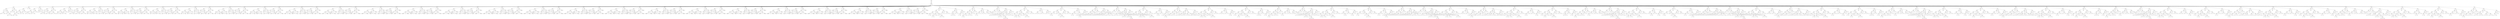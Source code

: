 digraph AST {
  "131235063557440" [label="Start"];
  "131235063557440" -> "131235063548800";
  "131235063548800" [label="Code"];
  "131235063548800" -> "131235063561856";
  "131235063561856" [label="Function"];
  "131235063561856" -> "131235063550528";
  "131235063561856" -> "131235063561472";
  "131235063550528" [label="main"];
  "131235063561472" [label="Code"];
  "131235063561472" -> "131235063562192";
  "131235063561472" -> "131235062337296";
  "131235063561472" -> "131235062337344";
  "131235063561472" -> "131235062341616";
  "131235063561472" -> "131235062344448";
  "131235063561472" -> "131235062349104";
  "131235063561472" -> "131235059796096";
  "131235063561472" -> "131235059800752";
  "131235063561472" -> "131235059803584";
  "131235063561472" -> "131235059808240";
  "131235063561472" -> "131235059860288";
  "131235063561472" -> "131235059864944";
  "131235063561472" -> "131235059867776";
  "131235063561472" -> "131235059872432";
  "131235063561472" -> "131235059875264";
  "131235063561472" -> "131235059896368";
  "131235063561472" -> "131235059899200";
  "131235063561472" -> "131235059903856";
  "131235063561472" -> "131235059906688";
  "131235063561472" -> "131235059976992";
  "131235063561472" -> "131235059979824";
  "131235063561472" -> "131235059984480";
  "131235063561472" -> "131235059987312";
  "131235063561472" -> "131235060024800";
  "131235063561472" -> "131235060027632";
  "131235063561472" -> "131235060032336";
  "131235063561472" -> "131235060035168";
  "131235063561472" -> "131235060072656";
  "131235063561472" -> "131235060075488";
  "131235063561472" -> "131235060080144";
  "131235063561472" -> "131235060082976";
  "131235063561472" -> "131235060087632";
  "131235063561472" -> "131235060139680";
  "131235063561472" -> "131235060144336";
  "131235063561472" -> "131235060147168";
  "131235063561472" -> "131235060151920";
  "131235063561472" -> "131235060187584";
  "131235063561472" -> "131235060192240";
  "131235063561472" -> "131235060195072";
  "131235063561472" -> "131235060199728";
  "131235063561472" -> "131235060202560";
  "131235063561472" -> "131235060240048";
  "131235063561472" -> "131235060242928";
  "131235063561472" -> "131235060247584";
  "131235063561472" -> "131235060250416";
  "131235063561472" -> "131235060304288";
  "131235063561472" -> "131235060307120";
  "131235063561472" -> "131235060311776";
  "131235063561472" -> "131235060314608";
  "131235063561472" -> "131235060352096";
  "131235063561472" -> "131235060354928";
  "131235063561472" -> "131235060362080";
  "131235063561472" -> "131235060401920";
  "131235063561472" -> "131235060407296";
  "131235063561472" -> "131235060467648";
  "131235063561472" -> "131235060475136";
  "131235063561472" -> "131235060514976";
  "131235063561472" -> "131235060521504";
  "131235063561472" -> "131235060581856";
  "131235063561472" -> "131235060588864";
  "131235063561472" -> "131235058551056";
  "131235063561472" -> "131235058559312";
  "131235063561472" -> "131235058599152";
  "131235063561472" -> "131235058604528";
  "131235063561472" -> "131235058664880";
  "131235063561472" -> "131235058672656";
  "131235063561472" -> "131235058679664";
  "131235063561472" -> "131235058702640";
  "131235063561472" -> "131235058762992";
  "131235063561472" -> "131235058769856";
  "131235063561472" -> "131235058829200";
  "131235063561472" -> "131235058837600";
  "131235063561472" -> "131235058877440";
  "131235063561472" -> "131235058882816";
  "131235063561472" -> "131235058926784";
  "131235063561472" -> "131235058934560";
  "131235063561472" -> "131235058941568";
  "131235063561472" -> "131235058997312";
  "131235063561472" -> "131235059041280";
  "131235063561472" -> "131235059048144";
  "131235063561472" -> "131235059107488";
  "131235063561472" -> "131235059115888";
  "131235063561472" -> "131235059139344";
  "131235063561472" -> "131235059144720";
  "131235063561472" -> "131235059205072";
  "131235063561472" -> "131235059213472";
  "131235063561472" -> "131235059269696";
  "131235063561472" -> "131235059279824";
  "131235063561472" -> "131235059304672";
  "131235063561472" -> "131235059311680";
  "131235063561472" -> "131235059317056";
  "131235063561472" -> "131235059377408";
  "131235063561472" -> "131235059434880";
  "131235063561472" -> "131235059441888";
  "131235063561472" -> "131235059484848";
  "131235063561472" -> "131235059493248";
  "131235063561472" -> "131235059533088";
  "131235063561472" -> "131235059538464";
  "131235063561472" -> "131235057518048";
  "131235063561472" -> "131235057526448";
  "131235063562192" [label="Expr"];
  "131235063562192" -> "131235063551584";
  "131235063562192" -> "131235063549280";
  "131235063562192" -> "131235063548944";
  "131235063551584" [label="Expr"];
  "131235063551584" -> "131235063550576";
  "131235063551584" -> "131235063548656";
  "131235063551584" -> "131235063550288";
  "131235063550576" [label="15"];
  "131235063548656" [label="+"];
  "131235063550288" [label="Expr"];
  "131235063550288" -> "131235063561568";
  "131235063550288" -> "131235063553984";
  "131235063550288" -> "131235063549664";
  "131235063561568" [label="Expr"];
  "131235063561568" -> "131235063547888";
  "131235063561568" -> "131235063546928";
  "131235063561568" -> "131235063547312";
  "131235063547888" [label="1234"];
  "131235063546928" [label="-"];
  "131235063547312" [label="567"];
  "131235063553984" [label="*"];
  "131235063549664" [label="Expr"];
  "131235063549664" -> "131235062337728";
  "131235063549664" -> "131235062333552";
  "131235063549664" -> "131235062334272";
  "131235062337728" [label="89"];
  "131235062333552" [label="+"];
  "131235062334272" [label="Expr"];
  "131235062334272" -> "131235062337680";
  "131235062334272" -> "131235062336096";
  "131235062334272" -> "131235062335184";
  "131235062337680" [label="4321"];
  "131235062336096" [label="/"];
  "131235062335184" [label="567"];
  "131235063549280" [label="-"];
  "131235063548944" [label="Expr"];
  "131235063548944" -> "131235062335520";
  "131235063548944" -> "131235062335664";
  "131235063548944" -> "131235062335760";
  "131235062335520" [label="Expr"];
  "131235062335520" -> "131235062335424";
  "131235062335520" -> "131235062337824";
  "131235062335520" -> "131235062336528";
  "131235062335424" [label="789"];
  "131235062337824" [label="+"];
  "131235062336528" [label="654"];
  "131235062335664" [label="%"];
  "131235062335760" [label="321"];
  "131235062337296" [label="Expr"];
  "131235062337296" -> "131235062337536";
  "131235062337296" -> "131235062334128";
  "131235062337296" -> "131235062338784";
  "131235062337536" [label="Expr"];
  "131235062337536" -> "131235062336336";
  "131235062337536" -> "131235062335472";
  "131235062337536" -> "131235062336192";
  "131235062336336" [label="Expr"];
  "131235062336336" -> "131235062334560";
  "131235062336336" -> "131235062337248";
  "131235062336336" -> "131235062337200";
  "131235062334560" [label="Expr"];
  "131235062334560" -> "131235062334800";
  "131235062334560" -> "131235062335136";
  "131235062334560" -> "131235062337008";
  "131235062334800" [label="Expr"];
  "131235062334800" -> "131235062338256";
  "131235062334800" -> "131235062336288";
  "131235062334800" -> "131235062338016";
  "131235062338256" [label="345"];
  "131235062336288" [label="*"];
  "131235062338016" [label="567"];
  "131235062335136" [label="+"];
  "131235062337008" [label="789"];
  "131235062337248" [label="/"];
  "131235062337200" [label="Expr"];
  "131235062337200" -> "131235062338064";
  "131235062337200" -> "131235062335712";
  "131235062337200" -> "131235062334896";
  "131235062338064" [label="23"];
  "131235062335712" [label="+"];
  "131235062334896" [label="45"];
  "131235062335472" [label="-"];
  "131235062336192" [label="Expr"];
  "131235062336192" -> "131235062338640";
  "131235062336192" -> "131235062336048";
  "131235062336192" -> "131235062333936";
  "131235062338640" [label="1234"];
  "131235062336048" [label="%"];
  "131235062333936" [label="56"];
  "131235062334128" [label="+"];
  "131235062338784" [label="7890"];
  "131235062337344" [label="Expr"];
  "131235062337344" -> "131235062338928";
  "131235062337344" -> "131235062339120";
  "131235062337344" -> "131235062340896";
  "131235062338928" [label="Expr"];
  "131235062338928" -> "131235062339072";
  "131235062338928" -> "131235062339264";
  "131235062338928" -> "131235062340752";
  "131235062339072" [label="Expr"];
  "131235062339072" -> "131235062339360";
  "131235062339072" -> "131235062339408";
  "131235062339072" -> "131235062340128";
  "131235062339360" [label="Expr"];
  "131235062339360" -> "131235062339792";
  "131235062339360" -> "131235062339696";
  "131235062339360" -> "131235062340080";
  "131235062339792" [label="987"];
  "131235062339696" [label="+"];
  "131235062340080" [label="654"];
  "131235062339408" [label="*"];
  "131235062340128" [label="Expr"];
  "131235062340128" -> "131235062340560";
  "131235062340128" -> "131235062340464";
  "131235062340128" -> "131235062340848";
  "131235062340560" [label="321"];
  "131235062340464" [label="-"];
  "131235062340848" [label="234"];
  "131235062339264" [label="/"];
  "131235062340752" [label="Expr"];
  "131235062340752" -> "131235062341280";
  "131235062340752" -> "131235062341184";
  "131235062340752" -> "131235062341568";
  "131235062341280" [label="567"];
  "131235062341184" [label="+"];
  "131235062341568" [label="432"];
  "131235062339120" [label="+"];
  "131235062340896" [label="Expr"];
  "131235062340896" -> "131235062341712";
  "131235062340896" -> "131235062341760";
  "131235062340896" -> "131235062342624";
  "131235062341712" [label="Expr"];
  "131235062341712" -> "131235062342144";
  "131235062341712" -> "131235062342048";
  "131235062341712" -> "131235062342432";
  "131235062342144" [label="876"];
  "131235062342048" [label="-"];
  "131235062342432" [label="543"];
  "131235062341760" [label="%"];
  "131235062342624" [label="210"];
  "131235062341616" [label="Expr"];
  "131235062341616" -> "131235062342720";
  "131235062341616" -> "131235062342912";
  "131235062341616" -> "131235062343344";
  "131235062342720" [label="Expr"];
  "131235062342720" -> "131235062343152";
  "131235062342720" -> "131235062343056";
  "131235062342720" -> "131235062343296";
  "131235062343152" [label="123"];
  "131235062343056" [label="+"];
  "131235062343296" [label="Expr"];
  "131235062343296" -> "131235062343440";
  "131235062343296" -> "131235062343632";
  "131235062343296" -> "131235062344400";
  "131235062343440" [label="Expr"];
  "131235062343440" -> "131235062343872";
  "131235062343440" -> "131235062343776";
  "131235062343440" -> "131235062344160";
  "131235062343872" [label="456"];
  "131235062343776" [label="*"];
  "131235062344160" [label="789"];
  "131235062343632" [label="/"];
  "131235062344400" [label="321"];
  "131235062342912" [label="-"];
  "131235062343344" [label="Expr"];
  "131235062343344" -> "131235062344304";
  "131235062343344" -> "131235062344592";
  "131235062343344" -> "131235062346320";
  "131235062344304" [label="Expr"];
  "131235062344304" -> "131235062344688";
  "131235062344304" -> "131235062344736";
  "131235062344304" -> "131235062345456";
  "131235062344688" [label="Expr"];
  "131235062344688" -> "131235062345120";
  "131235062344688" -> "131235062345024";
  "131235062344688" -> "131235062345408";
  "131235062345120" [label="567"];
  "131235062345024" [label="+"];
  "131235062345408" [label="890"];
  "131235062344736" [label="*"];
  "131235062345456" [label="Expr"];
  "131235062345456" -> "131235062345888";
  "131235062345456" -> "131235062345792";
  "131235062345456" -> "131235062346176";
  "131235062345888" [label="234"];
  "131235062345792" [label="/"];
  "131235062346176" [label="567"];
  "131235062344592" [label="%"];
  "131235062346320" [label="432"];
  "131235062344448" [label="Expr"];
  "131235062344448" -> "131235062346416";
  "131235062344448" -> "131235062346608";
  "131235062344448" -> "131235062348384";
  "131235062346416" [label="Expr"];
  "131235062346416" -> "131235062346560";
  "131235062346416" -> "131235062346752";
  "131235062346416" -> "131235062348240";
  "131235062346560" [label="Expr"];
  "131235062346560" -> "131235062346848";
  "131235062346560" -> "131235062346896";
  "131235062346560" -> "131235062347616";
  "131235062346848" [label="Expr"];
  "131235062346848" -> "131235062347280";
  "131235062346848" -> "131235062347184";
  "131235062346848" -> "131235062347568";
  "131235062347280" [label="987"];
  "131235062347184" [label="+"];
  "131235062347568" [label="654"];
  "131235062346896" [label="*"];
  "131235062347616" [label="Expr"];
  "131235062347616" -> "131235062348048";
  "131235062347616" -> "131235062347952";
  "131235062347616" -> "131235062348336";
  "131235062348048" [label="321"];
  "131235062347952" [label="-"];
  "131235062348336" [label="234"];
  "131235062346752" [label="/"];
  "131235062348240" [label="Expr"];
  "131235062348240" -> "131235062348768";
  "131235062348240" -> "131235062348672";
  "131235062348240" -> "131235062349056";
  "131235062348768" [label="567"];
  "131235062348672" [label="+"];
  "131235062349056" [label="432"];
  "131235062346608" [label="+"];
  "131235062348384" [label="Expr"];
  "131235062348384" -> "131235062349200";
  "131235062348384" -> "131235062349248";
  "131235062348384" -> "131235059794272";
  "131235062349200" [label="Expr"];
  "131235062349200" -> "131235062349632";
  "131235062349200" -> "131235062349536";
  "131235062349200" -> "131235059794080";
  "131235062349632" [label="876"];
  "131235062349536" [label="-"];
  "131235059794080" [label="543"];
  "131235062349248" [label="%"];
  "131235059794272" [label="210"];
  "131235062349104" [label="Expr"];
  "131235062349104" -> "131235059794368";
  "131235062349104" -> "131235059794560";
  "131235062349104" -> "131235059794992";
  "131235059794368" [label="Expr"];
  "131235059794368" -> "131235059794800";
  "131235059794368" -> "131235059794704";
  "131235059794368" -> "131235059794944";
  "131235059794800" [label="1234"];
  "131235059794704" [label="+"];
  "131235059794944" [label="Expr"];
  "131235059794944" -> "131235059795088";
  "131235059794944" -> "131235059795280";
  "131235059794944" -> "131235059796048";
  "131235059795088" [label="Expr"];
  "131235059795088" -> "131235059795520";
  "131235059795088" -> "131235059795424";
  "131235059795088" -> "131235059795808";
  "131235059795520" [label="5678"];
  "131235059795424" [label="*"];
  "131235059795808" [label="9012"];
  "131235059795280" [label="/"];
  "131235059796048" [label="3456"];
  "131235059794560" [label="-"];
  "131235059794992" [label="Expr"];
  "131235059794992" -> "131235059795952";
  "131235059794992" -> "131235059796240";
  "131235059794992" -> "131235059797968";
  "131235059795952" [label="Expr"];
  "131235059795952" -> "131235059796336";
  "131235059795952" -> "131235059796384";
  "131235059795952" -> "131235059797104";
  "131235059796336" [label="Expr"];
  "131235059796336" -> "131235059796768";
  "131235059796336" -> "131235059796672";
  "131235059796336" -> "131235059797056";
  "131235059796768" [label="7890"];
  "131235059796672" [label="+"];
  "131235059797056" [label="1234"];
  "131235059796384" [label="*"];
  "131235059797104" [label="Expr"];
  "131235059797104" -> "131235059797536";
  "131235059797104" -> "131235059797440";
  "131235059797104" -> "131235059797824";
  "131235059797536" [label="5678"];
  "131235059797440" [label="/"];
  "131235059797824" [label="901"];
  "131235059796240" [label="%"];
  "131235059797968" [label="234"];
  "131235059796096" [label="Expr"];
  "131235059796096" -> "131235059798064";
  "131235059796096" -> "131235059798256";
  "131235059796096" -> "131235059800032";
  "131235059798064" [label="Expr"];
  "131235059798064" -> "131235059798208";
  "131235059798064" -> "131235059798400";
  "131235059798064" -> "131235059799888";
  "131235059798208" [label="Expr"];
  "131235059798208" -> "131235059798496";
  "131235059798208" -> "131235059798544";
  "131235059798208" -> "131235059799264";
  "131235059798496" [label="Expr"];
  "131235059798496" -> "131235059798928";
  "131235059798496" -> "131235059798832";
  "131235059798496" -> "131235059799216";
  "131235059798928" [label="3456"];
  "131235059798832" [label="+"];
  "131235059799216" [label="7890"];
  "131235059798544" [label="*"];
  "131235059799264" [label="Expr"];
  "131235059799264" -> "131235059799696";
  "131235059799264" -> "131235059799600";
  "131235059799264" -> "131235059799984";
  "131235059799696" [label="1234"];
  "131235059799600" [label="-"];
  "131235059799984" [label="5678"];
  "131235059798400" [label="/"];
  "131235059799888" [label="Expr"];
  "131235059799888" -> "131235059800416";
  "131235059799888" -> "131235059800320";
  "131235059799888" -> "131235059800704";
  "131235059800416" [label="9012"];
  "131235059800320" [label="+"];
  "131235059800704" [label="3456"];
  "131235059798256" [label="+"];
  "131235059800032" [label="Expr"];
  "131235059800032" -> "131235059800848";
  "131235059800032" -> "131235059800896";
  "131235059800032" -> "131235059801760";
  "131235059800848" [label="Expr"];
  "131235059800848" -> "131235059801280";
  "131235059800848" -> "131235059801184";
  "131235059800848" -> "131235059801568";
  "131235059801280" [label="7890"];
  "131235059801184" [label="-"];
  "131235059801568" [label="1234"];
  "131235059800896" [label="%"];
  "131235059801760" [label="567"];
  "131235059800752" [label="Expr"];
  "131235059800752" -> "131235059801856";
  "131235059800752" -> "131235059802048";
  "131235059800752" -> "131235059802480";
  "131235059801856" [label="Expr"];
  "131235059801856" -> "131235059802288";
  "131235059801856" -> "131235059802192";
  "131235059801856" -> "131235059802432";
  "131235059802288" [label="12345"];
  "131235059802192" [label="+"];
  "131235059802432" [label="Expr"];
  "131235059802432" -> "131235059802576";
  "131235059802432" -> "131235059802768";
  "131235059802432" -> "131235059803536";
  "131235059802576" [label="Expr"];
  "131235059802576" -> "131235059803008";
  "131235059802576" -> "131235059802912";
  "131235059802576" -> "131235059803296";
  "131235059803008" [label="67890"];
  "131235059802912" [label="*"];
  "131235059803296" [label="12345"];
  "131235059802768" [label="/"];
  "131235059803536" [label="6789"];
  "131235059802048" [label="-"];
  "131235059802480" [label="Expr"];
  "131235059802480" -> "131235059803440";
  "131235059802480" -> "131235059803728";
  "131235059802480" -> "131235059805456";
  "131235059803440" [label="Expr"];
  "131235059803440" -> "131235059803824";
  "131235059803440" -> "131235059803872";
  "131235059803440" -> "131235059804592";
  "131235059803824" [label="Expr"];
  "131235059803824" -> "131235059804256";
  "131235059803824" -> "131235059804160";
  "131235059803824" -> "131235059804544";
  "131235059804256" [label="12345"];
  "131235059804160" [label="+"];
  "131235059804544" [label="67890"];
  "131235059803872" [label="*"];
  "131235059804592" [label="Expr"];
  "131235059804592" -> "131235059805024";
  "131235059804592" -> "131235059804928";
  "131235059804592" -> "131235059805312";
  "131235059805024" [label="12345"];
  "131235059804928" [label="/"];
  "131235059805312" [label="67890"];
  "131235059803728" [label="%"];
  "131235059805456" [label="1234"];
  "131235059803584" [label="Expr"];
  "131235059803584" -> "131235059805552";
  "131235059803584" -> "131235059805744";
  "131235059803584" -> "131235059807520";
  "131235059805552" [label="Expr"];
  "131235059805552" -> "131235059805696";
  "131235059805552" -> "131235059805888";
  "131235059805552" -> "131235059807376";
  "131235059805696" [label="Expr"];
  "131235059805696" -> "131235059805984";
  "131235059805696" -> "131235059806032";
  "131235059805696" -> "131235059806752";
  "131235059805984" [label="Expr"];
  "131235059805984" -> "131235059806416";
  "131235059805984" -> "131235059806320";
  "131235059805984" -> "131235059806704";
  "131235059806416" [label="56789"];
  "131235059806320" [label="+"];
  "131235059806704" [label="12345"];
  "131235059806032" [label="*"];
  "131235059806752" [label="Expr"];
  "131235059806752" -> "131235059807184";
  "131235059806752" -> "131235059807088";
  "131235059806752" -> "131235059807472";
  "131235059807184" [label="23456"];
  "131235059807088" [label="-"];
  "131235059807472" [label="78901"];
  "131235059805888" [label="/"];
  "131235059807376" [label="Expr"];
  "131235059807376" -> "131235059807904";
  "131235059807376" -> "131235059807808";
  "131235059807376" -> "131235059808192";
  "131235059807904" [label="34567"];
  "131235059807808" [label="+"];
  "131235059808192" [label="89012"];
  "131235059805744" [label="+"];
  "131235059807520" [label="Expr"];
  "131235059807520" -> "131235059808336";
  "131235059807520" -> "131235059808384";
  "131235059807520" -> "131235059809248";
  "131235059808336" [label="Expr"];
  "131235059808336" -> "131235059808768";
  "131235059808336" -> "131235059808672";
  "131235059808336" -> "131235059809056";
  "131235059808768" [label="12345"];
  "131235059808672" [label="-"];
  "131235059809056" [label="67890"];
  "131235059808384" [label="%"];
  "131235059809248" [label="2109"];
  "131235059808240" [label="Expr"];
  "131235059808240" -> "131235059809344";
  "131235059808240" -> "131235059809536";
  "131235059808240" -> "131235059809968";
  "131235059809344" [label="Expr"];
  "131235059809344" -> "131235059809776";
  "131235059809344" -> "131235059809680";
  "131235059809344" -> "131235059809920";
  "131235059809776" [label="98765"];
  "131235059809680" [label="+"];
  "131235059809920" [label="Expr"];
  "131235059809920" -> "131235059810064";
  "131235059809920" -> "131235059810256";
  "131235059809920" -> "131235059860240";
  "131235059810064" [label="Expr"];
  "131235059810064" -> "131235059859712";
  "131235059810064" -> "131235059859616";
  "131235059810064" -> "131235059860000";
  "131235059859712" [label="43210"];
  "131235059859616" [label="*"];
  "131235059860000" [label="87654"];
  "131235059810256" [label="/"];
  "131235059860240" [label="32109"];
  "131235059809536" [label="-"];
  "131235059809968" [label="Expr"];
  "131235059809968" -> "131235059860144";
  "131235059809968" -> "131235059860432";
  "131235059809968" -> "131235059862160";
  "131235059860144" [label="Expr"];
  "131235059860144" -> "131235059860528";
  "131235059860144" -> "131235059860576";
  "131235059860144" -> "131235059861296";
  "131235059860528" [label="Expr"];
  "131235059860528" -> "131235059860960";
  "131235059860528" -> "131235059860864";
  "131235059860528" -> "131235059861248";
  "131235059860960" [label="56789"];
  "131235059860864" [label="+"];
  "131235059861248" [label="90123"];
  "131235059860576" [label="*"];
  "131235059861296" [label="Expr"];
  "131235059861296" -> "131235059861728";
  "131235059861296" -> "131235059861632";
  "131235059861296" -> "131235059862016";
  "131235059861728" [label="23456"];
  "131235059861632" [label="/"];
  "131235059862016" [label="78901"];
  "131235059860432" [label="%"];
  "131235059862160" [label="5432"];
  "131235059860288" [label="Expr"];
  "131235059860288" -> "131235059862256";
  "131235059860288" -> "131235059862448";
  "131235059860288" -> "131235059864224";
  "131235059862256" [label="Expr"];
  "131235059862256" -> "131235059862400";
  "131235059862256" -> "131235059862592";
  "131235059862256" -> "131235059864080";
  "131235059862400" [label="Expr"];
  "131235059862400" -> "131235059862688";
  "131235059862400" -> "131235059862736";
  "131235059862400" -> "131235059863456";
  "131235059862688" [label="Expr"];
  "131235059862688" -> "131235059863120";
  "131235059862688" -> "131235059863024";
  "131235059862688" -> "131235059863408";
  "131235059863120" [label="1234"];
  "131235059863024" [label="+"];
  "131235059863408" [label="5678"];
  "131235059862736" [label="*"];
  "131235059863456" [label="Expr"];
  "131235059863456" -> "131235059863888";
  "131235059863456" -> "131235059863792";
  "131235059863456" -> "131235059864176";
  "131235059863888" [label="9012"];
  "131235059863792" [label="-"];
  "131235059864176" [label="3456"];
  "131235059862592" [label="/"];
  "131235059864080" [label="Expr"];
  "131235059864080" -> "131235059864608";
  "131235059864080" -> "131235059864512";
  "131235059864080" -> "131235059864896";
  "131235059864608" [label="7890"];
  "131235059864512" [label="+"];
  "131235059864896" [label="1234"];
  "131235059862448" [label="+"];
  "131235059864224" [label="Expr"];
  "131235059864224" -> "131235059865040";
  "131235059864224" -> "131235059865088";
  "131235059864224" -> "131235059865952";
  "131235059865040" [label="Expr"];
  "131235059865040" -> "131235059865472";
  "131235059865040" -> "131235059865376";
  "131235059865040" -> "131235059865760";
  "131235059865472" [label="5678"];
  "131235059865376" [label="-"];
  "131235059865760" [label="9012"];
  "131235059865088" [label="%"];
  "131235059865952" [label="2345"];
  "131235059864944" [label="Expr"];
  "131235059864944" -> "131235059866048";
  "131235059864944" -> "131235059866240";
  "131235059864944" -> "131235059866672";
  "131235059866048" [label="Expr"];
  "131235059866048" -> "131235059866480";
  "131235059866048" -> "131235059866384";
  "131235059866048" -> "131235059866624";
  "131235059866480" [label="67890"];
  "131235059866384" [label="+"];
  "131235059866624" [label="Expr"];
  "131235059866624" -> "131235059866768";
  "131235059866624" -> "131235059866960";
  "131235059866624" -> "131235059867728";
  "131235059866768" [label="Expr"];
  "131235059866768" -> "131235059867200";
  "131235059866768" -> "131235059867104";
  "131235059866768" -> "131235059867488";
  "131235059867200" [label="12345"];
  "131235059867104" [label="*"];
  "131235059867488" [label="67890"];
  "131235059866960" [label="/"];
  "131235059867728" [label="12345"];
  "131235059866240" [label="-"];
  "131235059866672" [label="Expr"];
  "131235059866672" -> "131235059867632";
  "131235059866672" -> "131235059867920";
  "131235059866672" -> "131235059869648";
  "131235059867632" [label="Expr"];
  "131235059867632" -> "131235059868016";
  "131235059867632" -> "131235059868064";
  "131235059867632" -> "131235059868784";
  "131235059868016" [label="Expr"];
  "131235059868016" -> "131235059868448";
  "131235059868016" -> "131235059868352";
  "131235059868016" -> "131235059868736";
  "131235059868448" [label="67890"];
  "131235059868352" [label="+"];
  "131235059868736" [label="12345"];
  "131235059868064" [label="*"];
  "131235059868784" [label="Expr"];
  "131235059868784" -> "131235059869216";
  "131235059868784" -> "131235059869120";
  "131235059868784" -> "131235059869504";
  "131235059869216" [label="67890"];
  "131235059869120" [label="/"];
  "131235059869504" [label="12345"];
  "131235059867920" [label="%"];
  "131235059869648" [label="6789"];
  "131235059867776" [label="Expr"];
  "131235059867776" -> "131235059869744";
  "131235059867776" -> "131235059869936";
  "131235059867776" -> "131235059871712";
  "131235059869744" [label="Expr"];
  "131235059869744" -> "131235059869888";
  "131235059869744" -> "131235059870080";
  "131235059869744" -> "131235059871568";
  "131235059869888" [label="Expr"];
  "131235059869888" -> "131235059870176";
  "131235059869888" -> "131235059870224";
  "131235059869888" -> "131235059870944";
  "131235059870176" [label="Expr"];
  "131235059870176" -> "131235059870608";
  "131235059870176" -> "131235059870512";
  "131235059870176" -> "131235059870896";
  "131235059870608" [label="90123"];
  "131235059870512" [label="+"];
  "131235059870896" [label="34567"];
  "131235059870224" [label="*"];
  "131235059870944" [label="Expr"];
  "131235059870944" -> "131235059871376";
  "131235059870944" -> "131235059871280";
  "131235059870944" -> "131235059871664";
  "131235059871376" [label="78901"];
  "131235059871280" [label="-"];
  "131235059871664" [label="23456"];
  "131235059870080" [label="/"];
  "131235059871568" [label="Expr"];
  "131235059871568" -> "131235059872096";
  "131235059871568" -> "131235059872000";
  "131235059871568" -> "131235059872384";
  "131235059872096" [label="67890"];
  "131235059872000" [label="+"];
  "131235059872384" [label="12345"];
  "131235059869936" [label="+"];
  "131235059871712" [label="Expr"];
  "131235059871712" -> "131235059872528";
  "131235059871712" -> "131235059872576";
  "131235059871712" -> "131235059873440";
  "131235059872528" [label="Expr"];
  "131235059872528" -> "131235059872960";
  "131235059872528" -> "131235059872864";
  "131235059872528" -> "131235059873248";
  "131235059872960" [label="34567"];
  "131235059872864" [label="-"];
  "131235059873248" [label="90123"];
  "131235059872576" [label="%"];
  "131235059873440" [label="4321"];
  "131235059872432" [label="Expr"];
  "131235059872432" -> "131235059873536";
  "131235059872432" -> "131235059873728";
  "131235059872432" -> "131235059874160";
  "131235059873536" [label="Expr"];
  "131235059873536" -> "131235059873968";
  "131235059873536" -> "131235059873872";
  "131235059873536" -> "131235059874112";
  "131235059873968" [label="123456"];
  "131235059873872" [label="+"];
  "131235059874112" [label="Expr"];
  "131235059874112" -> "131235059874256";
  "131235059874112" -> "131235059874448";
  "131235059874112" -> "131235059875216";
  "131235059874256" [label="Expr"];
  "131235059874256" -> "131235059874688";
  "131235059874256" -> "131235059874592";
  "131235059874256" -> "131235059874976";
  "131235059874688" [label="789012"];
  "131235059874592" [label="*"];
  "131235059874976" [label="123456"];
  "131235059874448" [label="/"];
  "131235059875216" [label="78901"];
  "131235059873728" [label="-"];
  "131235059874160" [label="Expr"];
  "131235059874160" -> "131235059875120";
  "131235059874160" -> "131235059875408";
  "131235059874160" -> "131235059893584";
  "131235059875120" [label="Expr"];
  "131235059875120" -> "131235059875504";
  "131235059875120" -> "131235059875552";
  "131235059875120" -> "131235059892720";
  "131235059875504" [label="Expr"];
  "131235059875504" -> "131235059892384";
  "131235059875504" -> "131235059892288";
  "131235059875504" -> "131235059892672";
  "131235059892384" [label="123456"];
  "131235059892288" [label="+"];
  "131235059892672" [label="789012"];
  "131235059875552" [label="*"];
  "131235059892720" [label="Expr"];
  "131235059892720" -> "131235059893152";
  "131235059892720" -> "131235059893056";
  "131235059892720" -> "131235059893440";
  "131235059893152" [label="123456"];
  "131235059893056" [label="/"];
  "131235059893440" [label="789012"];
  "131235059875408" [label="%"];
  "131235059893584" [label="12345"];
  "131235059875264" [label="Expr"];
  "131235059875264" -> "131235059893680";
  "131235059875264" -> "131235059893872";
  "131235059875264" -> "131235059895648";
  "131235059893680" [label="Expr"];
  "131235059893680" -> "131235059893824";
  "131235059893680" -> "131235059894016";
  "131235059893680" -> "131235059895504";
  "131235059893824" [label="Expr"];
  "131235059893824" -> "131235059894112";
  "131235059893824" -> "131235059894160";
  "131235059893824" -> "131235059894880";
  "131235059894112" [label="Expr"];
  "131235059894112" -> "131235059894544";
  "131235059894112" -> "131235059894448";
  "131235059894112" -> "131235059894832";
  "131235059894544" [label="234567"];
  "131235059894448" [label="+"];
  "131235059894832" [label="890123"];
  "131235059894160" [label="*"];
  "131235059894880" [label="Expr"];
  "131235059894880" -> "131235059895312";
  "131235059894880" -> "131235059895216";
  "131235059894880" -> "131235059895600";
  "131235059895312" [label="456789"];
  "131235059895216" [label="-"];
  "131235059895600" [label="123456"];
  "131235059894016" [label="/"];
  "131235059895504" [label="Expr"];
  "131235059895504" -> "131235059896032";
  "131235059895504" -> "131235059895936";
  "131235059895504" -> "131235059896320";
  "131235059896032" [label="678901"];
  "131235059895936" [label="+"];
  "131235059896320" [label="234567"];
  "131235059893872" [label="+"];
  "131235059895648" [label="Expr"];
  "131235059895648" -> "131235059896464";
  "131235059895648" -> "131235059896512";
  "131235059895648" -> "131235059897376";
  "131235059896464" [label="Expr"];
  "131235059896464" -> "131235059896896";
  "131235059896464" -> "131235059896800";
  "131235059896464" -> "131235059897184";
  "131235059896896" [label="890123"];
  "131235059896800" [label="-"];
  "131235059897184" [label="234567"];
  "131235059896512" [label="%"];
  "131235059897376" [label="56789"];
  "131235059896368" [label="Expr"];
  "131235059896368" -> "131235059897472";
  "131235059896368" -> "131235059897664";
  "131235059896368" -> "131235059898096";
  "131235059897472" [label="Expr"];
  "131235059897472" -> "131235059897904";
  "131235059897472" -> "131235059897808";
  "131235059897472" -> "131235059898048";
  "131235059897904" [label="345678"];
  "131235059897808" [label="+"];
  "131235059898048" [label="Expr"];
  "131235059898048" -> "131235059898192";
  "131235059898048" -> "131235059898384";
  "131235059898048" -> "131235059899152";
  "131235059898192" [label="Expr"];
  "131235059898192" -> "131235059898624";
  "131235059898192" -> "131235059898528";
  "131235059898192" -> "131235059898912";
  "131235059898624" [label="901234"];
  "131235059898528" [label="*"];
  "131235059898912" [label="345678"];
  "131235059898384" [label="/"];
  "131235059899152" [label="90123"];
  "131235059897664" [label="-"];
  "131235059898096" [label="Expr"];
  "131235059898096" -> "131235059899056";
  "131235059898096" -> "131235059899344";
  "131235059898096" -> "131235059901072";
  "131235059899056" [label="Expr"];
  "131235059899056" -> "131235059899440";
  "131235059899056" -> "131235059899488";
  "131235059899056" -> "131235059900208";
  "131235059899440" [label="Expr"];
  "131235059899440" -> "131235059899872";
  "131235059899440" -> "131235059899776";
  "131235059899440" -> "131235059900160";
  "131235059899872" [label="345678"];
  "131235059899776" [label="+"];
  "131235059900160" [label="901234"];
  "131235059899488" [label="*"];
  "131235059900208" [label="Expr"];
  "131235059900208" -> "131235059900640";
  "131235059900208" -> "131235059900544";
  "131235059900208" -> "131235059900928";
  "131235059900640" [label="345678"];
  "131235059900544" [label="/"];
  "131235059900928" [label="901234"];
  "131235059899344" [label="%"];
  "131235059901072" [label="34567"];
  "131235059899200" [label="Expr"];
  "131235059899200" -> "131235059901168";
  "131235059899200" -> "131235059901360";
  "131235059899200" -> "131235059903136";
  "131235059901168" [label="Expr"];
  "131235059901168" -> "131235059901312";
  "131235059901168" -> "131235059901504";
  "131235059901168" -> "131235059902992";
  "131235059901312" [label="Expr"];
  "131235059901312" -> "131235059901600";
  "131235059901312" -> "131235059901648";
  "131235059901312" -> "131235059902368";
  "131235059901600" [label="Expr"];
  "131235059901600" -> "131235059902032";
  "131235059901600" -> "131235059901936";
  "131235059901600" -> "131235059902320";
  "131235059902032" [label="567890"];
  "131235059901936" [label="+"];
  "131235059902320" [label="123456"];
  "131235059901648" [label="*"];
  "131235059902368" [label="Expr"];
  "131235059902368" -> "131235059902800";
  "131235059902368" -> "131235059902704";
  "131235059902368" -> "131235059903088";
  "131235059902800" [label="789012"];
  "131235059902704" [label="-"];
  "131235059903088" [label="234567"];
  "131235059901504" [label="/"];
  "131235059902992" [label="Expr"];
  "131235059902992" -> "131235059903520";
  "131235059902992" -> "131235059903424";
  "131235059902992" -> "131235059903808";
  "131235059903520" [label="901234"];
  "131235059903424" [label="+"];
  "131235059903808" [label="345678"];
  "131235059901360" [label="+"];
  "131235059903136" [label="Expr"];
  "131235059903136" -> "131235059903952";
  "131235059903136" -> "131235059904000";
  "131235059903136" -> "131235059904864";
  "131235059903952" [label="Expr"];
  "131235059903952" -> "131235059904384";
  "131235059903952" -> "131235059904288";
  "131235059903952" -> "131235059904672";
  "131235059904384" [label="123456"];
  "131235059904288" [label="-"];
  "131235059904672" [label="567890"];
  "131235059904000" [label="%"];
  "131235059904864" [label="21098"];
  "131235059903856" [label="Expr"];
  "131235059903856" -> "131235059904960";
  "131235059903856" -> "131235059905152";
  "131235059903856" -> "131235059905584";
  "131235059904960" [label="Expr"];
  "131235059904960" -> "131235059905392";
  "131235059904960" -> "131235059905296";
  "131235059904960" -> "131235059905536";
  "131235059905392" [label="901234"];
  "131235059905296" [label="+"];
  "131235059905536" [label="Expr"];
  "131235059905536" -> "131235059905680";
  "131235059905536" -> "131235059905872";
  "131235059905536" -> "131235059906640";
  "131235059905680" [label="Expr"];
  "131235059905680" -> "131235059906112";
  "131235059905680" -> "131235059906016";
  "131235059905680" -> "131235059906400";
  "131235059906112" [label="345678"];
  "131235059906016" [label="*"];
  "131235059906400" [label="901234"];
  "131235059905872" [label="/"];
  "131235059906640" [label="34567"];
  "131235059905152" [label="-"];
  "131235059905584" [label="Expr"];
  "131235059905584" -> "131235059906544";
  "131235059905584" -> "131235059906832";
  "131235059905584" -> "131235059908560";
  "131235059906544" [label="Expr"];
  "131235059906544" -> "131235059906928";
  "131235059906544" -> "131235059906976";
  "131235059906544" -> "131235059907696";
  "131235059906928" [label="Expr"];
  "131235059906928" -> "131235059907360";
  "131235059906928" -> "131235059907264";
  "131235059906928" -> "131235059907648";
  "131235059907360" [label="901234"];
  "131235059907264" [label="+"];
  "131235059907648" [label="345678"];
  "131235059906976" [label="*"];
  "131235059907696" [label="Expr"];
  "131235059907696" -> "131235059908128";
  "131235059907696" -> "131235059908032";
  "131235059907696" -> "131235059908416";
  "131235059908128" [label="901234"];
  "131235059908032" [label="/"];
  "131235059908416" [label="345678"];
  "131235059906832" [label="%"];
  "131235059908560" [label="90123"];
  "131235059906688" [label="Expr"];
  "131235059906688" -> "131235059974256";
  "131235059906688" -> "131235059974448";
  "131235059906688" -> "131235059976272";
  "131235059974256" [label="Expr"];
  "131235059974256" -> "131235059974400";
  "131235059974256" -> "131235059974592";
  "131235059974256" -> "131235059976128";
  "131235059974400" [label="Expr"];
  "131235059974400" -> "131235059974688";
  "131235059974400" -> "131235059974736";
  "131235059974400" -> "131235059975456";
  "131235059974688" [label="Expr"];
  "131235059974688" -> "131235059975120";
  "131235059974688" -> "131235059975024";
  "131235059974688" -> "131235059975408";
  "131235059975120" [label="1234567"];
  "131235059975024" [label="+"];
  "131235059975408" [label="7890123"];
  "131235059974736" [label="*"];
  "131235059975456" [label="Expr"];
  "131235059975456" -> "131235059975888";
  "131235059975456" -> "131235059975792";
  "131235059975456" -> "131235059976224";
  "131235059975888" [label="2345678"];
  "131235059975792" [label="-"];
  "131235059976224" [label="9012345"];
  "131235059974592" [label="/"];
  "131235059976128" [label="Expr"];
  "131235059976128" -> "131235059976656";
  "131235059976128" -> "131235059976560";
  "131235059976128" -> "131235059976944";
  "131235059976656" [label="6789012"];
  "131235059976560" [label="+"];
  "131235059976944" [label="3456789"];
  "131235059974448" [label="+"];
  "131235059976272" [label="Expr"];
  "131235059976272" -> "131235059977088";
  "131235059976272" -> "131235059977136";
  "131235059976272" -> "131235059978000";
  "131235059977088" [label="Expr"];
  "131235059977088" -> "131235059977520";
  "131235059977088" -> "131235059977424";
  "131235059977088" -> "131235059977808";
  "131235059977520" [label="7890123"];
  "131235059977424" [label="-"];
  "131235059977808" [label="2345678"];
  "131235059977136" [label="%"];
  "131235059978000" [label="43210"];
  "131235059976992" [label="Expr"];
  "131235059976992" -> "131235059978096";
  "131235059976992" -> "131235059978288";
  "131235059976992" -> "131235059978720";
  "131235059978096" [label="Expr"];
  "131235059978096" -> "131235059978528";
  "131235059978096" -> "131235059978432";
  "131235059978096" -> "131235059978672";
  "131235059978528" [label="8901234"];
  "131235059978432" [label="+"];
  "131235059978672" [label="Expr"];
  "131235059978672" -> "131235059978816";
  "131235059978672" -> "131235059979008";
  "131235059978672" -> "131235059979776";
  "131235059978816" [label="Expr"];
  "131235059978816" -> "131235059979248";
  "131235059978816" -> "131235059979152";
  "131235059978816" -> "131235059979536";
  "131235059979248" [label="5678901"];
  "131235059979152" [label="*"];
  "131235059979536" [label="8901234"];
  "131235059979008" [label="/"];
  "131235059979776" [label="567890"];
  "131235059978288" [label="-"];
  "131235059978720" [label="Expr"];
  "131235059978720" -> "131235059979680";
  "131235059978720" -> "131235059979968";
  "131235059978720" -> "131235059981696";
  "131235059979680" [label="Expr"];
  "131235059979680" -> "131235059980064";
  "131235059979680" -> "131235059980112";
  "131235059979680" -> "131235059980832";
  "131235059980064" [label="Expr"];
  "131235059980064" -> "131235059980496";
  "131235059980064" -> "131235059980400";
  "131235059980064" -> "131235059980784";
  "131235059980496" [label="8901234"];
  "131235059980400" [label="+"];
  "131235059980784" [label="5678901"];
  "131235059980112" [label="*"];
  "131235059980832" [label="Expr"];
  "131235059980832" -> "131235059981264";
  "131235059980832" -> "131235059981168";
  "131235059980832" -> "131235059981552";
  "131235059981264" [label="8901234"];
  "131235059981168" [label="/"];
  "131235059981552" [label="5678901"];
  "131235059979968" [label="%"];
  "131235059981696" [label="67890"];
  "131235059979824" [label="Expr"];
  "131235059979824" -> "131235059981792";
  "131235059979824" -> "131235059981984";
  "131235059979824" -> "131235059983760";
  "131235059981792" [label="Expr"];
  "131235059981792" -> "131235059981936";
  "131235059981792" -> "131235059982128";
  "131235059981792" -> "131235059983616";
  "131235059981936" [label="Expr"];
  "131235059981936" -> "131235059982224";
  "131235059981936" -> "131235059982272";
  "131235059981936" -> "131235059982992";
  "131235059982224" [label="Expr"];
  "131235059982224" -> "131235059982656";
  "131235059982224" -> "131235059982560";
  "131235059982224" -> "131235059982944";
  "131235059982656" [label="9012345"];
  "131235059982560" [label="+"];
  "131235059982944" [label="3456789"];
  "131235059982272" [label="*"];
  "131235059982992" [label="Expr"];
  "131235059982992" -> "131235059983424";
  "131235059982992" -> "131235059983328";
  "131235059982992" -> "131235059983712";
  "131235059983424" [label="6789012"];
  "131235059983328" [label="-"];
  "131235059983712" [label="2345678"];
  "131235059982128" [label="/"];
  "131235059983616" [label="Expr"];
  "131235059983616" -> "131235059984144";
  "131235059983616" -> "131235059984048";
  "131235059983616" -> "131235059984432";
  "131235059984144" [label="9012345"];
  "131235059984048" [label="+"];
  "131235059984432" [label="3456789"];
  "131235059981984" [label="+"];
  "131235059983760" [label="Expr"];
  "131235059983760" -> "131235059984576";
  "131235059983760" -> "131235059984624";
  "131235059983760" -> "131235059985488";
  "131235059984576" [label="Expr"];
  "131235059984576" -> "131235059985008";
  "131235059984576" -> "131235059984912";
  "131235059984576" -> "131235059985296";
  "131235059985008" [label="3456789"];
  "131235059984912" [label="-"];
  "131235059985296" [label="9012345"];
  "131235059984624" [label="%"];
  "131235059985488" [label="10987"];
  "131235059984480" [label="Expr"];
  "131235059984480" -> "131235059985584";
  "131235059984480" -> "131235059985776";
  "131235059984480" -> "131235059986208";
  "131235059985584" [label="Expr"];
  "131235059985584" -> "131235059986016";
  "131235059985584" -> "131235059985920";
  "131235059985584" -> "131235059986160";
  "131235059986016" [label="12345678"];
  "131235059985920" [label="+"];
  "131235059986160" [label="Expr"];
  "131235059986160" -> "131235059986304";
  "131235059986160" -> "131235059986496";
  "131235059986160" -> "131235059987264";
  "131235059986304" [label="Expr"];
  "131235059986304" -> "131235059986736";
  "131235059986304" -> "131235059986640";
  "131235059986304" -> "131235059987024";
  "131235059986736" [label="90123456"];
  "131235059986640" [label="*"];
  "131235059987024" [label="12345678"];
  "131235059986496" [label="/"];
  "131235059987264" [label="9012345"];
  "131235059985776" [label="-"];
  "131235059986208" [label="Expr"];
  "131235059986208" -> "131235059987168";
  "131235059986208" -> "131235059987456";
  "131235059986208" -> "131235059989184";
  "131235059987168" [label="Expr"];
  "131235059987168" -> "131235059987552";
  "131235059987168" -> "131235059987600";
  "131235059987168" -> "131235059988320";
  "131235059987552" [label="Expr"];
  "131235059987552" -> "131235059987984";
  "131235059987552" -> "131235059987888";
  "131235059987552" -> "131235059988272";
  "131235059987984" [label="12345678"];
  "131235059987888" [label="+"];
  "131235059988272" [label="90123456"];
  "131235059987600" [label="*"];
  "131235059988320" [label="Expr"];
  "131235059988320" -> "131235059988752";
  "131235059988320" -> "131235059988656";
  "131235059988320" -> "131235059989040";
  "131235059988752" [label="12345678"];
  "131235059988656" [label="/"];
  "131235059989040" [label="90123456"];
  "131235059987456" [label="%"];
  "131235059989184" [label="123456"];
  "131235059987312" [label="Expr"];
  "131235059987312" -> "131235059989280";
  "131235059987312" -> "131235059989472";
  "131235059987312" -> "131235060024080";
  "131235059989280" [label="Expr"];
  "131235059989280" -> "131235059989424";
  "131235059989280" -> "131235059989616";
  "131235059989280" -> "131235060023936";
  "131235059989424" [label="Expr"];
  "131235059989424" -> "131235059989712";
  "131235059989424" -> "131235059989760";
  "131235059989424" -> "131235059990480";
  "131235059989712" [label="Expr"];
  "131235059989712" -> "131235059990144";
  "131235059989712" -> "131235059990048";
  "131235059989712" -> "131235059990432";
  "131235059990144" [label="23456789"];
  "131235059990048" [label="+"];
  "131235059990432" [label="12345678"];
  "131235059989760" [label="*"];
  "131235059990480" [label="Expr"];
  "131235059990480" -> "131235060023744";
  "131235059990480" -> "131235060023648";
  "131235059990480" -> "131235060024032";
  "131235060023744" [label="78901234"];
  "131235060023648" [label="-"];
  "131235060024032" [label="56789012"];
  "131235059989616" [label="/"];
  "131235060023936" [label="Expr"];
  "131235060023936" -> "131235060024464";
  "131235060023936" -> "131235060024368";
  "131235060023936" -> "131235060024752";
  "131235060024464" [label="90123456"];
  "131235060024368" [label="+"];
  "131235060024752" [label="34567890"];
  "131235059989472" [label="+"];
  "131235060024080" [label="Expr"];
  "131235060024080" -> "131235060024896";
  "131235060024080" -> "131235060024944";
  "131235060024080" -> "131235060025808";
  "131235060024896" [label="Expr"];
  "131235060024896" -> "131235060025328";
  "131235060024896" -> "131235060025232";
  "131235060024896" -> "131235060025616";
  "131235060025328" [label="12345678"];
  "131235060025232" [label="-"];
  "131235060025616" [label="23456789"];
  "131235060024944" [label="%"];
  "131235060025808" [label="987654"];
  "131235060024800" [label="Expr"];
  "131235060024800" -> "131235060025904";
  "131235060024800" -> "131235060026096";
  "131235060024800" -> "131235060026528";
  "131235060025904" [label="Expr"];
  "131235060025904" -> "131235060026336";
  "131235060025904" -> "131235060026240";
  "131235060025904" -> "131235060026480";
  "131235060026336" [label="34567890"];
  "131235060026240" [label="+"];
  "131235060026480" [label="Expr"];
  "131235060026480" -> "131235060026624";
  "131235060026480" -> "131235060026816";
  "131235060026480" -> "131235060027584";
  "131235060026624" [label="Expr"];
  "131235060026624" -> "131235060027056";
  "131235060026624" -> "131235060026960";
  "131235060026624" -> "131235060027344";
  "131235060027056" [label="56789012"];
  "131235060026960" [label="*"];
  "131235060027344" [label="34567890"];
  "131235060026816" [label="/"];
  "131235060027584" [label="90123456"];
  "131235060026096" [label="-"];
  "131235060026528" [label="Expr"];
  "131235060026528" -> "131235060027488";
  "131235060026528" -> "131235060027776";
  "131235060026528" -> "131235060029504";
  "131235060027488" [label="Expr"];
  "131235060027488" -> "131235060027872";
  "131235060027488" -> "131235060027920";
  "131235060027488" -> "131235060028640";
  "131235060027872" [label="Expr"];
  "131235060027872" -> "131235060028304";
  "131235060027872" -> "131235060028208";
  "131235060027872" -> "131235060028592";
  "131235060028304" [label="34567890"];
  "131235060028208" [label="+"];
  "131235060028592" [label="56789012"];
  "131235060027920" [label="*"];
  "131235060028640" [label="Expr"];
  "131235060028640" -> "131235060029072";
  "131235060028640" -> "131235060028976";
  "131235060028640" -> "131235060029360";
  "131235060029072" [label="34567890"];
  "131235060028976" [label="/"];
  "131235060029360" [label="56789012"];
  "131235060027776" [label="%"];
  "131235060029504" [label="3456789"];
  "131235060027632" [label="Expr"];
  "131235060027632" -> "131235060029600";
  "131235060027632" -> "131235060029792";
  "131235060027632" -> "131235060031616";
  "131235060029600" [label="Expr"];
  "131235060029600" -> "131235060029744";
  "131235060029600" -> "131235060029936";
  "131235060029600" -> "131235060031472";
  "131235060029744" [label="Expr"];
  "131235060029744" -> "131235060030032";
  "131235060029744" -> "131235060030080";
  "131235060029744" -> "131235060030800";
  "131235060030032" [label="Expr"];
  "131235060030032" -> "131235060030464";
  "131235060030032" -> "131235060030368";
  "131235060030032" -> "131235060030752";
  "131235060030464" [label="56789012"];
  "131235060030368" [label="+"];
  "131235060030752" [label="23456789"];
  "131235060030080" [label="*"];
  "131235060030800" [label="Expr"];
  "131235060030800" -> "131235060031232";
  "131235060030800" -> "131235060031280";
  "131235060030800" -> "131235060031568";
  "131235060031232" [label="78901234"];
  "131235060031280" [label="-"];
  "131235060031568" [label="45678901"];
  "131235060029936" [label="/"];
  "131235060031472" [label="Expr"];
  "131235060031472" -> "131235060032000";
  "131235060031472" -> "131235060031904";
  "131235060031472" -> "131235060032288";
  "131235060032000" [label="90123456"];
  "131235060031904" [label="+"];
  "131235060032288" [label="34567890"];
  "131235060029792" [label="+"];
  "131235060031616" [label="Expr"];
  "131235060031616" -> "131235060032432";
  "131235060031616" -> "131235060032480";
  "131235060031616" -> "131235060033344";
  "131235060032432" [label="Expr"];
  "131235060032432" -> "131235060032864";
  "131235060032432" -> "131235060032768";
  "131235060032432" -> "131235060033152";
  "131235060032864" [label="23456789"];
  "131235060032768" [label="-"];
  "131235060033152" [label="56789012"];
  "131235060032480" [label="%"];
  "131235060033344" [label="210987"];
  "131235060032336" [label="Expr"];
  "131235060032336" -> "131235060033440";
  "131235060032336" -> "131235060033632";
  "131235060032336" -> "131235060034064";
  "131235060033440" [label="Expr"];
  "131235060033440" -> "131235060033872";
  "131235060033440" -> "131235060033776";
  "131235060033440" -> "131235060034016";
  "131235060033872" [label="78901234"];
  "131235060033776" [label="+"];
  "131235060034016" [label="Expr"];
  "131235060034016" -> "131235060034160";
  "131235060034016" -> "131235060034352";
  "131235060034016" -> "131235060035120";
  "131235060034160" [label="Expr"];
  "131235060034160" -> "131235060034592";
  "131235060034160" -> "131235060034496";
  "131235060034160" -> "131235060034880";
  "131235060034592" [label="90123456"];
  "131235060034496" [label="*"];
  "131235060034880" [label="78901234"];
  "131235060034352" [label="/"];
  "131235060035120" [label="90123456"];
  "131235060033632" [label="-"];
  "131235060034064" [label="Expr"];
  "131235060034064" -> "131235060035024";
  "131235060034064" -> "131235060035312";
  "131235060034064" -> "131235060037040";
  "131235060035024" [label="Expr"];
  "131235060035024" -> "131235060035408";
  "131235060035024" -> "131235060035456";
  "131235060035024" -> "131235060036176";
  "131235060035408" [label="Expr"];
  "131235060035408" -> "131235060035840";
  "131235060035408" -> "131235060035744";
  "131235060035408" -> "131235060036128";
  "131235060035840" [label="78901234"];
  "131235060035744" [label="+"];
  "131235060036128" [label="90123456"];
  "131235060035456" [label="*"];
  "131235060036176" [label="Expr"];
  "131235060036176" -> "131235060036608";
  "131235060036176" -> "131235060036512";
  "131235060036176" -> "131235060036896";
  "131235060036608" [label="78901234"];
  "131235060036512" [label="/"];
  "131235060036896" [label="90123456"];
  "131235060035312" [label="%"];
  "131235060037040" [label="7890123"];
  "131235060035168" [label="Expr"];
  "131235060035168" -> "131235060037136";
  "131235060035168" -> "131235060037328";
  "131235060035168" -> "131235060039104";
  "131235060037136" [label="Expr"];
  "131235060037136" -> "131235060037280";
  "131235060037136" -> "131235060037472";
  "131235060037136" -> "131235060038960";
  "131235060037280" [label="Expr"];
  "131235060037280" -> "131235060037568";
  "131235060037280" -> "131235060037616";
  "131235060037280" -> "131235060038336";
  "131235060037568" [label="Expr"];
  "131235060037568" -> "131235060038000";
  "131235060037568" -> "131235060037904";
  "131235060037568" -> "131235060038288";
  "131235060038000" [label="89012345"];
  "131235060037904" [label="+"];
  "131235060038288" [label="34567890"];
  "131235060037616" [label="*"];
  "131235060038336" [label="Expr"];
  "131235060038336" -> "131235060038768";
  "131235060038336" -> "131235060038672";
  "131235060038336" -> "131235060039056";
  "131235060038768" [label="67890123"];
  "131235060038672" [label="-"];
  "131235060039056" [label="23456789"];
  "131235060037472" [label="/"];
  "131235060038960" [label="Expr"];
  "131235060038960" -> "131235060039488";
  "131235060038960" -> "131235060039392";
  "131235060038960" -> "131235060072608";
  "131235060039488" [label="90123456"];
  "131235060039392" [label="+"];
  "131235060072608" [label="34567890"];
  "131235060037328" [label="+"];
  "131235060039104" [label="Expr"];
  "131235060039104" -> "131235060072752";
  "131235060039104" -> "131235060072800";
  "131235060039104" -> "131235060073664";
  "131235060072752" [label="Expr"];
  "131235060072752" -> "131235060073184";
  "131235060072752" -> "131235060073088";
  "131235060072752" -> "131235060073472";
  "131235060073184" [label="34567890"];
  "131235060073088" [label="-"];
  "131235060073472" [label="89012345"];
  "131235060072800" [label="%"];
  "131235060073664" [label="543210"];
  "131235060072656" [label="Expr"];
  "131235060072656" -> "131235060073760";
  "131235060072656" -> "131235060073952";
  "131235060072656" -> "131235060074384";
  "131235060073760" [label="Expr"];
  "131235060073760" -> "131235060074192";
  "131235060073760" -> "131235060074096";
  "131235060073760" -> "131235060074336";
  "131235060074192" [label="90123456"];
  "131235060074096" [label="+"];
  "131235060074336" [label="Expr"];
  "131235060074336" -> "131235060074480";
  "131235060074336" -> "131235060074672";
  "131235060074336" -> "131235060075440";
  "131235060074480" [label="Expr"];
  "131235060074480" -> "131235060074912";
  "131235060074480" -> "131235060074816";
  "131235060074480" -> "131235060075200";
  "131235060074912" [label="12345678"];
  "131235060074816" [label="*"];
  "131235060075200" [label="90123456"];
  "131235060074672" [label="/"];
  "131235060075440" [label="12345678"];
  "131235060073952" [label="-"];
  "131235060074384" [label="Expr"];
  "131235060074384" -> "131235060075344";
  "131235060074384" -> "131235060075632";
  "131235060074384" -> "131235060077360";
  "131235060075344" [label="Expr"];
  "131235060075344" -> "131235060075728";
  "131235060075344" -> "131235060075776";
  "131235060075344" -> "131235060076496";
  "131235060075728" [label="Expr"];
  "131235060075728" -> "131235060076160";
  "131235060075728" -> "131235060076064";
  "131235060075728" -> "131235060076448";
  "131235060076160" [label="90123456"];
  "131235060076064" [label="+"];
  "131235060076448" [label="12345678"];
  "131235060075776" [label="*"];
  "131235060076496" [label="Expr"];
  "131235060076496" -> "131235060076928";
  "131235060076496" -> "131235060076832";
  "131235060076496" -> "131235060077216";
  "131235060076928" [label="90123456"];
  "131235060076832" [label="/"];
  "131235060077216" [label="12345678"];
  "131235060075632" [label="%"];
  "131235060077360" [label="9012345"];
  "131235060075488" [label="Expr"];
  "131235060075488" -> "131235060077456";
  "131235060075488" -> "131235060077648";
  "131235060075488" -> "131235060079424";
  "131235060077456" [label="Expr"];
  "131235060077456" -> "131235060077600";
  "131235060077456" -> "131235060077792";
  "131235060077456" -> "131235060079280";
  "131235060077600" [label="Expr"];
  "131235060077600" -> "131235060077888";
  "131235060077600" -> "131235060077936";
  "131235060077600" -> "131235060078656";
  "131235060077888" [label="Expr"];
  "131235060077888" -> "131235060078320";
  "131235060077888" -> "131235060078224";
  "131235060077888" -> "131235060078608";
  "131235060078320" [label="12345678"];
  "131235060078224" [label="+"];
  "131235060078608" [label="90123456"];
  "131235060077936" [label="*"];
  "131235060078656" [label="Expr"];
  "131235060078656" -> "131235060079088";
  "131235060078656" -> "131235060078992";
  "131235060078656" -> "131235060079376";
  "131235060079088" [label="23456789"];
  "131235060078992" [label="-"];
  "131235060079376" [label="56789012"];
  "131235060077792" [label="/"];
  "131235060079280" [label="Expr"];
  "131235060079280" -> "131235060079808";
  "131235060079280" -> "131235060079712";
  "131235060079280" -> "131235060080096";
  "131235060079808" [label="67890123"];
  "131235060079712" [label="+"];
  "131235060080096" [label="34567890"];
  "131235060077648" [label="+"];
  "131235060079424" [label="Expr"];
  "131235060079424" -> "131235060080240";
  "131235060079424" -> "131235060080288";
  "131235060079424" -> "131235060081152";
  "131235060080240" [label="Expr"];
  "131235060080240" -> "131235060080672";
  "131235060080240" -> "131235060080576";
  "131235060080240" -> "131235060080960";
  "131235060080672" [label="90123456"];
  "131235060080576" [label="-"];
  "131235060080960" [label="12345678"];
  "131235060080288" [label="%"];
  "131235060081152" [label="1098765"];
  "131235060080144" [label="Expr"];
  "131235060080144" -> "131235060081248";
  "131235060080144" -> "131235060081440";
  "131235060080144" -> "131235060081872";
  "131235060081248" [label="Expr"];
  "131235060081248" -> "131235060081680";
  "131235060081248" -> "131235060081584";
  "131235060081248" -> "131235060081824";
  "131235060081680" [label="34567890"];
  "131235060081584" [label="+"];
  "131235060081824" [label="Expr"];
  "131235060081824" -> "131235060081968";
  "131235060081824" -> "131235060082160";
  "131235060081824" -> "131235060082928";
  "131235060081968" [label="Expr"];
  "131235060081968" -> "131235060082400";
  "131235060081968" -> "131235060082304";
  "131235060081968" -> "131235060082688";
  "131235060082400" [label="56789012"];
  "131235060082304" [label="*"];
  "131235060082688" [label="34567890"];
  "131235060082160" [label="/"];
  "131235060082928" [label="90123456"];
  "131235060081440" [label="-"];
  "131235060081872" [label="Expr"];
  "131235060081872" -> "131235060082832";
  "131235060081872" -> "131235060083120";
  "131235060081872" -> "131235060084848";
  "131235060082832" [label="Expr"];
  "131235060082832" -> "131235060083216";
  "131235060082832" -> "131235060083264";
  "131235060082832" -> "131235060083984";
  "131235060083216" [label="Expr"];
  "131235060083216" -> "131235060083648";
  "131235060083216" -> "131235060083552";
  "131235060083216" -> "131235060083936";
  "131235060083648" [label="34567890"];
  "131235060083552" [label="+"];
  "131235060083936" [label="56789012"];
  "131235060083264" [label="*"];
  "131235060083984" [label="Expr"];
  "131235060083984" -> "131235060084416";
  "131235060083984" -> "131235060084320";
  "131235060083984" -> "131235060084704";
  "131235060084416" [label="34567890"];
  "131235060084320" [label="/"];
  "131235060084704" [label="56789012"];
  "131235060083120" [label="%"];
  "131235060084848" [label="3456789"];
  "131235060082976" [label="Expr"];
  "131235060082976" -> "131235060084944";
  "131235060082976" -> "131235060085136";
  "131235060082976" -> "131235060086912";
  "131235060084944" [label="Expr"];
  "131235060084944" -> "131235060085088";
  "131235060084944" -> "131235060085280";
  "131235060084944" -> "131235060086768";
  "131235060085088" [label="Expr"];
  "131235060085088" -> "131235060085376";
  "131235060085088" -> "131235060085424";
  "131235060085088" -> "131235060086144";
  "131235060085376" [label="Expr"];
  "131235060085376" -> "131235060085808";
  "131235060085376" -> "131235060085712";
  "131235060085376" -> "131235060086096";
  "131235060085808" [label="56789012"];
  "131235060085712" [label="+"];
  "131235060086096" [label="23456789"];
  "131235060085424" [label="*"];
  "131235060086144" [label="Expr"];
  "131235060086144" -> "131235060086576";
  "131235060086144" -> "131235060086480";
  "131235060086144" -> "131235060086864";
  "131235060086576" [label="78901234"];
  "131235060086480" [label="-"];
  "131235060086864" [label="45678901"];
  "131235060085280" [label="/"];
  "131235060086768" [label="Expr"];
  "131235060086768" -> "131235060087296";
  "131235060086768" -> "131235060087200";
  "131235060086768" -> "131235060087584";
  "131235060087296" [label="90123456"];
  "131235060087200" [label="+"];
  "131235060087584" [label="34567890"];
  "131235060085136" [label="+"];
  "131235060086912" [label="Expr"];
  "131235060086912" -> "131235060087728";
  "131235060086912" -> "131235060087776";
  "131235060086912" -> "131235060088640";
  "131235060087728" [label="Expr"];
  "131235060087728" -> "131235060088160";
  "131235060087728" -> "131235060088064";
  "131235060087728" -> "131235060088448";
  "131235060088160" [label="23456789"];
  "131235060088064" [label="-"];
  "131235060088448" [label="56789012"];
  "131235060087776" [label="%"];
  "131235060088640" [label="210987"];
  "131235060087632" [label="Expr"];
  "131235060087632" -> "131235060088736";
  "131235060087632" -> "131235060138144";
  "131235060087632" -> "131235060138576";
  "131235060088736" [label="Expr"];
  "131235060088736" -> "131235060138384";
  "131235060088736" -> "131235060138288";
  "131235060088736" -> "131235060138528";
  "131235060138384" [label="78901234"];
  "131235060138288" [label="+"];
  "131235060138528" [label="Expr"];
  "131235060138528" -> "131235060138672";
  "131235060138528" -> "131235060138864";
  "131235060138528" -> "131235060139632";
  "131235060138672" [label="Expr"];
  "131235060138672" -> "131235060139104";
  "131235060138672" -> "131235060139008";
  "131235060138672" -> "131235060139392";
  "131235060139104" [label="90123456"];
  "131235060139008" [label="*"];
  "131235060139392" [label="78901234"];
  "131235060138864" [label="/"];
  "131235060139632" [label="90123456"];
  "131235060138144" [label="-"];
  "131235060138576" [label="Expr"];
  "131235060138576" -> "131235060139536";
  "131235060138576" -> "131235060139824";
  "131235060138576" -> "131235060141552";
  "131235060139536" [label="Expr"];
  "131235060139536" -> "131235060139920";
  "131235060139536" -> "131235060139968";
  "131235060139536" -> "131235060140688";
  "131235060139920" [label="Expr"];
  "131235060139920" -> "131235060140352";
  "131235060139920" -> "131235060140256";
  "131235060139920" -> "131235060140640";
  "131235060140352" [label="78901234"];
  "131235060140256" [label="+"];
  "131235060140640" [label="90123456"];
  "131235060139968" [label="*"];
  "131235060140688" [label="Expr"];
  "131235060140688" -> "131235060141120";
  "131235060140688" -> "131235060141024";
  "131235060140688" -> "131235060141408";
  "131235060141120" [label="78901234"];
  "131235060141024" [label="/"];
  "131235060141408" [label="90123456"];
  "131235060139824" [label="%"];
  "131235060141552" [label="7890123"];
  "131235060139680" [label="Expr"];
  "131235060139680" -> "131235060141648";
  "131235060139680" -> "131235060141840";
  "131235060139680" -> "131235060143616";
  "131235060141648" [label="Expr"];
  "131235060141648" -> "131235060141792";
  "131235060141648" -> "131235060141984";
  "131235060141648" -> "131235060143472";
  "131235060141792" [label="Expr"];
  "131235060141792" -> "131235060142080";
  "131235060141792" -> "131235060142128";
  "131235060141792" -> "131235060142848";
  "131235060142080" [label="Expr"];
  "131235060142080" -> "131235060142512";
  "131235060142080" -> "131235060142416";
  "131235060142080" -> "131235060142800";
  "131235060142512" [label="89012345"];
  "131235060142416" [label="+"];
  "131235060142800" [label="34567890"];
  "131235060142128" [label="*"];
  "131235060142848" [label="Expr"];
  "131235060142848" -> "131235060143280";
  "131235060142848" -> "131235060143184";
  "131235060142848" -> "131235060143568";
  "131235060143280" [label="67890123"];
  "131235060143184" [label="-"];
  "131235060143568" [label="23456789"];
  "131235060141984" [label="/"];
  "131235060143472" [label="Expr"];
  "131235060143472" -> "131235060144000";
  "131235060143472" -> "131235060143904";
  "131235060143472" -> "131235060144288";
  "131235060144000" [label="90123456"];
  "131235060143904" [label="+"];
  "131235060144288" [label="34567890"];
  "131235060141840" [label="+"];
  "131235060143616" [label="Expr"];
  "131235060143616" -> "131235060144432";
  "131235060143616" -> "131235060144480";
  "131235060143616" -> "131235060145344";
  "131235060144432" [label="Expr"];
  "131235060144432" -> "131235060144864";
  "131235060144432" -> "131235060144768";
  "131235060144432" -> "131235060145152";
  "131235060144864" [label="34567890"];
  "131235060144768" [label="-"];
  "131235060145152" [label="89012345"];
  "131235060144480" [label="%"];
  "131235060145344" [label="543210"];
  "131235060144336" [label="Expr"];
  "131235060144336" -> "131235060145440";
  "131235060144336" -> "131235060145632";
  "131235060144336" -> "131235060146064";
  "131235060145440" [label="Expr"];
  "131235060145440" -> "131235060145872";
  "131235060145440" -> "131235060145776";
  "131235060145440" -> "131235060146016";
  "131235060145872" [label="90123456"];
  "131235060145776" [label="+"];
  "131235060146016" [label="Expr"];
  "131235060146016" -> "131235060146160";
  "131235060146016" -> "131235060146352";
  "131235060146016" -> "131235060147120";
  "131235060146160" [label="Expr"];
  "131235060146160" -> "131235060146592";
  "131235060146160" -> "131235060146496";
  "131235060146160" -> "131235060146880";
  "131235060146592" [label="12345678"];
  "131235060146496" [label="*"];
  "131235060146880" [label="90123456"];
  "131235060146352" [label="/"];
  "131235060147120" [label="12345678"];
  "131235060145632" [label="-"];
  "131235060146064" [label="Expr"];
  "131235060146064" -> "131235060147024";
  "131235060146064" -> "131235060147360";
  "131235060146064" -> "131235060149136";
  "131235060147024" [label="Expr"];
  "131235060147024" -> "131235060147504";
  "131235060147024" -> "131235060147552";
  "131235060147024" -> "131235060148272";
  "131235060147504" [label="Expr"];
  "131235060147504" -> "131235060147936";
  "131235060147504" -> "131235060147840";
  "131235060147504" -> "131235060148224";
  "131235060147936" [label="90123456"];
  "131235060147840" [label="+"];
  "131235060148224" [label="12345678"];
  "131235060147552" [label="*"];
  "131235060148272" [label="Expr"];
  "131235060148272" -> "131235060148704";
  "131235060148272" -> "131235060148608";
  "131235060148272" -> "131235060148992";
  "131235060148704" [label="90123456"];
  "131235060148608" [label="/"];
  "131235060148992" [label="12345678"];
  "131235060147360" [label="%"];
  "131235060149136" [label="9012345"];
  "131235060147168" [label="Expr"];
  "131235060147168" -> "131235060149232";
  "131235060147168" -> "131235060149424";
  "131235060147168" -> "131235060151200";
  "131235060149232" [label="Expr"];
  "131235060149232" -> "131235060149376";
  "131235060149232" -> "131235060149568";
  "131235060149232" -> "131235060151056";
  "131235060149376" [label="Expr"];
  "131235060149376" -> "131235060149664";
  "131235060149376" -> "131235060149712";
  "131235060149376" -> "131235060150432";
  "131235060149664" [label="Expr"];
  "131235060149664" -> "131235060150096";
  "131235060149664" -> "131235060150000";
  "131235060149664" -> "131235060150384";
  "131235060150096" [label="12345678"];
  "131235060150000" [label="+"];
  "131235060150384" [label="90123456"];
  "131235060149712" [label="*"];
  "131235060150432" [label="Expr"];
  "131235060150432" -> "131235060150864";
  "131235060150432" -> "131235060150768";
  "131235060150432" -> "131235060151152";
  "131235060150864" [label="23456789"];
  "131235060150768" [label="-"];
  "131235060151152" [label="56789012"];
  "131235060149568" [label="/"];
  "131235060151056" [label="Expr"];
  "131235060151056" -> "131235060151584";
  "131235060151056" -> "131235060151488";
  "131235060151056" -> "131235060151872";
  "131235060151584" [label="67890123"];
  "131235060151488" [label="+"];
  "131235060151872" [label="34567890"];
  "131235060149424" [label="+"];
  "131235060151200" [label="Expr"];
  "131235060151200" -> "131235060152016";
  "131235060151200" -> "131235060152064";
  "131235060151200" -> "131235060152928";
  "131235060152016" [label="Expr"];
  "131235060152016" -> "131235060152448";
  "131235060152016" -> "131235060152352";
  "131235060152016" -> "131235060152736";
  "131235060152448" [label="90123456"];
  "131235060152352" [label="-"];
  "131235060152736" [label="12345678"];
  "131235060152064" [label="%"];
  "131235060152928" [label="1098765"];
  "131235060151920" [label="Expr"];
  "131235060151920" -> "131235060153024";
  "131235060151920" -> "131235060153216";
  "131235060151920" -> "131235060153648";
  "131235060153024" [label="Expr"];
  "131235060153024" -> "131235060153456";
  "131235060153024" -> "131235060153360";
  "131235060153024" -> "131235060153600";
  "131235060153456" [label="34567890"];
  "131235060153360" [label="+"];
  "131235060153600" [label="Expr"];
  "131235060153600" -> "131235060153744";
  "131235060153600" -> "131235060153936";
  "131235060153600" -> "131235060187536";
  "131235060153744" [label="Expr"];
  "131235060153744" -> "131235060154176";
  "131235060153744" -> "131235060154080";
  "131235060153744" -> "131235060187296";
  "131235060154176" [label="56789012"];
  "131235060154080" [label="*"];
  "131235060187296" [label="34567890"];
  "131235060153936" [label="/"];
  "131235060187536" [label="90123456"];
  "131235060153216" [label="-"];
  "131235060153648" [label="Expr"];
  "131235060153648" -> "131235060187440";
  "131235060153648" -> "131235060187728";
  "131235060153648" -> "131235060189456";
  "131235060187440" [label="Expr"];
  "131235060187440" -> "131235060187824";
  "131235060187440" -> "131235060187872";
  "131235060187440" -> "131235060188592";
  "131235060187824" [label="Expr"];
  "131235060187824" -> "131235060188256";
  "131235060187824" -> "131235060188160";
  "131235060187824" -> "131235060188544";
  "131235060188256" [label="34567890"];
  "131235060188160" [label="+"];
  "131235060188544" [label="56789012"];
  "131235060187872" [label="*"];
  "131235060188592" [label="Expr"];
  "131235060188592" -> "131235060189024";
  "131235060188592" -> "131235060188928";
  "131235060188592" -> "131235060189312";
  "131235060189024" [label="34567890"];
  "131235060188928" [label="/"];
  "131235060189312" [label="56789012"];
  "131235060187728" [label="%"];
  "131235060189456" [label="3456789"];
  "131235060187584" [label="Expr"];
  "131235060187584" -> "131235060189552";
  "131235060187584" -> "131235060189744";
  "131235060187584" -> "131235060191520";
  "131235060189552" [label="Expr"];
  "131235060189552" -> "131235060189696";
  "131235060189552" -> "131235060189888";
  "131235060189552" -> "131235060191376";
  "131235060189696" [label="Expr"];
  "131235060189696" -> "131235060189984";
  "131235060189696" -> "131235060190032";
  "131235060189696" -> "131235060190752";
  "131235060189984" [label="Expr"];
  "131235060189984" -> "131235060190416";
  "131235060189984" -> "131235060190320";
  "131235060189984" -> "131235060190704";
  "131235060190416" [label="56789012"];
  "131235060190320" [label="+"];
  "131235060190704" [label="23456789"];
  "131235060190032" [label="*"];
  "131235060190752" [label="Expr"];
  "131235060190752" -> "131235060191184";
  "131235060190752" -> "131235060191088";
  "131235060190752" -> "131235060191472";
  "131235060191184" [label="78901234"];
  "131235060191088" [label="-"];
  "131235060191472" [label="45678901"];
  "131235060189888" [label="/"];
  "131235060191376" [label="Expr"];
  "131235060191376" -> "131235060191904";
  "131235060191376" -> "131235060191808";
  "131235060191376" -> "131235060192192";
  "131235060191904" [label="90123456"];
  "131235060191808" [label="+"];
  "131235060192192" [label="34567890"];
  "131235060189744" [label="+"];
  "131235060191520" [label="Expr"];
  "131235060191520" -> "131235060192336";
  "131235060191520" -> "131235060192384";
  "131235060191520" -> "131235060193248";
  "131235060192336" [label="Expr"];
  "131235060192336" -> "131235060192768";
  "131235060192336" -> "131235060192672";
  "131235060192336" -> "131235060193056";
  "131235060192768" [label="23456789"];
  "131235060192672" [label="-"];
  "131235060193056" [label="56789012"];
  "131235060192384" [label="%"];
  "131235060193248" [label="210987"];
  "131235060192240" [label="Expr"];
  "131235060192240" -> "131235060193344";
  "131235060192240" -> "131235060193536";
  "131235060192240" -> "131235060193968";
  "131235060193344" [label="Expr"];
  "131235060193344" -> "131235060193776";
  "131235060193344" -> "131235060193680";
  "131235060193344" -> "131235060193920";
  "131235060193776" [label="78901234"];
  "131235060193680" [label="+"];
  "131235060193920" [label="Expr"];
  "131235060193920" -> "131235060194064";
  "131235060193920" -> "131235060194256";
  "131235060193920" -> "131235060195024";
  "131235060194064" [label="Expr"];
  "131235060194064" -> "131235060194496";
  "131235060194064" -> "131235060194400";
  "131235060194064" -> "131235060194784";
  "131235060194496" [label="90123456"];
  "131235060194400" [label="*"];
  "131235060194784" [label="78901234"];
  "131235060194256" [label="/"];
  "131235060195024" [label="90123456"];
  "131235060193536" [label="-"];
  "131235060193968" [label="Expr"];
  "131235060193968" -> "131235060194928";
  "131235060193968" -> "131235060195216";
  "131235060193968" -> "131235060196944";
  "131235060194928" [label="Expr"];
  "131235060194928" -> "131235060195312";
  "131235060194928" -> "131235060195360";
  "131235060194928" -> "131235060196080";
  "131235060195312" [label="Expr"];
  "131235060195312" -> "131235060195744";
  "131235060195312" -> "131235060195648";
  "131235060195312" -> "131235060196032";
  "131235060195744" [label="78901234"];
  "131235060195648" [label="+"];
  "131235060196032" [label="90123456"];
  "131235060195360" [label="*"];
  "131235060196080" [label="Expr"];
  "131235060196080" -> "131235060196512";
  "131235060196080" -> "131235060196416";
  "131235060196080" -> "131235060196800";
  "131235060196512" [label="78901234"];
  "131235060196416" [label="/"];
  "131235060196800" [label="90123456"];
  "131235060195216" [label="%"];
  "131235060196944" [label="7890123"];
  "131235060195072" [label="Expr"];
  "131235060195072" -> "131235060197040";
  "131235060195072" -> "131235060197232";
  "131235060195072" -> "131235060199008";
  "131235060197040" [label="Expr"];
  "131235060197040" -> "131235060197184";
  "131235060197040" -> "131235060197376";
  "131235060197040" -> "131235060198864";
  "131235060197184" [label="Expr"];
  "131235060197184" -> "131235060197472";
  "131235060197184" -> "131235060197520";
  "131235060197184" -> "131235060198240";
  "131235060197472" [label="Expr"];
  "131235060197472" -> "131235060197904";
  "131235060197472" -> "131235060197808";
  "131235060197472" -> "131235060198192";
  "131235060197904" [label="89012345"];
  "131235060197808" [label="+"];
  "131235060198192" [label="34567890"];
  "131235060197520" [label="*"];
  "131235060198240" [label="Expr"];
  "131235060198240" -> "131235060198672";
  "131235060198240" -> "131235060198576";
  "131235060198240" -> "131235060198960";
  "131235060198672" [label="67890123"];
  "131235060198576" [label="-"];
  "131235060198960" [label="23456789"];
  "131235060197376" [label="/"];
  "131235060198864" [label="Expr"];
  "131235060198864" -> "131235060199392";
  "131235060198864" -> "131235060199296";
  "131235060198864" -> "131235060199680";
  "131235060199392" [label="90123456"];
  "131235060199296" [label="+"];
  "131235060199680" [label="34567890"];
  "131235060197232" [label="+"];
  "131235060199008" [label="Expr"];
  "131235060199008" -> "131235060199824";
  "131235060199008" -> "131235060199872";
  "131235060199008" -> "131235060200736";
  "131235060199824" [label="Expr"];
  "131235060199824" -> "131235060200256";
  "131235060199824" -> "131235060200160";
  "131235060199824" -> "131235060200544";
  "131235060200256" [label="34567890"];
  "131235060200160" [label="-"];
  "131235060200544" [label="89012345"];
  "131235060199872" [label="%"];
  "131235060200736" [label="543210"];
  "131235060199728" [label="Expr"];
  "131235060199728" -> "131235060200832";
  "131235060199728" -> "131235060201024";
  "131235060199728" -> "131235060201456";
  "131235060200832" [label="Expr"];
  "131235060200832" -> "131235060201264";
  "131235060200832" -> "131235060201168";
  "131235060200832" -> "131235060201408";
  "131235060201264" [label="90123456"];
  "131235060201168" [label="+"];
  "131235060201408" [label="Expr"];
  "131235060201408" -> "131235060201552";
  "131235060201408" -> "131235060201744";
  "131235060201408" -> "131235060202512";
  "131235060201552" [label="Expr"];
  "131235060201552" -> "131235060201984";
  "131235060201552" -> "131235060201888";
  "131235060201552" -> "131235060202272";
  "131235060201984" [label="12345678"];
  "131235060201888" [label="*"];
  "131235060202272" [label="90123456"];
  "131235060201744" [label="/"];
  "131235060202512" [label="12345678"];
  "131235060201024" [label="-"];
  "131235060201456" [label="Expr"];
  "131235060201456" -> "131235060202416";
  "131235060201456" -> "131235060202704";
  "131235060201456" -> "131235060237264";
  "131235060202416" [label="Expr"];
  "131235060202416" -> "131235060202800";
  "131235060202416" -> "131235060202848";
  "131235060202416" -> "131235060236400";
  "131235060202800" [label="Expr"];
  "131235060202800" -> "131235060203232";
  "131235060202800" -> "131235060203136";
  "131235060202800" -> "131235060236352";
  "131235060203232" [label="90123456"];
  "131235060203136" [label="+"];
  "131235060236352" [label="12345678"];
  "131235060202848" [label="*"];
  "131235060236400" [label="Expr"];
  "131235060236400" -> "131235060236832";
  "131235060236400" -> "131235060236736";
  "131235060236400" -> "131235060237120";
  "131235060236832" [label="90123456"];
  "131235060236736" [label="/"];
  "131235060237120" [label="12345678"];
  "131235060202704" [label="%"];
  "131235060237264" [label="9012345"];
  "131235060202560" [label="Expr"];
  "131235060202560" -> "131235060237360";
  "131235060202560" -> "131235060237552";
  "131235060202560" -> "131235060239328";
  "131235060237360" [label="Expr"];
  "131235060237360" -> "131235060237504";
  "131235060237360" -> "131235060237696";
  "131235060237360" -> "131235060239184";
  "131235060237504" [label="Expr"];
  "131235060237504" -> "131235060237792";
  "131235060237504" -> "131235060237840";
  "131235060237504" -> "131235060238560";
  "131235060237792" [label="Expr"];
  "131235060237792" -> "131235060238224";
  "131235060237792" -> "131235060238128";
  "131235060237792" -> "131235060238512";
  "131235060238224" [label="12345678"];
  "131235060238128" [label="+"];
  "131235060238512" [label="90123456"];
  "131235060237840" [label="*"];
  "131235060238560" [label="Expr"];
  "131235060238560" -> "131235060238992";
  "131235060238560" -> "131235060238896";
  "131235060238560" -> "131235060239280";
  "131235060238992" [label="23456789"];
  "131235060238896" [label="-"];
  "131235060239280" [label="56789012"];
  "131235060237696" [label="/"];
  "131235060239184" [label="Expr"];
  "131235060239184" -> "131235060239712";
  "131235060239184" -> "131235060239616";
  "131235060239184" -> "131235060240000";
  "131235060239712" [label="67890123"];
  "131235060239616" [label="+"];
  "131235060240000" [label="34567890"];
  "131235060237552" [label="+"];
  "131235060239328" [label="Expr"];
  "131235060239328" -> "131235060240144";
  "131235060239328" -> "131235060240192";
  "131235060239328" -> "131235060241104";
  "131235060240144" [label="Expr"];
  "131235060240144" -> "131235060240576";
  "131235060240144" -> "131235060240480";
  "131235060240144" -> "131235060240864";
  "131235060240576" [label="90123456"];
  "131235060240480" [label="-"];
  "131235060240864" [label="12345678"];
  "131235060240192" [label="%"];
  "131235060241104" [label="1098765"];
  "131235060240048" [label="Expr"];
  "131235060240048" -> "131235060241200";
  "131235060240048" -> "131235060241392";
  "131235060240048" -> "131235060241824";
  "131235060241200" [label="Expr"];
  "131235060241200" -> "131235060241632";
  "131235060241200" -> "131235060241536";
  "131235060241200" -> "131235060241776";
  "131235060241632" [label="34567890"];
  "131235060241536" [label="+"];
  "131235060241776" [label="Expr"];
  "131235060241776" -> "131235060241920";
  "131235060241776" -> "131235060242112";
  "131235060241776" -> "131235060242880";
  "131235060241920" [label="Expr"];
  "131235060241920" -> "131235060242352";
  "131235060241920" -> "131235060242256";
  "131235060241920" -> "131235060242640";
  "131235060242352" [label="56789012"];
  "131235060242256" [label="*"];
  "131235060242640" [label="34567890"];
  "131235060242112" [label="/"];
  "131235060242880" [label="90123456"];
  "131235060241392" [label="-"];
  "131235060241824" [label="Expr"];
  "131235060241824" -> "131235060242784";
  "131235060241824" -> "131235060243072";
  "131235060241824" -> "131235060244800";
  "131235060242784" [label="Expr"];
  "131235060242784" -> "131235060243168";
  "131235060242784" -> "131235060243216";
  "131235060242784" -> "131235060243936";
  "131235060243168" [label="Expr"];
  "131235060243168" -> "131235060243600";
  "131235060243168" -> "131235060243504";
  "131235060243168" -> "131235060243888";
  "131235060243600" [label="34567890"];
  "131235060243504" [label="+"];
  "131235060243888" [label="56789012"];
  "131235060243216" [label="*"];
  "131235060243936" [label="Expr"];
  "131235060243936" -> "131235060244368";
  "131235060243936" -> "131235060244272";
  "131235060243936" -> "131235060244656";
  "131235060244368" [label="34567890"];
  "131235060244272" [label="/"];
  "131235060244656" [label="56789012"];
  "131235060243072" [label="%"];
  "131235060244800" [label="3456789"];
  "131235060242928" [label="Expr"];
  "131235060242928" -> "131235060244896";
  "131235060242928" -> "131235060245088";
  "131235060242928" -> "131235060246864";
  "131235060244896" [label="Expr"];
  "131235060244896" -> "131235060245040";
  "131235060244896" -> "131235060245232";
  "131235060244896" -> "131235060246720";
  "131235060245040" [label="Expr"];
  "131235060245040" -> "131235060245328";
  "131235060245040" -> "131235060245376";
  "131235060245040" -> "131235060246096";
  "131235060245328" [label="Expr"];
  "131235060245328" -> "131235060245760";
  "131235060245328" -> "131235060245664";
  "131235060245328" -> "131235060246048";
  "131235060245760" [label="56789012"];
  "131235060245664" [label="+"];
  "131235060246048" [label="23456789"];
  "131235060245376" [label="*"];
  "131235060246096" [label="Expr"];
  "131235060246096" -> "131235060246528";
  "131235060246096" -> "131235060246432";
  "131235060246096" -> "131235060246816";
  "131235060246528" [label="78901234"];
  "131235060246432" [label="-"];
  "131235060246816" [label="45678901"];
  "131235060245232" [label="/"];
  "131235060246720" [label="Expr"];
  "131235060246720" -> "131235060247248";
  "131235060246720" -> "131235060247152";
  "131235060246720" -> "131235060247536";
  "131235060247248" [label="90123456"];
  "131235060247152" [label="+"];
  "131235060247536" [label="34567890"];
  "131235060245088" [label="+"];
  "131235060246864" [label="Expr"];
  "131235060246864" -> "131235060247680";
  "131235060246864" -> "131235060247728";
  "131235060246864" -> "131235060248592";
  "131235060247680" [label="Expr"];
  "131235060247680" -> "131235060248112";
  "131235060247680" -> "131235060248016";
  "131235060247680" -> "131235060248400";
  "131235060248112" [label="23456789"];
  "131235060248016" [label="-"];
  "131235060248400" [label="56789012"];
  "131235060247728" [label="%"];
  "131235060248592" [label="210987"];
  "131235060247584" [label="Expr"];
  "131235060247584" -> "131235060248688";
  "131235060247584" -> "131235060248880";
  "131235060247584" -> "131235060249312";
  "131235060248688" [label="Expr"];
  "131235060248688" -> "131235060249120";
  "131235060248688" -> "131235060249024";
  "131235060248688" -> "131235060249264";
  "131235060249120" [label="78901234"];
  "131235060249024" [label="+"];
  "131235060249264" [label="Expr"];
  "131235060249264" -> "131235060249408";
  "131235060249264" -> "131235060249600";
  "131235060249264" -> "131235060250368";
  "131235060249408" [label="Expr"];
  "131235060249408" -> "131235060249840";
  "131235060249408" -> "131235060249744";
  "131235060249408" -> "131235060250128";
  "131235060249840" [label="90123456"];
  "131235060249744" [label="*"];
  "131235060250128" [label="78901234"];
  "131235060249600" [label="/"];
  "131235060250368" [label="90123456"];
  "131235060248880" [label="-"];
  "131235060249312" [label="Expr"];
  "131235060249312" -> "131235060250272";
  "131235060249312" -> "131235060250560";
  "131235060249312" -> "131235060252288";
  "131235060250272" [label="Expr"];
  "131235060250272" -> "131235060250656";
  "131235060250272" -> "131235060250704";
  "131235060250272" -> "131235060251424";
  "131235060250656" [label="Expr"];
  "131235060250656" -> "131235060251088";
  "131235060250656" -> "131235060250992";
  "131235060250656" -> "131235060251376";
  "131235060251088" [label="78901234"];
  "131235060250992" [label="+"];
  "131235060251376" [label="90123456"];
  "131235060250704" [label="*"];
  "131235060251424" [label="Expr"];
  "131235060251424" -> "131235060251856";
  "131235060251424" -> "131235060251760";
  "131235060251424" -> "131235060252144";
  "131235060251856" [label="78901234"];
  "131235060251760" [label="/"];
  "131235060252144" [label="90123456"];
  "131235060250560" [label="%"];
  "131235060252288" [label="7890123"];
  "131235060250416" [label="Expr"];
  "131235060250416" -> "131235060252384";
  "131235060250416" -> "131235060252576";
  "131235060250416" -> "131235060303568";
  "131235060252384" [label="Expr"];
  "131235060252384" -> "131235060252528";
  "131235060252384" -> "131235060301936";
  "131235060252384" -> "131235060303424";
  "131235060252528" [label="Expr"];
  "131235060252528" -> "131235060302032";
  "131235060252528" -> "131235060302080";
  "131235060252528" -> "131235060302800";
  "131235060302032" [label="Expr"];
  "131235060302032" -> "131235060302464";
  "131235060302032" -> "131235060302368";
  "131235060302032" -> "131235060302752";
  "131235060302464" [label="89012345"];
  "131235060302368" [label="+"];
  "131235060302752" [label="34567890"];
  "131235060302080" [label="*"];
  "131235060302800" [label="Expr"];
  "131235060302800" -> "131235060303232";
  "131235060302800" -> "131235060303136";
  "131235060302800" -> "131235060303520";
  "131235060303232" [label="67890123"];
  "131235060303136" [label="-"];
  "131235060303520" [label="23456789"];
  "131235060301936" [label="/"];
  "131235060303424" [label="Expr"];
  "131235060303424" -> "131235060303952";
  "131235060303424" -> "131235060303856";
  "131235060303424" -> "131235060304240";
  "131235060303952" [label="90123456"];
  "131235060303856" [label="+"];
  "131235060304240" [label="34567890"];
  "131235060252576" [label="+"];
  "131235060303568" [label="Expr"];
  "131235060303568" -> "131235060304384";
  "131235060303568" -> "131235060304432";
  "131235060303568" -> "131235060305296";
  "131235060304384" [label="Expr"];
  "131235060304384" -> "131235060304816";
  "131235060304384" -> "131235060304720";
  "131235060304384" -> "131235060305104";
  "131235060304816" [label="34567890"];
  "131235060304720" [label="-"];
  "131235060305104" [label="89012345"];
  "131235060304432" [label="%"];
  "131235060305296" [label="543210"];
  "131235060304288" [label="Expr"];
  "131235060304288" -> "131235060305392";
  "131235060304288" -> "131235060305584";
  "131235060304288" -> "131235060306016";
  "131235060305392" [label="Expr"];
  "131235060305392" -> "131235060305824";
  "131235060305392" -> "131235060305728";
  "131235060305392" -> "131235060305968";
  "131235060305824" [label="90123456"];
  "131235060305728" [label="+"];
  "131235060305968" [label="Expr"];
  "131235060305968" -> "131235060306112";
  "131235060305968" -> "131235060306304";
  "131235060305968" -> "131235060307072";
  "131235060306112" [label="Expr"];
  "131235060306112" -> "131235060306544";
  "131235060306112" -> "131235060306448";
  "131235060306112" -> "131235060306832";
  "131235060306544" [label="12345678"];
  "131235060306448" [label="*"];
  "131235060306832" [label="90123456"];
  "131235060306304" [label="/"];
  "131235060307072" [label="12345678"];
  "131235060305584" [label="-"];
  "131235060306016" [label="Expr"];
  "131235060306016" -> "131235060306976";
  "131235060306016" -> "131235060307264";
  "131235060306016" -> "131235060308992";
  "131235060306976" [label="Expr"];
  "131235060306976" -> "131235060307360";
  "131235060306976" -> "131235060307408";
  "131235060306976" -> "131235060308128";
  "131235060307360" [label="Expr"];
  "131235060307360" -> "131235060307792";
  "131235060307360" -> "131235060307696";
  "131235060307360" -> "131235060308080";
  "131235060307792" [label="90123456"];
  "131235060307696" [label="+"];
  "131235060308080" [label="12345678"];
  "131235060307408" [label="*"];
  "131235060308128" [label="Expr"];
  "131235060308128" -> "131235060308560";
  "131235060308128" -> "131235060308464";
  "131235060308128" -> "131235060308848";
  "131235060308560" [label="90123456"];
  "131235060308464" [label="/"];
  "131235060308848" [label="12345678"];
  "131235060307264" [label="%"];
  "131235060308992" [label="9012345"];
  "131235060307120" [label="Expr"];
  "131235060307120" -> "131235060309088";
  "131235060307120" -> "131235060309280";
  "131235060307120" -> "131235060311056";
  "131235060309088" [label="Expr"];
  "131235060309088" -> "131235060309232";
  "131235060309088" -> "131235060309424";
  "131235060309088" -> "131235060310912";
  "131235060309232" [label="Expr"];
  "131235060309232" -> "131235060309520";
  "131235060309232" -> "131235060309568";
  "131235060309232" -> "131235060310288";
  "131235060309520" [label="Expr"];
  "131235060309520" -> "131235060309952";
  "131235060309520" -> "131235060309856";
  "131235060309520" -> "131235060310240";
  "131235060309952" [label="12345678"];
  "131235060309856" [label="+"];
  "131235060310240" [label="90123456"];
  "131235060309568" [label="*"];
  "131235060310288" [label="Expr"];
  "131235060310288" -> "131235060310720";
  "131235060310288" -> "131235060310624";
  "131235060310288" -> "131235060311008";
  "131235060310720" [label="23456789"];
  "131235060310624" [label="-"];
  "131235060311008" [label="56789012"];
  "131235060309424" [label="/"];
  "131235060310912" [label="Expr"];
  "131235060310912" -> "131235060311440";
  "131235060310912" -> "131235060311344";
  "131235060310912" -> "131235060311728";
  "131235060311440" [label="67890123"];
  "131235060311344" [label="+"];
  "131235060311728" [label="34567890"];
  "131235060309280" [label="+"];
  "131235060311056" [label="Expr"];
  "131235060311056" -> "131235060311872";
  "131235060311056" -> "131235060311920";
  "131235060311056" -> "131235060312784";
  "131235060311872" [label="Expr"];
  "131235060311872" -> "131235060312304";
  "131235060311872" -> "131235060312208";
  "131235060311872" -> "131235060312592";
  "131235060312304" [label="90123456"];
  "131235060312208" [label="-"];
  "131235060312592" [label="12345678"];
  "131235060311920" [label="%"];
  "131235060312784" [label="1098765"];
  "131235060311776" [label="Expr"];
  "131235060311776" -> "131235060312880";
  "131235060311776" -> "131235060313072";
  "131235060311776" -> "131235060313504";
  "131235060312880" [label="Expr"];
  "131235060312880" -> "131235060313312";
  "131235060312880" -> "131235060313216";
  "131235060312880" -> "131235060313456";
  "131235060313312" [label="34567890"];
  "131235060313216" [label="+"];
  "131235060313456" [label="Expr"];
  "131235060313456" -> "131235060313600";
  "131235060313456" -> "131235060313792";
  "131235060313456" -> "131235060314560";
  "131235060313600" [label="Expr"];
  "131235060313600" -> "131235060314032";
  "131235060313600" -> "131235060313936";
  "131235060313600" -> "131235060314320";
  "131235060314032" [label="56789012"];
  "131235060313936" [label="*"];
  "131235060314320" [label="34567890"];
  "131235060313792" [label="/"];
  "131235060314560" [label="90123456"];
  "131235060313072" [label="-"];
  "131235060313504" [label="Expr"];
  "131235060313504" -> "131235060314464";
  "131235060313504" -> "131235060314752";
  "131235060313504" -> "131235060316480";
  "131235060314464" [label="Expr"];
  "131235060314464" -> "131235060314848";
  "131235060314464" -> "131235060314896";
  "131235060314464" -> "131235060315616";
  "131235060314848" [label="Expr"];
  "131235060314848" -> "131235060315280";
  "131235060314848" -> "131235060315184";
  "131235060314848" -> "131235060315568";
  "131235060315280" [label="34567890"];
  "131235060315184" [label="+"];
  "131235060315568" [label="56789012"];
  "131235060314896" [label="*"];
  "131235060315616" [label="Expr"];
  "131235060315616" -> "131235060316048";
  "131235060315616" -> "131235060315952";
  "131235060315616" -> "131235060316336";
  "131235060316048" [label="34567890"];
  "131235060315952" [label="/"];
  "131235060316336" [label="56789012"];
  "131235060314752" [label="%"];
  "131235060316480" [label="3456789"];
  "131235060314608" [label="Expr"];
  "131235060314608" -> "131235060316576";
  "131235060314608" -> "131235060316768";
  "131235060314608" -> "131235060351376";
  "131235060316576" [label="Expr"];
  "131235060316576" -> "131235060316720";
  "131235060316576" -> "131235060316912";
  "131235060316576" -> "131235060351232";
  "131235060316720" [label="Expr"];
  "131235060316720" -> "131235060317008";
  "131235060316720" -> "131235060317056";
  "131235060316720" -> "131235060317776";
  "131235060317008" [label="Expr"];
  "131235060317008" -> "131235060317440";
  "131235060317008" -> "131235060317344";
  "131235060317008" -> "131235060317728";
  "131235060317440" [label="56789012"];
  "131235060317344" [label="+"];
  "131235060317728" [label="23456789"];
  "131235060317056" [label="*"];
  "131235060317776" [label="Expr"];
  "131235060317776" -> "131235060351040";
  "131235060317776" -> "131235060318112";
  "131235060317776" -> "131235060351328";
  "131235060351040" [label="78901234"];
  "131235060318112" [label="-"];
  "131235060351328" [label="45678901"];
  "131235060316912" [label="/"];
  "131235060351232" [label="Expr"];
  "131235060351232" -> "131235060351760";
  "131235060351232" -> "131235060351664";
  "131235060351232" -> "131235060352048";
  "131235060351760" [label="90123456"];
  "131235060351664" [label="+"];
  "131235060352048" [label="34567890"];
  "131235060316768" [label="+"];
  "131235060351376" [label="Expr"];
  "131235060351376" -> "131235060352192";
  "131235060351376" -> "131235060352240";
  "131235060351376" -> "131235060353104";
  "131235060352192" [label="Expr"];
  "131235060352192" -> "131235060352624";
  "131235060352192" -> "131235060352528";
  "131235060352192" -> "131235060352912";
  "131235060352624" [label="23456789"];
  "131235060352528" [label="-"];
  "131235060352912" [label="56789012"];
  "131235060352240" [label="%"];
  "131235060353104" [label="210987"];
  "131235060352096" [label="Expr"];
  "131235060352096" -> "131235060353200";
  "131235060352096" -> "131235060353392";
  "131235060352096" -> "131235060353824";
  "131235060353200" [label="Expr"];
  "131235060353200" -> "131235060353632";
  "131235060353200" -> "131235060353536";
  "131235060353200" -> "131235060353776";
  "131235060353632" [label="78901234"];
  "131235060353536" [label="+"];
  "131235060353776" [label="Expr"];
  "131235060353776" -> "131235060353920";
  "131235060353776" -> "131235060354112";
  "131235060353776" -> "131235060354880";
  "131235060353920" [label="Expr"];
  "131235060353920" -> "131235060354352";
  "131235060353920" -> "131235060354256";
  "131235060353920" -> "131235060354640";
  "131235060354352" [label="90123456"];
  "131235060354256" [label="*"];
  "131235060354640" [label="78901234"];
  "131235060354112" [label="/"];
  "131235060354880" [label="90123456"];
  "131235060353392" [label="-"];
  "131235060353824" [label="Expr"];
  "131235060353824" -> "131235060354784";
  "131235060353824" -> "131235060355072";
  "131235060353824" -> "131235060356800";
  "131235060354784" [label="Expr"];
  "131235060354784" -> "131235060355168";
  "131235060354784" -> "131235060355216";
  "131235060354784" -> "131235060355936";
  "131235060355168" [label="Expr"];
  "131235060355168" -> "131235060355600";
  "131235060355168" -> "131235060355504";
  "131235060355168" -> "131235060355888";
  "131235060355600" [label="78901234"];
  "131235060355504" [label="+"];
  "131235060355888" [label="90123456"];
  "131235060355216" [label="*"];
  "131235060355936" [label="Expr"];
  "131235060355936" -> "131235060356368";
  "131235060355936" -> "131235060356272";
  "131235060355936" -> "131235060356656";
  "131235060356368" [label="78901234"];
  "131235060356272" [label="/"];
  "131235060356656" [label="90123456"];
  "131235060355072" [label="%"];
  "131235060356800" [label="7890123"];
  "131235060354928" [label="Expr"];
  "131235060354928" -> "131235060356896";
  "131235060354928" -> "131235060357088";
  "131235060354928" -> "131235060359632";
  "131235060356896" [label="Expr"];
  "131235060356896" -> "131235060357040";
  "131235060356896" -> "131235060357232";
  "131235060356896" -> "131235060358288";
  "131235060357040" [label="Expr"];
  "131235060357040" -> "131235060357328";
  "131235060357040" -> "131235060357376";
  "131235060357040" -> "131235060358240";
  "131235060357328" [label="Expr"];
  "131235060357328" -> "131235060357472";
  "131235060357328" -> "131235060357664";
  "131235060357328" -> "131235060358192";
  "131235060357472" [label="Expr"];
  "131235060357472" -> "131235060357616";
  "131235060357472" -> "131235060357952";
  "131235060357616" [label="-"];
  "131235060357952" [label="5"];
  "131235060357664" [label="*"];
  "131235060358192" [label="20"];
  "131235060357376" [label="!="];
  "131235060358240" [label="Expr"];
  "131235060358240" -> "131235060358528";
  "131235060358240" -> "131235060358576";
  "131235060358240" -> "131235060359440";
  "131235060358528" [label="Expr"];
  "131235060358528" -> "131235060358672";
  "131235060358528" -> "131235060358864";
  "131235060358528" -> "131235060359392";
  "131235060358672" [label="Expr"];
  "131235060358672" -> "131235060358816";
  "131235060358672" -> "131235060359152";
  "131235060358816" [label="-"];
  "131235060359152" [label="4"];
  "131235060358864" [label="*"];
  "131235060359392" [label="25"];
  "131235060358576" [label="%"];
  "131235060359440" [label="Expr"];
  "131235060359440" -> "131235060359872";
  "131235060359440" -> "131235060359776";
  "131235060359440" -> "131235060360016";
  "131235060359872" [label="6"];
  "131235060359776" [label="+"];
  "131235060360016" [label="Expr"];
  "131235060360016" -> "131235060360448";
  "131235060360016" -> "131235060360352";
  "131235060360016" -> "131235060360736";
  "131235060360448" [label="9"];
  "131235060360352" [label="/"];
  "131235060360736" [label="3"];
  "131235060357232" [label="&&"];
  "131235060358288" [label="Expr"];
  "131235060358288" -> "131235060360208";
  "131235060358288" -> "131235060360640";
  "131235060358288" -> "131235060361456";
  "131235060360208" [label="Expr"];
  "131235060360208" -> "131235060361120";
  "131235060360208" -> "131235060361024";
  "131235060360208" -> "131235060361408";
  "131235060361120" [label="5"];
  "131235060361024" [label="*"];
  "131235060361408" [label="4"];
  "131235060360640" [label=">="];
  "131235060361456" [label="Expr"];
  "131235060361456" -> "131235060361888";
  "131235060361456" -> "131235060361792";
  "131235060361456" -> "131235060362176";
  "131235060361888" [label="3"];
  "131235060361792" [label="<<"];
  "131235060362176" [label="2"];
  "131235060357088" [label="||"];
  "131235060359632" [label="Expr"];
  "131235060359632" -> "131235060361648";
  "131235060359632" -> "131235060362320";
  "131235060359632" -> "131235060363376";
  "131235060361648" [label="Expr"];
  "131235060361648" -> "131235060362272";
  "131235060361648" -> "131235060362464";
  "131235060361648" -> "131235060363232";
  "131235060362272" [label="Expr"];
  "131235060362272" -> "131235060362416";
  "131235060362272" -> "131235060362608";
  "131235060362416" [label="~"];
  "131235060362608" [label="Expr"];
  "131235060362608" -> "131235060363040";
  "131235060362608" -> "131235060362944";
  "131235060362608" -> "131235060363328";
  "131235060363040" [label="8"];
  "131235060362944" [label="&"];
  "131235060363328" [label="12"];
  "131235060362464" [label="^"];
  "131235060363232" [label="Expr"];
  "131235060363232" -> "131235060363760";
  "131235060363232" -> "131235060363664";
  "131235060363232" -> "131235060364048";
  "131235060363760" [label="15"];
  "131235060363664" [label="|"];
  "131235060364048" [label="7"];
  "131235060362320" [label="&&"];
  "131235060363376" [label="Expr"];
  "131235060363376" -> "131235060364192";
  "131235060363376" -> "131235060364240";
  "131235060363376" -> "131235060365248";
  "131235060364192" [label="Expr"];
  "131235060364192" -> "131235060364336";
  "131235060364192" -> "131235060364528";
  "131235060364192" -> "131235060365056";
  "131235060364336" [label="Expr"];
  "131235060364336" -> "131235060364480";
  "131235060364336" -> "131235060364816";
  "131235060364480" [label="-"];
  "131235060364816" [label="13"];
  "131235060364528" [label="/"];
  "131235060365056" [label="2"];
  "131235060364240" [label="=="];
  "131235060365248" [label="6"];
  "131235060362080" [label="Expr"];
  "131235060362080" -> "131235060365296";
  "131235060362080" -> "131235060365488";
  "131235060362080" -> "131235060401200";
  "131235060365296" [label="Expr"];
  "131235060365296" -> "131235060365440";
  "131235060365296" -> "131235060365632";
  "131235060365296" -> "131235060401056";
  "131235060365440" [label="Expr"];
  "131235060365440" -> "131235060365728";
  "131235060365440" -> "131235060365776";
  "131235060365440" -> "131235060367120";
  "131235060365728" [label="Expr"];
  "131235060365728" -> "131235060366016";
  "131235060365728" -> "131235060366064";
  "131235060365728" -> "131235060366928";
  "131235060366016" [label="Expr"];
  "131235060366016" -> "131235060366160";
  "131235060366016" -> "131235060366352";
  "131235060366016" -> "131235060366880";
  "131235060366160" [label="Expr"];
  "131235060366160" -> "131235060366304";
  "131235060366160" -> "131235060366640";
  "131235060366304" [label="-"];
  "131235060366640" [label="10"];
  "131235060366352" [label="+"];
  "131235060366880" [label="30"];
  "131235060366064" [label="*"];
  "131235060366928" [label="Expr"];
  "131235060366928" -> "131235060400192";
  "131235060366928" -> "131235060367264";
  "131235060366928" -> "131235060400480";
  "131235060400192" [label="2"];
  "131235060367264" [label="<<"];
  "131235060400480" [label="2"];
  "131235060365776" [label="!="];
  "131235060367120" [label="Expr"];
  "131235060367120" -> "131235060400864";
  "131235060367120" -> "131235060400768";
  "131235060367120" -> "131235060401152";
  "131235060400864" [label="45"];
  "131235060400768" [label="/"];
  "131235060401152" [label="3"];
  "131235060365632" [label="&&"];
  "131235060401056" [label="Expr"];
  "131235060401056" -> "131235060401584";
  "131235060401056" -> "131235060401488";
  "131235060401056" -> "131235060401872";
  "131235060401584" [label="12"];
  "131235060401488" [label="%"];
  "131235060401872" [label="5"];
  "131235060365488" [label="||"];
  "131235060401200" [label="Expr"];
  "131235060401200" -> "131235060402016";
  "131235060401200" -> "131235060402064";
  "131235060401200" -> "131235060402208";
  "131235060402016" [label="Expr"];
  "131235060402016" -> "131235060402304";
  "131235060402016" -> "131235060402352";
  "131235060402016" -> "131235060403216";
  "131235060402304" [label="Expr"];
  "131235060402304" -> "131235060402448";
  "131235060402304" -> "131235060402640";
  "131235060402304" -> "131235060403168";
  "131235060402448" [label="Expr"];
  "131235060402448" -> "131235060402592";
  "131235060402448" -> "131235060402928";
  "131235060402592" [label="-"];
  "131235060402928" [label="8"];
  "131235060402640" [label="*"];
  "131235060403168" [label="5"];
  "131235060402352" [label="=="];
  "131235060403216" [label="Expr"];
  "131235060403216" -> "131235060403648";
  "131235060403216" -> "131235060403552";
  "131235060403216" -> "131235060403936";
  "131235060403648" [label="2"];
  "131235060403552" [label="<<"];
  "131235060403936" [label="3"];
  "131235060402064" [label="&&"];
  "131235060402208" [label="Expr"];
  "131235060402208" -> "131235060404032";
  "131235060402208" -> "131235060404080";
  "131235060402208" -> "131235060404800";
  "131235060404032" [label="Expr"];
  "131235060404032" -> "131235060404464";
  "131235060404032" -> "131235060404368";
  "131235060404032" -> "131235060404752";
  "131235060404464" [label="7"];
  "131235060404368" [label="&"];
  "131235060404752" [label="3"];
  "131235060404080" [label="^"];
  "131235060404800" [label="Expr"];
  "131235060404800" -> "131235060405232";
  "131235060404800" -> "131235060405136";
  "131235060404800" -> "131235060405520";
  "131235060405232" [label="20"];
  "131235060405136" [label="|"];
  "131235060405520" [label="12"];
  "131235060401920" [label="Expr"];
  "131235060401920" -> "131235060404992";
  "131235060401920" -> "131235060405664";
  "131235060401920" -> "131235060406576";
  "131235060404992" [label="Expr"];
  "131235060404992" -> "131235060405760";
  "131235060404992" -> "131235060405808";
  "131235060404992" -> "131235060406528";
  "131235060405760" [label="Expr"];
  "131235060405760" -> "131235060406192";
  "131235060405760" -> "131235060406096";
  "131235060405760" -> "131235060406480";
  "131235060406192" [label="100"];
  "131235060406096" [label="/"];
  "131235060406480" [label="4"];
  "131235060405808" [label="=="];
  "131235060406528" [label="Expr"];
  "131235060406528" -> "131235060406960";
  "131235060406528" -> "131235060406864";
  "131235060406528" -> "131235060407248";
  "131235060406960" [label="15"];
  "131235060406864" [label="%"];
  "131235060407248" [label="6"];
  "131235060405664" [label="||"];
  "131235060406576" [label="Expr"];
  "131235060406576" -> "131235060407152";
  "131235060406576" -> "131235060407440";
  "131235060406576" -> "131235060409216";
  "131235060407152" [label="Expr"];
  "131235060407152" -> "131235060407392";
  "131235060407152" -> "131235060407584";
  "131235060407152" -> "131235060408496";
  "131235060407392" [label="Expr"];
  "131235060407392" -> "131235060407680";
  "131235060407392" -> "131235060407728";
  "131235060407392" -> "131235060408448";
  "131235060407680" [label="Expr"];
  "131235060407680" -> "131235060408112";
  "131235060407680" -> "131235060408016";
  "131235060407680" -> "131235060408400";
  "131235060408112" [label="3"];
  "131235060408016" [label="+"];
  "131235060408400" [label="7"];
  "131235060407728" [label=">="];
  "131235060408448" [label="Expr"];
  "131235060408448" -> "131235060408880";
  "131235060408448" -> "131235060408784";
  "131235060408448" -> "131235060409168";
  "131235060408880" [label="2"];
  "131235060408784" [label="*"];
  "131235060409168" [label="8"];
  "131235060407584" [label="&&"];
  "131235060408496" [label="Expr"];
  "131235060408496" -> "131235060409072";
  "131235060408496" -> "131235060409360";
  "131235060408496" -> "131235060410608";
  "131235060409072" [label="Expr"];
  "131235060409072" -> "131235060409456";
  "131235060409072" -> "131235060409504";
  "131235060409072" -> "131235060409648";
  "131235060409456" [label="Expr"];
  "131235060409456" -> "131235060409888";
  "131235060409456" -> "131235060409792";
  "131235060409456" -> "131235060410176";
  "131235060409888" [label="4"];
  "131235060409792" [label="<<"];
  "131235060410176" [label="1"];
  "131235060409504" [label="!="];
  "131235060409648" [label="Expr"];
  "131235060409648" -> "131235060410224";
  "131235060409648" -> "131235060410416";
  "131235060410224" [label="~"];
  "131235060410416" [label="Expr"];
  "131235060410416" -> "131235060410848";
  "131235060410416" -> "131235060410752";
  "131235060410416" -> "131235060411136";
  "131235060410848" [label="16"];
  "131235060410752" [label="&"];
  "131235060411136" [label="20"];
  "131235060409360" [label="^"];
  "131235060410608" [label="Expr"];
  "131235060410608" -> "131235060411520";
  "131235060410608" -> "131235060411424";
  "131235060410608" -> "131235060411808";
  "131235060411520" [label="13"];
  "131235060411424" [label="|"];
  "131235060411808" [label="5"];
  "131235060407440" [label="&&"];
  "131235060409216" [label="Expr"];
  "131235060409216" -> "131235060411904";
  "131235060409216" -> "131235060411952";
  "131235060409216" -> "131235060412960";
  "131235060411904" [label="Expr"];
  "131235060411904" -> "131235060412048";
  "131235060411904" -> "131235060412240";
  "131235060411904" -> "131235060412768";
  "131235060412048" [label="Expr"];
  "131235060412048" -> "131235060412192";
  "131235060412048" -> "131235060412528";
  "131235060412192" [label="-"];
  "131235060412528" [label="18"];
  "131235060412240" [label="/"];
  "131235060412768" [label="3"];
  "131235060411952" [label="!="];
  "131235060412960" [label="6"];
  "131235060407296" [label="Expr"];
  "131235060407296" -> "131235060413008";
  "131235060407296" -> "131235060413200";
  "131235060407296" -> "131235060415984";
  "131235060413008" [label="Expr"];
  "131235060413008" -> "131235060413152";
  "131235060413008" -> "131235060413344";
  "131235060413008" -> "131235060414640";
  "131235060413152" [label="Expr"];
  "131235060413152" -> "131235060413440";
  "131235060413152" -> "131235060413488";
  "131235060413152" -> "131235060414592";
  "131235060413440" [label="Expr"];
  "131235060413440" -> "131235060413584";
  "131235060413440" -> "131235060413776";
  "131235060413440" -> "131235060414544";
  "131235060413584" [label="Expr"];
  "131235060413584" -> "131235060413728";
  "131235060413584" -> "131235060413920";
  "131235060413728" [label="~"];
  "131235060413920" [label="Expr"];
  "131235060413920" -> "131235060414064";
  "131235060413920" -> "131235060414400";
  "131235060414064" [label="-"];
  "131235060414400" [label="15"];
  "131235060413776" [label="+"];
  "131235060414544" [label="20"];
  "131235060413488" [label="!="];
  "131235060414592" [label="Expr"];
  "131235060414592" -> "131235060414880";
  "131235060414592" -> "131235060414928";
  "131235060414592" -> "131235060415792";
  "131235060414880" [label="Expr"];
  "131235060414880" -> "131235060415024";
  "131235060414880" -> "131235060415216";
  "131235060414880" -> "131235060415744";
  "131235060415024" [label="Expr"];
  "131235060415024" -> "131235060415168";
  "131235060415024" -> "131235060415504";
  "131235060415168" [label="-"];
  "131235060415504" [label="4"];
  "131235060415216" [label="*"];
  "131235060415744" [label="5"];
  "131235060414928" [label="%"];
  "131235060415792" [label="Expr"];
  "131235060415792" -> "131235060416224";
  "131235060415792" -> "131235060416128";
  "131235060415792" -> "131235060416368";
  "131235060416224" [label="8"];
  "131235060416128" [label="+"];
  "131235060416368" [label="Expr"];
  "131235060416368" -> "131235060466016";
  "131235060416368" -> "131235060465920";
  "131235060416368" -> "131235060466304";
  "131235060466016" [label="9"];
  "131235060465920" [label="/"];
  "131235060466304" [label="3"];
  "131235060413344" [label="&&"];
  "131235060414640" [label="Expr"];
  "131235060414640" -> "131235060465776";
  "131235060414640" -> "131235060466208";
  "131235060414640" -> "131235060467024";
  "131235060465776" [label="Expr"];
  "131235060465776" -> "131235060466688";
  "131235060465776" -> "131235060466592";
  "131235060465776" -> "131235060466976";
  "131235060466688" [label="5"];
  "131235060466592" [label="*"];
  "131235060466976" [label="4"];
  "131235060466208" [label=">="];
  "131235060467024" [label="Expr"];
  "131235060467024" -> "131235060467456";
  "131235060467024" -> "131235060467360";
  "131235060467024" -> "131235060467744";
  "131235060467456" [label="3"];
  "131235060467360" [label="<<"];
  "131235060467744" [label="3"];
  "131235060413200" [label="||"];
  "131235060415984" [label="Expr"];
  "131235060415984" -> "131235060467216";
  "131235060415984" -> "131235060467888";
  "131235060415984" -> "131235060468800";
  "131235060467216" [label="Expr"];
  "131235060467216" -> "131235060467984";
  "131235060467216" -> "131235060468032";
  "131235060467216" -> "131235060468752";
  "131235060467984" [label="Expr"];
  "131235060467984" -> "131235060468416";
  "131235060467984" -> "131235060468320";
  "131235060467984" -> "131235060468704";
  "131235060468416" [label="8"];
  "131235060468320" [label="&"];
  "131235060468704" [label="12"];
  "131235060468032" [label="^"];
  "131235060468752" [label="Expr"];
  "131235060468752" -> "131235060469184";
  "131235060468752" -> "131235060469088";
  "131235060468752" -> "131235060469472";
  "131235060469184" [label="15"];
  "131235060469088" [label="|"];
  "131235060469472" [label="7"];
  "131235060467888" [label="&&"];
  "131235060468800" [label="Expr"];
  "131235060468800" -> "131235060469616";
  "131235060468800" -> "131235060469664";
  "131235060468800" -> "131235060470528";
  "131235060469616" [label="Expr"];
  "131235060469616" -> "131235060470048";
  "131235060469616" -> "131235060469952";
  "131235060469616" -> "131235060470336";
  "131235060470048" [label="16"];
  "131235060469952" [label="/"];
  "131235060470336" [label="2"];
  "131235060469664" [label="=="];
  "131235060470528" [label="8"];
  "131235060467648" [label="Expr"];
  "131235060467648" -> "131235060470576";
  "131235060467648" -> "131235060470768";
  "131235060467648" -> "131235060472688";
  "131235060470576" [label="Expr"];
  "131235060470576" -> "131235060470720";
  "131235060470576" -> "131235060470912";
  "131235060470576" -> "131235060471968";
  "131235060470720" [label="Expr"];
  "131235060470720" -> "131235060471008";
  "131235060470720" -> "131235060471056";
  "131235060470720" -> "131235060471920";
  "131235060471008" [label="Expr"];
  "131235060471008" -> "131235060471152";
  "131235060471008" -> "131235060471344";
  "131235060471008" -> "131235060471872";
  "131235060471152" [label="Expr"];
  "131235060471152" -> "131235060471296";
  "131235060471152" -> "131235060471632";
  "131235060471296" [label="-"];
  "131235060471632" [label="30"];
  "131235060471344" [label="*"];
  "131235060471872" [label="2"];
  "131235060471056" [label="!="];
  "131235060471920" [label="Expr"];
  "131235060471920" -> "131235060472352";
  "131235060471920" -> "131235060472256";
  "131235060471920" -> "131235060472496";
  "131235060472352" [label="50"];
  "131235060472256" [label="%"];
  "131235060472496" [label="Expr"];
  "131235060472496" -> "131235060472928";
  "131235060472496" -> "131235060472832";
  "131235060472496" -> "131235060473072";
  "131235060472928" [label="2"];
  "131235060472832" [label="+"];
  "131235060473072" [label="Expr"];
  "131235060473072" -> "131235060473504";
  "131235060473072" -> "131235060473408";
  "131235060473072" -> "131235060473792";
  "131235060473504" [label="9"];
  "131235060473408" [label="/"];
  "131235060473792" [label="3"];
  "131235060470912" [label="&&"];
  "131235060471968" [label="Expr"];
  "131235060471968" -> "131235060473264";
  "131235060471968" -> "131235060473696";
  "131235060471968" -> "131235060474512";
  "131235060473264" [label="Expr"];
  "131235060473264" -> "131235060474176";
  "131235060473264" -> "131235060474080";
  "131235060473264" -> "131235060474464";
  "131235060474176" [label="4"];
  "131235060474080" [label="*"];
  "131235060474464" [label="5"];
  "131235060473696" [label=">="];
  "131235060474512" [label="Expr"];
  "131235060474512" -> "131235060474944";
  "131235060474512" -> "131235060474848";
  "131235060474512" -> "131235060475232";
  "131235060474944" [label="3"];
  "131235060474848" [label="<<"];
  "131235060475232" [label="2"];
  "131235060470768" [label="||"];
  "131235060472688" [label="Expr"];
  "131235060472688" -> "131235060474704";
  "131235060472688" -> "131235060475376";
  "131235060472688" -> "131235060476432";
  "131235060474704" [label="Expr"];
  "131235060474704" -> "131235060475472";
  "131235060474704" -> "131235060475520";
  "131235060474704" -> "131235060476384";
  "131235060475472" [label="Expr"];
  "131235060475472" -> "131235060475616";
  "131235060475472" -> "131235060475808";
  "131235060475472" -> "131235060476336";
  "131235060475616" [label="Expr"];
  "131235060475616" -> "131235060475760";
  "131235060475616" -> "131235060476096";
  "131235060475760" [label="~"];
  "131235060476096" [label="8"];
  "131235060475808" [label="&"];
  "131235060476336" [label="12"];
  "131235060475520" [label="^"];
  "131235060476384" [label="Expr"];
  "131235060476384" -> "131235060476816";
  "131235060476384" -> "131235060476720";
  "131235060476384" -> "131235060477104";
  "131235060476816" [label="15"];
  "131235060476720" [label="|"];
  "131235060477104" [label="7"];
  "131235060475376" [label="&&"];
  "131235060476432" [label="Expr"];
  "131235060476432" -> "131235060477248";
  "131235060476432" -> "131235060477296";
  "131235060476432" -> "131235060478304";
  "131235060477248" [label="Expr"];
  "131235060477248" -> "131235060477392";
  "131235060477248" -> "131235060477584";
  "131235060477248" -> "131235060478112";
  "131235060477392" [label="Expr"];
  "131235060477392" -> "131235060477536";
  "131235060477392" -> "131235060477872";
  "131235060477536" [label="-"];
  "131235060477872" [label="13"];
  "131235060477584" [label="/"];
  "131235060478112" [label="2"];
  "131235060477296" [label="=="];
  "131235060478304" [label="6"];
  "131235060475136" [label="Expr"];
  "131235060475136" -> "131235060478352";
  "131235060475136" -> "131235060478544";
  "131235060475136" -> "131235060481424";
  "131235060478352" [label="Expr"];
  "131235060478352" -> "131235060478496";
  "131235060478352" -> "131235060478688";
  "131235060478352" -> "131235060481280";
  "131235060478496" [label="Expr"];
  "131235060478496" -> "131235060478784";
  "131235060478496" -> "131235060478832";
  "131235060478496" -> "131235060480176";
  "131235060478784" [label="Expr"];
  "131235060478784" -> "131235060479072";
  "131235060478784" -> "131235060479120";
  "131235060478784" -> "131235060479984";
  "131235060479072" [label="Expr"];
  "131235060479072" -> "131235060479216";
  "131235060479072" -> "131235060479408";
  "131235060479072" -> "131235060479936";
  "131235060479216" [label="Expr"];
  "131235060479216" -> "131235060479360";
  "131235060479216" -> "131235060479696";
  "131235060479360" [label="-"];
  "131235060479696" [label="10"];
  "131235060479408" [label="*"];
  "131235060479936" [label="3"];
  "131235060479120" [label="+"];
  "131235060479984" [label="Expr"];
  "131235060479984" -> "131235060480416";
  "131235060479984" -> "131235060480320";
  "131235060479984" -> "131235060480704";
  "131235060480416" [label="5"];
  "131235060480320" [label="<<"];
  "131235060480704" [label="2"];
  "131235060478832" [label="!="];
  "131235060480176" [label="Expr"];
  "131235060480176" -> "131235060481088";
  "131235060480176" -> "131235060480992";
  "131235060480176" -> "131235060481376";
  "131235060481088" [label="40"];
  "131235060480992" [label="/"];
  "131235060481376" [label="4"];
  "131235060478688" [label="&&"];
  "131235060481280" [label="Expr"];
  "131235060481280" -> "131235060481808";
  "131235060481280" -> "131235060481712";
  "131235060481280" -> "131235060514928";
  "131235060481808" [label="5"];
  "131235060481712" [label="%"];
  "131235060514928" [label="2"];
  "131235060478544" [label="||"];
  "131235060481424" [label="Expr"];
  "131235060481424" -> "131235060482000";
  "131235060481424" -> "131235060515120";
  "131235060481424" -> "131235060516896";
  "131235060482000" [label="Expr"];
  "131235060482000" -> "131235060515072";
  "131235060482000" -> "131235060515264";
  "131235060482000" -> "131235060516176";
  "131235060515072" [label="Expr"];
  "131235060515072" -> "131235060515360";
  "131235060515072" -> "131235060515408";
  "131235060515072" -> "131235060516128";
  "131235060515360" [label="Expr"];
  "131235060515360" -> "131235060515792";
  "131235060515360" -> "131235060515696";
  "131235060515360" -> "131235060516080";
  "131235060515792" [label="8"];
  "131235060515696" [label="*"];
  "131235060516080" [label="5"];
  "131235060515408" [label="=="];
  "131235060516128" [label="Expr"];
  "131235060516128" -> "131235060516560";
  "131235060516128" -> "131235060516464";
  "131235060516128" -> "131235060516848";
  "131235060516560" [label="2"];
  "131235060516464" [label="<<"];
  "131235060516848" [label="3"];
  "131235060515264" [label="&&"];
  "131235060516176" [label="Expr"];
  "131235060516176" -> "131235060516992";
  "131235060516176" -> "131235060517040";
  "131235060516176" -> "131235060517760";
  "131235060516992" [label="Expr"];
  "131235060516992" -> "131235060517424";
  "131235060516992" -> "131235060517328";
  "131235060516992" -> "131235060517712";
  "131235060517424" [label="7"];
  "131235060517328" [label="&"];
  "131235060517712" [label="3"];
  "131235060517040" [label="^"];
  "131235060517760" [label="Expr"];
  "131235060517760" -> "131235060518192";
  "131235060517760" -> "131235060518096";
  "131235060517760" -> "131235060518480";
  "131235060518192" [label="16"];
  "131235060518096" [label="|"];
  "131235060518480" [label="12"];
  "131235060515120" [label="&&"];
  "131235060516896" [label="Expr"];
  "131235060516896" -> "131235060518576";
  "131235060516896" -> "131235060518624";
  "131235060516896" -> "131235060519632";
  "131235060518576" [label="Expr"];
  "131235060518576" -> "131235060518720";
  "131235060518576" -> "131235060518912";
  "131235060518576" -> "131235060519440";
  "131235060518720" [label="Expr"];
  "131235060518720" -> "131235060518864";
  "131235060518720" -> "131235060519200";
  "131235060518864" [label="-"];
  "131235060519200" [label="18"];
  "131235060518912" [label="/"];
  "131235060519440" [label="3"];
  "131235060518624" [label="!="];
  "131235060519632" [label="6"];
  "131235060514976" [label="Expr"];
  "131235060514976" -> "131235060519680";
  "131235060514976" -> "131235060519872";
  "131235060514976" -> "131235060520784";
  "131235060519680" [label="Expr"];
  "131235060519680" -> "131235060519968";
  "131235060519680" -> "131235060520016";
  "131235060519680" -> "131235060520736";
  "131235060519968" [label="Expr"];
  "131235060519968" -> "131235060520400";
  "131235060519968" -> "131235060520304";
  "131235060519968" -> "131235060520688";
  "131235060520400" [label="10"];
  "131235060520304" [label="/"];
  "131235060520688" [label="2"];
  "131235060520016" [label="=="];
  "131235060520736" [label="Expr"];
  "131235060520736" -> "131235060521168";
  "131235060520736" -> "131235060521072";
  "131235060520736" -> "131235060521456";
  "131235060521168" [label="8"];
  "131235060521072" [label="%"];
  "131235060521456" [label="3"];
  "131235060519872" [label="||"];
  "131235060520784" [label="Expr"];
  "131235060520784" -> "131235060521360";
  "131235060520784" -> "131235060521648";
  "131235060520784" -> "131235060523424";
  "131235060521360" [label="Expr"];
  "131235060521360" -> "131235060521600";
  "131235060521360" -> "131235060521792";
  "131235060521360" -> "131235060522704";
  "131235060521600" [label="Expr"];
  "131235060521600" -> "131235060521888";
  "131235060521600" -> "131235060521936";
  "131235060521600" -> "131235060522656";
  "131235060521888" [label="Expr"];
  "131235060521888" -> "131235060522320";
  "131235060521888" -> "131235060522224";
  "131235060521888" -> "131235060522608";
  "131235060522320" [label="6"];
  "131235060522224" [label="+"];
  "131235060522608" [label="9"];
  "131235060521936" [label=">="];
  "131235060522656" [label="Expr"];
  "131235060522656" -> "131235060523088";
  "131235060522656" -> "131235060522992";
  "131235060522656" -> "131235060523376";
  "131235060523088" [label="2"];
  "131235060522992" [label="*"];
  "131235060523376" [label="4"];
  "131235060521792" [label="&&"];
  "131235060522704" [label="Expr"];
  "131235060522704" -> "131235060523280";
  "131235060522704" -> "131235060523568";
  "131235060522704" -> "131235060525056";
  "131235060523280" [label="Expr"];
  "131235060523280" -> "131235060523664";
  "131235060523280" -> "131235060523712";
  "131235060523280" -> "131235060524432";
  "131235060523664" [label="Expr"];
  "131235060523664" -> "131235060524096";
  "131235060523664" -> "131235060524000";
  "131235060523664" -> "131235060524384";
  "131235060524096" [label="4"];
  "131235060524000" [label="<<"];
  "131235060524384" [label="1"];
  "131235060523712" [label="!="];
  "131235060524432" [label="Expr"];
  "131235060524432" -> "131235060524864";
  "131235060524432" -> "131235060524768";
  "131235060524432" -> "131235060524912";
  "131235060524864" [label="16"];
  "131235060524768" [label="&"];
  "131235060524912" [label="Expr"];
  "131235060524912" -> "131235060525008";
  "131235060524912" -> "131235060525344";
  "131235060525008" [label="~"];
  "131235060525344" [label="20"];
  "131235060523568" [label="^"];
  "131235060525056" [label="Expr"];
  "131235060525056" -> "131235060525728";
  "131235060525056" -> "131235060525632";
  "131235060525056" -> "131235060526016";
  "131235060525728" [label="13"];
  "131235060525632" [label="|"];
  "131235060526016" [label="5"];
  "131235060521648" [label="&&"];
  "131235060523424" [label="Expr"];
  "131235060523424" -> "131235060526112";
  "131235060523424" -> "131235060526160";
  "131235060523424" -> "131235060527168";
  "131235060526112" [label="Expr"];
  "131235060526112" -> "131235060526256";
  "131235060526112" -> "131235060526448";
  "131235060526112" -> "131235060526976";
  "131235060526256" [label="Expr"];
  "131235060526256" -> "131235060526400";
  "131235060526256" -> "131235060526736";
  "131235060526400" [label="-"];
  "131235060526736" [label="18"];
  "131235060526448" [label="/"];
  "131235060526976" [label="3"];
  "131235060526160" [label="!="];
  "131235060527168" [label="6"];
  "131235060521504" [label="Expr"];
  "131235060521504" -> "131235060527216";
  "131235060521504" -> "131235060527408";
  "131235060521504" -> "131235060530192";
  "131235060527216" [label="Expr"];
  "131235060527216" -> "131235060527360";
  "131235060527216" -> "131235060527552";
  "131235060527216" -> "131235060528848";
  "131235060527360" [label="Expr"];
  "131235060527360" -> "131235060527648";
  "131235060527360" -> "131235060527696";
  "131235060527360" -> "131235060528800";
  "131235060527648" [label="Expr"];
  "131235060527648" -> "131235060527792";
  "131235060527648" -> "131235060527984";
  "131235060527648" -> "131235060528752";
  "131235060527792" [label="Expr"];
  "131235060527792" -> "131235060527936";
  "131235060527792" -> "131235060528128";
  "131235060527936" [label="~"];
  "131235060528128" [label="Expr"];
  "131235060528128" -> "131235060528272";
  "131235060528128" -> "131235060528608";
  "131235060528272" [label="-"];
  "131235060528608" [label="20"];
  "131235060527984" [label="+"];
  "131235060528752" [label="25"];
  "131235060527696" [label="!="];
  "131235060528800" [label="Expr"];
  "131235060528800" -> "131235060529088";
  "131235060528800" -> "131235060529136";
  "131235060528800" -> "131235060530000";
  "131235060529088" [label="Expr"];
  "131235060529088" -> "131235060529232";
  "131235060529088" -> "131235060529424";
  "131235060529088" -> "131235060529952";
  "131235060529232" [label="Expr"];
  "131235060529232" -> "131235060529376";
  "131235060529232" -> "131235060529712";
  "131235060529376" [label="-"];
  "131235060529712" [label="3"];
  "131235060529424" [label="*"];
  "131235060529952" [label="10"];
  "131235060529136" [label="%"];
  "131235060530000" [label="Expr"];
  "131235060530000" -> "131235060530432";
  "131235060530000" -> "131235060530336";
  "131235060530000" -> "131235060530576";
  "131235060530432" [label="7"];
  "131235060530336" [label="+"];
  "131235060530576" [label="Expr"];
  "131235060530576" -> "131235060531008";
  "131235060530576" -> "131235060530912";
  "131235060530576" -> "131235060580512";
  "131235060531008" [label="9"];
  "131235060530912" [label="/"];
  "131235060580512" [label="3"];
  "131235060527552" [label="&&"];
  "131235060528848" [label="Expr"];
  "131235060528848" -> "131235060530768";
  "131235060528848" -> "131235060580416";
  "131235060528848" -> "131235060581232";
  "131235060530768" [label="Expr"];
  "131235060530768" -> "131235060580896";
  "131235060530768" -> "131235060580800";
  "131235060530768" -> "131235060581184";
  "131235060580896" [label="5"];
  "131235060580800" [label="*"];
  "131235060581184" [label="4"];
  "131235060580416" [label=">="];
  "131235060581232" [label="Expr"];
  "131235060581232" -> "131235060581664";
  "131235060581232" -> "131235060581568";
  "131235060581232" -> "131235060581952";
  "131235060581664" [label="3"];
  "131235060581568" [label="<<"];
  "131235060581952" [label="2"];
  "131235060527408" [label="||"];
  "131235060530192" [label="Expr"];
  "131235060530192" -> "131235060581424";
  "131235060530192" -> "131235060582096";
  "131235060530192" -> "131235060583152";
  "131235060581424" [label="Expr"];
  "131235060581424" -> "131235060582192";
  "131235060581424" -> "131235060582240";
  "131235060581424" -> "131235060583008";
  "131235060582192" [label="Expr"];
  "131235060582192" -> "131235060582624";
  "131235060582192" -> "131235060582528";
  "131235060582192" -> "131235060582672";
  "131235060582624" [label="8"];
  "131235060582528" [label="&"];
  "131235060582672" [label="Expr"];
  "131235060582672" -> "131235060582768";
  "131235060582672" -> "131235060583104";
  "131235060582768" [label="~"];
  "131235060583104" [label="12"];
  "131235060582240" [label="^"];
  "131235060583008" [label="Expr"];
  "131235060583008" -> "131235060583536";
  "131235060583008" -> "131235060583440";
  "131235060583008" -> "131235060583824";
  "131235060583536" [label="15"];
  "131235060583440" [label="|"];
  "131235060583824" [label="7"];
  "131235060582096" [label="&&"];
  "131235060583152" [label="Expr"];
  "131235060583152" -> "131235060583968";
  "131235060583152" -> "131235060584016";
  "131235060583152" -> "131235060585024";
  "131235060583968" [label="Expr"];
  "131235060583968" -> "131235060584112";
  "131235060583968" -> "131235060584304";
  "131235060583968" -> "131235060584832";
  "131235060584112" [label="Expr"];
  "131235060584112" -> "131235060584256";
  "131235060584112" -> "131235060584592";
  "131235060584256" [label="-"];
  "131235060584592" [label="13"];
  "131235060584304" [label="/"];
  "131235060584832" [label="2"];
  "131235060584016" [label="=="];
  "131235060585024" [label="6"];
  "131235060581856" [label="Expr"];
  "131235060581856" -> "131235060585072";
  "131235060581856" -> "131235060585264";
  "131235060581856" -> "131235060588144";
  "131235060585072" [label="Expr"];
  "131235060585072" -> "131235060585216";
  "131235060585072" -> "131235060585408";
  "131235060585072" -> "131235060588000";
  "131235060585216" [label="Expr"];
  "131235060585216" -> "131235060585504";
  "131235060585216" -> "131235060585552";
  "131235060585216" -> "131235060586896";
  "131235060585504" [label="Expr"];
  "131235060585504" -> "131235060585792";
  "131235060585504" -> "131235060585840";
  "131235060585504" -> "131235060586704";
  "131235060585792" [label="Expr"];
  "131235060585792" -> "131235060585936";
  "131235060585792" -> "131235060586128";
  "131235060585792" -> "131235060586656";
  "131235060585936" [label="Expr"];
  "131235060585936" -> "131235060586080";
  "131235060585936" -> "131235060586416";
  "131235060586080" [label="-"];
  "131235060586416" [label="15"];
  "131235060586128" [label="+"];
  "131235060586656" [label="35"];
  "131235060585840" [label="*"];
  "131235060586704" [label="Expr"];
  "131235060586704" -> "131235060587136";
  "131235060586704" -> "131235060587040";
  "131235060586704" -> "131235060587424";
  "131235060587136" [label="3"];
  "131235060587040" [label="<<"];
  "131235060587424" [label="1"];
  "131235060585552" [label="!="];
  "131235060586896" [label="Expr"];
  "131235060586896" -> "131235060587808";
  "131235060586896" -> "131235060587712";
  "131235060586896" -> "131235060588096";
  "131235060587808" [label="50"];
  "131235060587712" [label="/"];
  "131235060588096" [label="5"];
  "131235060585408" [label="&&"];
  "131235060588000" [label="Expr"];
  "131235060588000" -> "131235060588528";
  "131235060588000" -> "131235060588432";
  "131235060588000" -> "131235060588816";
  "131235060588528" [label="10"];
  "131235060588432" [label="%"];
  "131235060588816" [label="4"];
  "131235060585264" [label="||"];
  "131235060588144" [label="Expr"];
  "131235060588144" -> "131235060588720";
  "131235060588144" -> "131235060589008";
  "131235060588144" -> "131235060590784";
  "131235060588720" [label="Expr"];
  "131235060588720" -> "131235060588960";
  "131235060588720" -> "131235060589152";
  "131235060588720" -> "131235060590064";
  "131235060588960" [label="Expr"];
  "131235060588960" -> "131235060589248";
  "131235060588960" -> "131235060589296";
  "131235060588960" -> "131235060590016";
  "131235060589248" [label="Expr"];
  "131235060589248" -> "131235060589680";
  "131235060589248" -> "131235060589584";
  "131235060589248" -> "131235060589968";
  "131235060589680" [label="8"];
  "131235060589584" [label="*"];
  "131235060589968" [label="5"];
  "131235060589296" [label="=="];
  "131235060590016" [label="Expr"];
  "131235060590016" -> "131235060590448";
  "131235060590016" -> "131235060590352";
  "131235060590016" -> "131235060590736";
  "131235060590448" [label="2"];
  "131235060590352" [label="<<"];
  "131235060590736" [label="3"];
  "131235060589152" [label="&&"];
  "131235060590064" [label="Expr"];
  "131235060590064" -> "131235060590880";
  "131235060590064" -> "131235060590928";
  "131235060590064" -> "131235060591648";
  "131235060590880" [label="Expr"];
  "131235060590880" -> "131235060591312";
  "131235060590880" -> "131235060591216";
  "131235060590880" -> "131235060591600";
  "131235060591312" [label="7"];
  "131235060591216" [label="&"];
  "131235060591600" [label="3"];
  "131235060590928" [label="^"];
  "131235060591648" [label="Expr"];
  "131235060591648" -> "131235060592080";
  "131235060591648" -> "131235060591984";
  "131235060591648" -> "131235060592368";
  "131235060592080" [label="16"];
  "131235060591984" [label="|"];
  "131235060592368" [label="12"];
  "131235060589008" [label="&&"];
  "131235060590784" [label="Expr"];
  "131235060590784" -> "131235060592464";
  "131235060590784" -> "131235060592512";
  "131235060590784" -> "131235060593520";
  "131235060592464" [label="Expr"];
  "131235060592464" -> "131235060592608";
  "131235060592464" -> "131235060592800";
  "131235060592464" -> "131235060593328";
  "131235060592608" [label="Expr"];
  "131235060592608" -> "131235060592752";
  "131235060592608" -> "131235060593088";
  "131235060592752" [label="-"];
  "131235060593088" [label="18"];
  "131235060592800" [label="/"];
  "131235060593328" [label="3"];
  "131235060592512" [label="!="];
  "131235060593520" [label="6"];
  "131235060588864" [label="Expr"];
  "131235060588864" -> "131235060593568";
  "131235060588864" -> "131235060593760";
  "131235060588864" -> "131235060596544";
  "131235060593568" [label="Expr"];
  "131235060593568" -> "131235060593712";
  "131235060593568" -> "131235060593904";
  "131235060593568" -> "131235060595200";
  "131235060593712" [label="Expr"];
  "131235060593712" -> "131235060594000";
  "131235060593712" -> "131235060594048";
  "131235060593712" -> "131235060595152";
  "131235060594000" [label="Expr"];
  "131235060594000" -> "131235060594144";
  "131235060594000" -> "131235060594336";
  "131235060594000" -> "131235060595104";
  "131235060594144" [label="Expr"];
  "131235060594144" -> "131235060594288";
  "131235060594144" -> "131235060594480";
  "131235060594288" [label="~"];
  "131235060594480" [label="Expr"];
  "131235060594480" -> "131235060594624";
  "131235060594480" -> "131235060594960";
  "131235060594624" [label="-"];
  "131235060594960" [label="25"];
  "131235060594336" [label="+"];
  "131235060595104" [label="30"];
  "131235060594048" [label="!="];
  "131235060595152" [label="Expr"];
  "131235060595152" -> "131235060595440";
  "131235060595152" -> "131235060595488";
  "131235060595152" -> "131235060596352";
  "131235060595440" [label="Expr"];
  "131235060595440" -> "131235060595584";
  "131235060595440" -> "131235060595776";
  "131235060595440" -> "131235060596304";
  "131235060595584" [label="Expr"];
  "131235060595584" -> "131235060595728";
  "131235060595584" -> "131235060596064";
  "131235060595728" [label="-"];
  "131235060596064" [label="4"];
  "131235060595776" [label="*"];
  "131235060596304" [label="15"];
  "131235060595488" [label="%"];
  "131235060596352" [label="Expr"];
  "131235060596352" -> "131235058548848";
  "131235060596352" -> "131235060596688";
  "131235060596352" -> "131235058548992";
  "131235058548848" [label="5"];
  "131235060596688" [label="+"];
  "131235058548992" [label="Expr"];
  "131235058548992" -> "131235058549424";
  "131235058548992" -> "131235058549328";
  "131235058548992" -> "131235058549712";
  "131235058549424" [label="9"];
  "131235058549328" [label="/"];
  "131235058549712" [label="3"];
  "131235060593904" [label="&&"];
  "131235060595200" [label="Expr"];
  "131235060595200" -> "131235058549184";
  "131235060595200" -> "131235058549616";
  "131235060595200" -> "131235058550432";
  "131235058549184" [label="Expr"];
  "131235058549184" -> "131235058550096";
  "131235058549184" -> "131235058550000";
  "131235058549184" -> "131235058550384";
  "131235058550096" [label="5"];
  "131235058550000" [label="*"];
  "131235058550384" [label="4"];
  "131235058549616" [label=">="];
  "131235058550432" [label="Expr"];
  "131235058550432" -> "131235058550864";
  "131235058550432" -> "131235058550768";
  "131235058550432" -> "131235058551152";
  "131235058550864" [label="3"];
  "131235058550768" [label="<<"];
  "131235058551152" [label="2"];
  "131235060593760" [label="||"];
  "131235060596544" [label="Expr"];
  "131235060596544" -> "131235058550624";
  "131235060596544" -> "131235058551296";
  "131235060596544" -> "131235058552208";
  "131235058550624" [label="Expr"];
  "131235058550624" -> "131235058551392";
  "131235058550624" -> "131235058551440";
  "131235058550624" -> "131235058552160";
  "131235058551392" [label="Expr"];
  "131235058551392" -> "131235058551824";
  "131235058551392" -> "131235058551728";
  "131235058551392" -> "131235058552112";
  "131235058551824" [label="8"];
  "131235058551728" [label="&"];
  "131235058552112" [label="12"];
  "131235058551440" [label="^"];
  "131235058552160" [label="Expr"];
  "131235058552160" -> "131235058552592";
  "131235058552160" -> "131235058552496";
  "131235058552160" -> "131235058552880";
  "131235058552592" [label="15"];
  "131235058552496" [label="|"];
  "131235058552880" [label="7"];
  "131235058551296" [label="&&"];
  "131235058552208" [label="Expr"];
  "131235058552208" -> "131235058553024";
  "131235058552208" -> "131235058553072";
  "131235058552208" -> "131235058554080";
  "131235058553024" [label="Expr"];
  "131235058553024" -> "131235058553168";
  "131235058553024" -> "131235058553360";
  "131235058553024" -> "131235058553888";
  "131235058553168" [label="Expr"];
  "131235058553168" -> "131235058553312";
  "131235058553168" -> "131235058553648";
  "131235058553312" [label="-"];
  "131235058553648" [label="16"];
  "131235058553360" [label="/"];
  "131235058553888" [label="2"];
  "131235058553072" [label="=="];
  "131235058554080" [label="8"];
  "131235058551056" [label="Expr"];
  "131235058551056" -> "131235058554128";
  "131235058551056" -> "131235058554320";
  "131235058551056" -> "131235058556864";
  "131235058554128" [label="Expr"];
  "131235058554128" -> "131235058554272";
  "131235058554128" -> "131235058554464";
  "131235058554128" -> "131235058555520";
  "131235058554272" [label="Expr"];
  "131235058554272" -> "131235058554560";
  "131235058554272" -> "131235058554608";
  "131235058554272" -> "131235058555472";
  "131235058554560" [label="Expr"];
  "131235058554560" -> "131235058554704";
  "131235058554560" -> "131235058554896";
  "131235058554560" -> "131235058555424";
  "131235058554704" [label="Expr"];
  "131235058554704" -> "131235058554848";
  "131235058554704" -> "131235058555184";
  "131235058554848" [label="-"];
  "131235058555184" [label="5"];
  "131235058554896" [label="*"];
  "131235058555424" [label="15"];
  "131235058554608" [label="!="];
  "131235058555472" [label="Expr"];
  "131235058555472" -> "131235058555760";
  "131235058555472" -> "131235058555808";
  "131235058555472" -> "131235058556672";
  "131235058555760" [label="Expr"];
  "131235058555760" -> "131235058555904";
  "131235058555760" -> "131235058556096";
  "131235058555760" -> "131235058556624";
  "131235058555904" [label="Expr"];
  "131235058555904" -> "131235058556048";
  "131235058555904" -> "131235058556384";
  "131235058556048" [label="-"];
  "131235058556384" [label="6"];
  "131235058556096" [label="*"];
  "131235058556624" [label="20"];
  "131235058555808" [label="%"];
  "131235058556672" [label="Expr"];
  "131235058556672" -> "131235058557104";
  "131235058556672" -> "131235058557008";
  "131235058556672" -> "131235058557248";
  "131235058557104" [label="7"];
  "131235058557008" [label="+"];
  "131235058557248" [label="Expr"];
  "131235058557248" -> "131235058557680";
  "131235058557248" -> "131235058557584";
  "131235058557248" -> "131235058557968";
  "131235058557680" [label="8"];
  "131235058557584" [label="/"];
  "131235058557968" [label="2"];
  "131235058554464" [label="&&"];
  "131235058555520" [label="Expr"];
  "131235058555520" -> "131235058557440";
  "131235058555520" -> "131235058557872";
  "131235058555520" -> "131235058558688";
  "131235058557440" [label="Expr"];
  "131235058557440" -> "131235058558352";
  "131235058557440" -> "131235058558256";
  "131235058557440" -> "131235058558640";
  "131235058558352" [label="3"];
  "131235058558256" [label="*"];
  "131235058558640" [label="4"];
  "131235058557872" [label=">="];
  "131235058558688" [label="Expr"];
  "131235058558688" -> "131235058559120";
  "131235058558688" -> "131235058559024";
  "131235058558688" -> "131235058559408";
  "131235058559120" [label="2"];
  "131235058559024" [label="<<"];
  "131235058559408" [label="3"];
  "131235058554320" [label="||"];
  "131235058556864" [label="Expr"];
  "131235058556864" -> "131235058558880";
  "131235058556864" -> "131235058559552";
  "131235058556864" -> "131235058560608";
  "131235058558880" [label="Expr"];
  "131235058558880" -> "131235058559504";
  "131235058558880" -> "131235058559696";
  "131235058558880" -> "131235058560464";
  "131235058559504" [label="Expr"];
  "131235058559504" -> "131235058559648";
  "131235058559504" -> "131235058559840";
  "131235058559648" [label="~"];
  "131235058559840" [label="Expr"];
  "131235058559840" -> "131235058560272";
  "131235058559840" -> "131235058560176";
  "131235058559840" -> "131235058560560";
  "131235058560272" [label="7"];
  "131235058560176" [label="&"];
  "131235058560560" [label="9"];
  "131235058559696" [label="^"];
  "131235058560464" [label="Expr"];
  "131235058560464" -> "131235058560992";
  "131235058560464" -> "131235058560896";
  "131235058560464" -> "131235058561280";
  "131235058560992" [label="11"];
  "131235058560896" [label="|"];
  "131235058561280" [label="5"];
  "131235058559552" [label="&&"];
  "131235058560608" [label="Expr"];
  "131235058560608" -> "131235058561424";
  "131235058560608" -> "131235058561472";
  "131235058560608" -> "131235058562480";
  "131235058561424" [label="Expr"];
  "131235058561424" -> "131235058561568";
  "131235058561424" -> "131235058561760";
  "131235058561424" -> "131235058562288";
  "131235058561568" [label="Expr"];
  "131235058561568" -> "131235058561712";
  "131235058561568" -> "131235058562048";
  "131235058561712" [label="-"];
  "131235058562048" [label="14"];
  "131235058561760" [label="/"];
  "131235058562288" [label="2"];
  "131235058561472" [label="=="];
  "131235058562480" [label="5"];
  "131235058559312" [label="Expr"];
  "131235058559312" -> "131235058562528";
  "131235058559312" -> "131235058562720";
  "131235058559312" -> "131235058598432";
  "131235058562528" [label="Expr"];
  "131235058562528" -> "131235058562672";
  "131235058562528" -> "131235058562864";
  "131235058562528" -> "131235058598288";
  "131235058562672" [label="Expr"];
  "131235058562672" -> "131235058562960";
  "131235058562672" -> "131235058563008";
  "131235058562672" -> "131235058564352";
  "131235058562960" [label="Expr"];
  "131235058562960" -> "131235058563248";
  "131235058562960" -> "131235058563296";
  "131235058562960" -> "131235058564160";
  "131235058563248" [label="Expr"];
  "131235058563248" -> "131235058563392";
  "131235058563248" -> "131235058563584";
  "131235058563248" -> "131235058564112";
  "131235058563392" [label="Expr"];
  "131235058563392" -> "131235058563536";
  "131235058563392" -> "131235058563872";
  "131235058563536" [label="-"];
  "131235058563872" [label="12"];
  "131235058563584" [label="+"];
  "131235058564112" [label="24"];
  "131235058563296" [label="*"];
  "131235058564160" [label="Expr"];
  "131235058564160" -> "131235058564592";
  "131235058564160" -> "131235058564496";
  "131235058564160" -> "131235058564880";
  "131235058564592" [label="3"];
  "131235058564496" [label="<<"];
  "131235058564880" [label="1"];
  "131235058563008" [label="!="];
  "131235058564352" [label="Expr"];
  "131235058564352" -> "131235058598096";
  "131235058564352" -> "131235058598000";
  "131235058564352" -> "131235058598384";
  "131235058598096" [label="30"];
  "131235058598000" [label="/"];
  "131235058598384" [label="3"];
  "131235058562864" [label="&&"];
  "131235058598288" [label="Expr"];
  "131235058598288" -> "131235058598816";
  "131235058598288" -> "131235058598720";
  "131235058598288" -> "131235058599104";
  "131235058598816" [label="9"];
  "131235058598720" [label="%"];
  "131235058599104" [label="4"];
  "131235058562720" [label="||"];
  "131235058598432" [label="Expr"];
  "131235058598432" -> "131235058599248";
  "131235058598432" -> "131235058599296";
  "131235058598432" -> "131235058599440";
  "131235058599248" [label="Expr"];
  "131235058599248" -> "131235058599536";
  "131235058599248" -> "131235058599584";
  "131235058599248" -> "131235058600448";
  "131235058599536" [label="Expr"];
  "131235058599536" -> "131235058599680";
  "131235058599536" -> "131235058599872";
  "131235058599536" -> "131235058600400";
  "131235058599680" [label="Expr"];
  "131235058599680" -> "131235058599824";
  "131235058599680" -> "131235058600160";
  "131235058599824" [label="-"];
  "131235058600160" [label="5"];
  "131235058599872" [label="*"];
  "131235058600400" [label="2"];
  "131235058599584" [label="=="];
  "131235058600448" [label="Expr"];
  "131235058600448" -> "131235058600880";
  "131235058600448" -> "131235058600784";
  "131235058600448" -> "131235058601168";
  "131235058600880" [label="3"];
  "131235058600784" [label="<<"];
  "131235058601168" [label="2"];
  "131235058599296" [label="&&"];
  "131235058599440" [label="Expr"];
  "131235058599440" -> "131235058601264";
  "131235058599440" -> "131235058601312";
  "131235058599440" -> "131235058602032";
  "131235058601264" [label="Expr"];
  "131235058601264" -> "131235058601696";
  "131235058601264" -> "131235058601600";
  "131235058601264" -> "131235058601984";
  "131235058601696" [label="6"];
  "131235058601600" [label="&"];
  "131235058601984" [label="2"];
  "131235058601312" [label="^"];
  "131235058602032" [label="Expr"];
  "131235058602032" -> "131235058602464";
  "131235058602032" -> "131235058602368";
  "131235058602032" -> "131235058602752";
  "131235058602464" [label="16"];
  "131235058602368" [label="|"];
  "131235058602752" [label="8"];
  "131235058599152" [label="Expr"];
  "131235058599152" -> "131235058602224";
  "131235058599152" -> "131235058602896";
  "131235058599152" -> "131235058603808";
  "131235058602224" [label="Expr"];
  "131235058602224" -> "131235058602992";
  "131235058602224" -> "131235058603040";
  "131235058602224" -> "131235058603760";
  "131235058602992" [label="Expr"];
  "131235058602992" -> "131235058603424";
  "131235058602992" -> "131235058603328";
  "131235058602992" -> "131235058603712";
  "131235058603424" [label="80"];
  "131235058603328" [label="/"];
  "131235058603712" [label="2"];
  "131235058603040" [label="=="];
  "131235058603760" [label="Expr"];
  "131235058603760" -> "131235058604192";
  "131235058603760" -> "131235058604096";
  "131235058603760" -> "131235058604480";
  "131235058604192" [label="16"];
  "131235058604096" [label="%"];
  "131235058604480" [label="6"];
  "131235058602896" [label="||"];
  "131235058603808" [label="Expr"];
  "131235058603808" -> "131235058604384";
  "131235058603808" -> "131235058604672";
  "131235058603808" -> "131235058606448";
  "131235058604384" [label="Expr"];
  "131235058604384" -> "131235058604624";
  "131235058604384" -> "131235058604816";
  "131235058604384" -> "131235058605728";
  "131235058604624" [label="Expr"];
  "131235058604624" -> "131235058604912";
  "131235058604624" -> "131235058604960";
  "131235058604624" -> "131235058605680";
  "131235058604912" [label="Expr"];
  "131235058604912" -> "131235058605344";
  "131235058604912" -> "131235058605248";
  "131235058604912" -> "131235058605632";
  "131235058605344" [label="4"];
  "131235058605248" [label="+"];
  "131235058605632" [label="10"];
  "131235058604960" [label=">="];
  "131235058605680" [label="Expr"];
  "131235058605680" -> "131235058606112";
  "131235058605680" -> "131235058606016";
  "131235058605680" -> "131235058606400";
  "131235058606112" [label="3"];
  "131235058606016" [label="*"];
  "131235058606400" [label="7"];
  "131235058604816" [label="&&"];
  "131235058605728" [label="Expr"];
  "131235058605728" -> "131235058606304";
  "131235058605728" -> "131235058606592";
  "131235058605728" -> "131235058607840";
  "131235058606304" [label="Expr"];
  "131235058606304" -> "131235058606688";
  "131235058606304" -> "131235058606736";
  "131235058606304" -> "131235058606880";
  "131235058606688" [label="Expr"];
  "131235058606688" -> "131235058607120";
  "131235058606688" -> "131235058607024";
  "131235058606688" -> "131235058607408";
  "131235058607120" [label="5"];
  "131235058607024" [label="<<"];
  "131235058607408" [label="1"];
  "131235058606736" [label="!="];
  "131235058606880" [label="Expr"];
  "131235058606880" -> "131235058607456";
  "131235058606880" -> "131235058607648";
  "131235058607456" [label="~"];
  "131235058607648" [label="Expr"];
  "131235058607648" -> "131235058608080";
  "131235058607648" -> "131235058607984";
  "131235058607648" -> "131235058608368";
  "131235058608080" [label="10"];
  "131235058607984" [label="&"];
  "131235058608368" [label="12"];
  "131235058606592" [label="^"];
  "131235058607840" [label="Expr"];
  "131235058607840" -> "131235058608752";
  "131235058607840" -> "131235058608656";
  "131235058607840" -> "131235058609040";
  "131235058608752" [label="13"];
  "131235058608656" [label="|"];
  "131235058609040" [label="6"];
  "131235058604672" [label="&&"];
  "131235058606448" [label="Expr"];
  "131235058606448" -> "131235058609136";
  "131235058606448" -> "131235058609184";
  "131235058606448" -> "131235058610192";
  "131235058609136" [label="Expr"];
  "131235058609136" -> "131235058609280";
  "131235058609136" -> "131235058609472";
  "131235058609136" -> "131235058610000";
  "131235058609280" [label="Expr"];
  "131235058609280" -> "131235058609424";
  "131235058609280" -> "131235058609760";
  "131235058609424" [label="-"];
  "131235058609760" [label="21"];
  "131235058609472" [label="/"];
  "131235058610000" [label="3"];
  "131235058609184" [label="!="];
  "131235058610192" [label="4"];
  "131235058604528" [label="Expr"];
  "131235058604528" -> "131235058610240";
  "131235058604528" -> "131235058610432";
  "131235058604528" -> "131235058613216";
  "131235058610240" [label="Expr"];
  "131235058610240" -> "131235058610384";
  "131235058610240" -> "131235058610576";
  "131235058610240" -> "131235058611872";
  "131235058610384" [label="Expr"];
  "131235058610384" -> "131235058610672";
  "131235058610384" -> "131235058610720";
  "131235058610384" -> "131235058611824";
  "131235058610672" [label="Expr"];
  "131235058610672" -> "131235058610816";
  "131235058610672" -> "131235058611008";
  "131235058610672" -> "131235058611776";
  "131235058610816" [label="Expr"];
  "131235058610816" -> "131235058610960";
  "131235058610816" -> "131235058611152";
  "131235058610960" [label="~"];
  "131235058611152" [label="Expr"];
  "131235058611152" -> "131235058611296";
  "131235058611152" -> "131235058611632";
  "131235058611296" [label="-"];
  "131235058611632" [label="18"];
  "131235058611008" [label="+"];
  "131235058611776" [label="24"];
  "131235058610720" [label="!="];
  "131235058611824" [label="Expr"];
  "131235058611824" -> "131235058612112";
  "131235058611824" -> "131235058612160";
  "131235058611824" -> "131235058613024";
  "131235058612112" [label="Expr"];
  "131235058612112" -> "131235058612256";
  "131235058612112" -> "131235058612448";
  "131235058612112" -> "131235058612976";
  "131235058612256" [label="Expr"];
  "131235058612256" -> "131235058612400";
  "131235058612256" -> "131235058612736";
  "131235058612400" [label="-"];
  "131235058612736" [label="3"];
  "131235058612448" [label="*"];
  "131235058612976" [label="12"];
  "131235058612160" [label="%"];
  "131235058613024" [label="Expr"];
  "131235058613024" -> "131235058613456";
  "131235058613024" -> "131235058613360";
  "131235058613024" -> "131235058613600";
  "131235058613456" [label="6"];
  "131235058613360" [label="+"];
  "131235058613600" [label="Expr"];
  "131235058613600" -> "131235058614032";
  "131235058613600" -> "131235058613936";
  "131235058613600" -> "131235058663536";
  "131235058614032" [label="8"];
  "131235058613936" [label="/"];
  "131235058663536" [label="2"];
  "131235058610576" [label="&&"];
  "131235058611872" [label="Expr"];
  "131235058611872" -> "131235058613792";
  "131235058611872" -> "131235058614224";
  "131235058611872" -> "131235058664256";
  "131235058613792" [label="Expr"];
  "131235058613792" -> "131235058663920";
  "131235058613792" -> "131235058663824";
  "131235058613792" -> "131235058664208";
  "131235058663920" [label="4"];
  "131235058663824" [label="*"];
  "131235058664208" [label="3"];
  "131235058614224" [label=">="];
  "131235058664256" [label="Expr"];
  "131235058664256" -> "131235058664688";
  "131235058664256" -> "131235058664592";
  "131235058664256" -> "131235058664976";
  "131235058664688" [label="2"];
  "131235058664592" [label="<<"];
  "131235058664976" [label="3"];
  "131235058610432" [label="||"];
  "131235058613216" [label="Expr"];
  "131235058613216" -> "131235058664448";
  "131235058613216" -> "131235058665120";
  "131235058613216" -> "131235058666176";
  "131235058664448" [label="Expr"];
  "131235058664448" -> "131235058665216";
  "131235058664448" -> "131235058665264";
  "131235058664448" -> "131235058666032";
  "131235058665216" [label="Expr"];
  "131235058665216" -> "131235058665648";
  "131235058665216" -> "131235058665552";
  "131235058665216" -> "131235058665696";
  "131235058665648" [label="7"];
  "131235058665552" [label="&"];
  "131235058665696" [label="Expr"];
  "131235058665696" -> "131235058665792";
  "131235058665696" -> "131235058666128";
  "131235058665792" [label="~"];
  "131235058666128" [label="9"];
  "131235058665264" [label="^"];
  "131235058666032" [label="Expr"];
  "131235058666032" -> "131235058666560";
  "131235058666032" -> "131235058666464";
  "131235058666032" -> "131235058666848";
  "131235058666560" [label="14"];
  "131235058666464" [label="|"];
  "131235058666848" [label="6"];
  "131235058665120" [label="&&"];
  "131235058666176" [label="Expr"];
  "131235058666176" -> "131235058666992";
  "131235058666176" -> "131235058667040";
  "131235058666176" -> "131235058668048";
  "131235058666992" [label="Expr"];
  "131235058666992" -> "131235058667136";
  "131235058666992" -> "131235058667328";
  "131235058666992" -> "131235058667856";
  "131235058667136" [label="Expr"];
  "131235058667136" -> "131235058667280";
  "131235058667136" -> "131235058667616";
  "131235058667280" [label="-"];
  "131235058667616" [label="16"];
  "131235058667328" [label="/"];
  "131235058667856" [label="2"];
  "131235058667040" [label="=="];
  "131235058668048" [label="7"];
  "131235058664880" [label="Expr"];
  "131235058664880" -> "131235058668096";
  "131235058664880" -> "131235058668288";
  "131235058664880" -> "131235058670208";
  "131235058668096" [label="Expr"];
  "131235058668096" -> "131235058668240";
  "131235058668096" -> "131235058668432";
  "131235058668096" -> "131235058669488";
  "131235058668240" [label="Expr"];
  "131235058668240" -> "131235058668528";
  "131235058668240" -> "131235058668576";
  "131235058668240" -> "131235058669440";
  "131235058668528" [label="Expr"];
  "131235058668528" -> "131235058668672";
  "131235058668528" -> "131235058668864";
  "131235058668528" -> "131235058669392";
  "131235058668672" [label="Expr"];
  "131235058668672" -> "131235058668816";
  "131235058668672" -> "131235058669152";
  "131235058668816" [label="-"];
  "131235058669152" [label="32"];
  "131235058668864" [label="*"];
  "131235058669392" [label="2"];
  "131235058668576" [label="!="];
  "131235058669440" [label="Expr"];
  "131235058669440" -> "131235058669872";
  "131235058669440" -> "131235058669776";
  "131235058669440" -> "131235058670016";
  "131235058669872" [label="48"];
  "131235058669776" [label="%"];
  "131235058670016" [label="Expr"];
  "131235058670016" -> "131235058670448";
  "131235058670016" -> "131235058670352";
  "131235058670016" -> "131235058670592";
  "131235058670448" [label="2"];
  "131235058670352" [label="+"];
  "131235058670592" [label="Expr"];
  "131235058670592" -> "131235058671024";
  "131235058670592" -> "131235058670928";
  "131235058670592" -> "131235058671312";
  "131235058671024" [label="8"];
  "131235058670928" [label="/"];
  "131235058671312" [label="2"];
  "131235058668432" [label="&&"];
  "131235058669488" [label="Expr"];
  "131235058669488" -> "131235058670784";
  "131235058669488" -> "131235058671216";
  "131235058669488" -> "131235058672032";
  "131235058670784" [label="Expr"];
  "131235058670784" -> "131235058671696";
  "131235058670784" -> "131235058671600";
  "131235058670784" -> "131235058671984";
  "131235058671696" [label="6"];
  "131235058671600" [label="*"];
  "131235058671984" [label="5"];
  "131235058671216" [label=">="];
  "131235058672032" [label="Expr"];
  "131235058672032" -> "131235058672464";
  "131235058672032" -> "131235058672368";
  "131235058672032" -> "131235058672752";
  "131235058672464" [label="4"];
  "131235058672368" [label="<<"];
  "131235058672752" [label="2"];
  "131235058668288" [label="||"];
  "131235058670208" [label="Expr"];
  "131235058670208" -> "131235058672224";
  "131235058670208" -> "131235058672896";
  "131235058670208" -> "131235058673952";
  "131235058672224" [label="Expr"];
  "131235058672224" -> "131235058672992";
  "131235058672224" -> "131235058673040";
  "131235058672224" -> "131235058673904";
  "131235058672992" [label="Expr"];
  "131235058672992" -> "131235058673136";
  "131235058672992" -> "131235058673328";
  "131235058672992" -> "131235058673856";
  "131235058673136" [label="Expr"];
  "131235058673136" -> "131235058673280";
  "131235058673136" -> "131235058673616";
  "131235058673280" [label="~"];
  "131235058673616" [label="7"];
  "131235058673328" [label="&"];
  "131235058673856" [label="8"];
  "131235058673040" [label="^"];
  "131235058673904" [label="Expr"];
  "131235058673904" -> "131235058674336";
  "131235058673904" -> "131235058674240";
  "131235058673904" -> "131235058674624";
  "131235058674336" [label="11"];
  "131235058674240" [label="|"];
  "131235058674624" [label="6"];
  "131235058672896" [label="&&"];
  "131235058673952" [label="Expr"];
  "131235058673952" -> "131235058674768";
  "131235058673952" -> "131235058674816";
  "131235058673952" -> "131235058675824";
  "131235058674768" [label="Expr"];
  "131235058674768" -> "131235058674912";
  "131235058674768" -> "131235058675104";
  "131235058674768" -> "131235058675632";
  "131235058674912" [label="Expr"];
  "131235058674912" -> "131235058675056";
  "131235058674912" -> "131235058675392";
  "131235058675056" [label="-"];
  "131235058675392" [label="15"];
  "131235058675104" [label="/"];
  "131235058675632" [label="3"];
  "131235058674816" [label="=="];
  "131235058675824" [label="5"];
  "131235058672656" [label="Expr"];
  "131235058672656" -> "131235058675872";
  "131235058672656" -> "131235058676064";
  "131235058672656" -> "131235058678944";
  "131235058675872" [label="Expr"];
  "131235058675872" -> "131235058676016";
  "131235058675872" -> "131235058676208";
  "131235058675872" -> "131235058678800";
  "131235058676016" [label="Expr"];
  "131235058676016" -> "131235058676304";
  "131235058676016" -> "131235058676352";
  "131235058676016" -> "131235058677696";
  "131235058676304" [label="Expr"];
  "131235058676304" -> "131235058676592";
  "131235058676304" -> "131235058676640";
  "131235058676304" -> "131235058677504";
  "131235058676592" [label="Expr"];
  "131235058676592" -> "131235058676736";
  "131235058676592" -> "131235058676928";
  "131235058676592" -> "131235058677456";
  "131235058676736" [label="Expr"];
  "131235058676736" -> "131235058676880";
  "131235058676736" -> "131235058677216";
  "131235058676880" [label="-"];
  "131235058677216" [label="8"];
  "131235058676928" [label="*"];
  "131235058677456" [label="3"];
  "131235058676640" [label="+"];
  "131235058677504" [label="Expr"];
  "131235058677504" -> "131235058677936";
  "131235058677504" -> "131235058677840";
  "131235058677504" -> "131235058678224";
  "131235058677936" [label="4"];
  "131235058677840" [label="<<"];
  "131235058678224" [label="2"];
  "131235058676352" [label="!="];
  "131235058677696" [label="Expr"];
  "131235058677696" -> "131235058678608";
  "131235058677696" -> "131235058678512";
  "131235058677696" -> "131235058678896";
  "131235058678608" [label="32"];
  "131235058678512" [label="/"];
  "131235058678896" [label="4"];
  "131235058676208" [label="&&"];
  "131235058678800" [label="Expr"];
  "131235058678800" -> "131235058679328";
  "131235058678800" -> "131235058679232";
  "131235058678800" -> "131235058679616";
  "131235058679328" [label="7"];
  "131235058679232" [label="%"];
  "131235058679616" [label="2"];
  "131235058676064" [label="||"];
  "131235058678944" [label="Expr"];
  "131235058678944" -> "131235058679520";
  "131235058678944" -> "131235058696256";
  "131235058678944" -> "131235058698032";
  "131235058679520" [label="Expr"];
  "131235058679520" -> "131235058679760";
  "131235058679520" -> "131235058696400";
  "131235058679520" -> "131235058697312";
  "131235058679760" [label="Expr"];
  "131235058679760" -> "131235058696496";
  "131235058679760" -> "131235058696544";
  "131235058679760" -> "131235058697264";
  "131235058696496" [label="Expr"];
  "131235058696496" -> "131235058696928";
  "131235058696496" -> "131235058696832";
  "131235058696496" -> "131235058697216";
  "131235058696928" [label="5"];
  "131235058696832" [label="*"];
  "131235058697216" [label="4"];
  "131235058696544" [label="=="];
  "131235058697264" [label="Expr"];
  "131235058697264" -> "131235058697696";
  "131235058697264" -> "131235058697600";
  "131235058697264" -> "131235058697984";
  "131235058697696" [label="2"];
  "131235058697600" [label="<<"];
  "131235058697984" [label="3"];
  "131235058696400" [label="&&"];
  "131235058697312" [label="Expr"];
  "131235058697312" -> "131235058698128";
  "131235058697312" -> "131235058698176";
  "131235058697312" -> "131235058698896";
  "131235058698128" [label="Expr"];
  "131235058698128" -> "131235058698560";
  "131235058698128" -> "131235058698464";
  "131235058698128" -> "131235058698848";
  "131235058698560" [label="6"];
  "131235058698464" [label="&"];
  "131235058698848" [label="2"];
  "131235058698176" [label="^"];
  "131235058698896" [label="Expr"];
  "131235058698896" -> "131235058699328";
  "131235058698896" -> "131235058699232";
  "131235058698896" -> "131235058699616";
  "131235058699328" [label="12"];
  "131235058699232" [label="|"];
  "131235058699616" [label="8"];
  "131235058696256" [label="&&"];
  "131235058698032" [label="Expr"];
  "131235058698032" -> "131235058699712";
  "131235058698032" -> "131235058699760";
  "131235058698032" -> "131235058700768";
  "131235058699712" [label="Expr"];
  "131235058699712" -> "131235058699856";
  "131235058699712" -> "131235058700048";
  "131235058699712" -> "131235058700576";
  "131235058699856" [label="Expr"];
  "131235058699856" -> "131235058700000";
  "131235058699856" -> "131235058700336";
  "131235058700000" [label="-"];
  "131235058700336" [label="14"];
  "131235058700048" [label="/"];
  "131235058700576" [label="2"];
  "131235058699760" [label="!="];
  "131235058700768" [label="5"];
  "131235058679664" [label="Expr"];
  "131235058679664" -> "131235058700816";
  "131235058679664" -> "131235058701008";
  "131235058679664" -> "131235058701920";
  "131235058700816" [label="Expr"];
  "131235058700816" -> "131235058701104";
  "131235058700816" -> "131235058701152";
  "131235058700816" -> "131235058701872";
  "131235058701104" [label="Expr"];
  "131235058701104" -> "131235058701536";
  "131235058701104" -> "131235058701440";
  "131235058701104" -> "131235058701824";
  "131235058701536" [label="12"];
  "131235058701440" [label="/"];
  "131235058701824" [label="2"];
  "131235058701152" [label="=="];
  "131235058701872" [label="Expr"];
  "131235058701872" -> "131235058702304";
  "131235058701872" -> "131235058702208";
  "131235058701872" -> "131235058702592";
  "131235058702304" [label="11"];
  "131235058702208" [label="%"];
  "131235058702592" [label="3"];
  "131235058701008" [label="||"];
  "131235058701920" [label="Expr"];
  "131235058701920" -> "131235058702496";
  "131235058701920" -> "131235058702784";
  "131235058701920" -> "131235058704560";
  "131235058702496" [label="Expr"];
  "131235058702496" -> "131235058702736";
  "131235058702496" -> "131235058702928";
  "131235058702496" -> "131235058703840";
  "131235058702736" [label="Expr"];
  "131235058702736" -> "131235058703024";
  "131235058702736" -> "131235058703072";
  "131235058702736" -> "131235058703792";
  "131235058703024" [label="Expr"];
  "131235058703024" -> "131235058703456";
  "131235058703024" -> "131235058703360";
  "131235058703024" -> "131235058703744";
  "131235058703456" [label="5"];
  "131235058703360" [label="+"];
  "131235058703744" [label="8"];
  "131235058703072" [label=">="];
  "131235058703792" [label="Expr"];
  "131235058703792" -> "131235058704224";
  "131235058703792" -> "131235058704128";
  "131235058703792" -> "131235058704512";
  "131235058704224" [label="3"];
  "131235058704128" [label="*"];
  "131235058704512" [label="3"];
  "131235058702928" [label="&&"];
  "131235058703840" [label="Expr"];
  "131235058703840" -> "131235058704416";
  "131235058703840" -> "131235058704704";
  "131235058703840" -> "131235058706192";
  "131235058704416" [label="Expr"];
  "131235058704416" -> "131235058704800";
  "131235058704416" -> "131235058704848";
  "131235058704416" -> "131235058705568";
  "131235058704800" [label="Expr"];
  "131235058704800" -> "131235058705232";
  "131235058704800" -> "131235058705136";
  "131235058704800" -> "131235058705520";
  "131235058705232" [label="6"];
  "131235058705136" [label="<<"];
  "131235058705520" [label="1"];
  "131235058704848" [label="!="];
  "131235058705568" [label="Expr"];
  "131235058705568" -> "131235058706000";
  "131235058705568" -> "131235058705904";
  "131235058705568" -> "131235058706048";
  "131235058706000" [label="16"];
  "131235058705904" [label="&"];
  "131235058706048" [label="Expr"];
  "131235058706048" -> "131235058706144";
  "131235058706048" -> "131235058706480";
  "131235058706144" [label="~"];
  "131235058706480" [label="12"];
  "131235058704704" [label="^"];
  "131235058706192" [label="Expr"];
  "131235058706192" -> "131235058706864";
  "131235058706192" -> "131235058706768";
  "131235058706192" -> "131235058707152";
  "131235058706864" [label="14"];
  "131235058706768" [label="|"];
  "131235058707152" [label="7"];
  "131235058702784" [label="&&"];
  "131235058704560" [label="Expr"];
  "131235058704560" -> "131235058707248";
  "131235058704560" -> "131235058707296";
  "131235058704560" -> "131235058708304";
  "131235058707248" [label="Expr"];
  "131235058707248" -> "131235058707392";
  "131235058707248" -> "131235058707584";
  "131235058707248" -> "131235058708112";
  "131235058707392" [label="Expr"];
  "131235058707392" -> "131235058707536";
  "131235058707392" -> "131235058707872";
  "131235058707536" [label="-"];
  "131235058707872" [label="18"];
  "131235058707584" [label="/"];
  "131235058708112" [label="3"];
  "131235058707296" [label="!="];
  "131235058708304" [label="5"];
  "131235058702640" [label="Expr"];
  "131235058702640" -> "131235058708352";
  "131235058702640" -> "131235058708544";
  "131235058702640" -> "131235058711328";
  "131235058708352" [label="Expr"];
  "131235058708352" -> "131235058708496";
  "131235058708352" -> "131235058708688";
  "131235058708352" -> "131235058709984";
  "131235058708496" [label="Expr"];
  "131235058708496" -> "131235058708784";
  "131235058708496" -> "131235058708832";
  "131235058708496" -> "131235058709936";
  "131235058708784" [label="Expr"];
  "131235058708784" -> "131235058708928";
  "131235058708784" -> "131235058709120";
  "131235058708784" -> "131235058709888";
  "131235058708928" [label="Expr"];
  "131235058708928" -> "131235058709072";
  "131235058708928" -> "131235058709264";
  "131235058709072" [label="~"];
  "131235058709264" [label="Expr"];
  "131235058709264" -> "131235058709408";
  "131235058709264" -> "131235058709744";
  "131235058709408" [label="-"];
  "131235058709744" [label="21"];
  "131235058709120" [label="+"];
  "131235058709888" [label="27"];
  "131235058708832" [label="!="];
  "131235058709936" [label="Expr"];
  "131235058709936" -> "131235058710224";
  "131235058709936" -> "131235058710272";
  "131235058709936" -> "131235058711136";
  "131235058710224" [label="Expr"];
  "131235058710224" -> "131235058710368";
  "131235058710224" -> "131235058710560";
  "131235058710224" -> "131235058711088";
  "131235058710368" [label="Expr"];
  "131235058710368" -> "131235058710512";
  "131235058710368" -> "131235058710848";
  "131235058710512" [label="-"];
  "131235058710848" [label="4"];
  "131235058710560" [label="*"];
  "131235058711088" [label="15"];
  "131235058710272" [label="%"];
  "131235058711136" [label="Expr"];
  "131235058711136" -> "131235058711568";
  "131235058711136" -> "131235058711472";
  "131235058711136" -> "131235058711712";
  "131235058711568" [label="5"];
  "131235058711472" [label="+"];
  "131235058711712" [label="Expr"];
  "131235058711712" -> "131235058712144";
  "131235058711712" -> "131235058712048";
  "131235058711712" -> "131235058712432";
  "131235058712144" [label="7"];
  "131235058712048" [label="/"];
  "131235058712432" [label="2"];
  "131235058708688" [label="&&"];
  "131235058709984" [label="Expr"];
  "131235058709984" -> "131235058711904";
  "131235058709984" -> "131235058712336";
  "131235058709984" -> "131235058762368";
  "131235058711904" [label="Expr"];
  "131235058711904" -> "131235058762032";
  "131235058711904" -> "131235058761936";
  "131235058711904" -> "131235058762320";
  "131235058762032" [label="6"];
  "131235058761936" [label="*"];
  "131235058762320" [label="5"];
  "131235058712336" [label=">="];
  "131235058762368" [label="Expr"];
  "131235058762368" -> "131235058762800";
  "131235058762368" -> "131235058762704";
  "131235058762368" -> "131235058763088";
  "131235058762800" [label="3"];
  "131235058762704" [label="<<"];
  "131235058763088" [label="2"];
  "131235058708544" [label="||"];
  "131235058711328" [label="Expr"];
  "131235058711328" -> "131235058762560";
  "131235058711328" -> "131235058763232";
  "131235058711328" -> "131235058764144";
  "131235058762560" [label="Expr"];
  "131235058762560" -> "131235058763328";
  "131235058762560" -> "131235058763376";
  "131235058762560" -> "131235058764096";
  "131235058763328" [label="Expr"];
  "131235058763328" -> "131235058763760";
  "131235058763328" -> "131235058763664";
  "131235058763328" -> "131235058764048";
  "131235058763760" [label="8"];
  "131235058763664" [label="&"];
  "131235058764048" [label="9"];
  "131235058763376" [label="^"];
  "131235058764096" [label="Expr"];
  "131235058764096" -> "131235058764528";
  "131235058764096" -> "131235058764432";
  "131235058764096" -> "131235058764816";
  "131235058764528" [label="15"];
  "131235058764432" [label="|"];
  "131235058764816" [label="7"];
  "131235058763232" [label="&&"];
  "131235058764144" [label="Expr"];
  "131235058764144" -> "131235058764960";
  "131235058764144" -> "131235058765008";
  "131235058764144" -> "131235058766016";
  "131235058764960" [label="Expr"];
  "131235058764960" -> "131235058765104";
  "131235058764960" -> "131235058765296";
  "131235058764960" -> "131235058765824";
  "131235058765104" [label="Expr"];
  "131235058765104" -> "131235058765248";
  "131235058765104" -> "131235058765584";
  "131235058765248" [label="-"];
  "131235058765584" [label="13"];
  "131235058765296" [label="/"];
  "131235058765824" [label="2"];
  "131235058765008" [label="=="];
  "131235058766016" [label="5"];
  "131235058762992" [label="Expr"];
  "131235058762992" -> "131235058766064";
  "131235058762992" -> "131235058766256";
  "131235058762992" -> "131235058769136";
  "131235058766064" [label="Expr"];
  "131235058766064" -> "131235058766208";
  "131235058766064" -> "131235058766400";
  "131235058766064" -> "131235058768992";
  "131235058766208" [label="Expr"];
  "131235058766208" -> "131235058766496";
  "131235058766208" -> "131235058766544";
  "131235058766208" -> "131235058767888";
  "131235058766496" [label="Expr"];
  "131235058766496" -> "131235058766784";
  "131235058766496" -> "131235058766832";
  "131235058766496" -> "131235058767696";
  "131235058766784" [label="Expr"];
  "131235058766784" -> "131235058766928";
  "131235058766784" -> "131235058767120";
  "131235058766784" -> "131235058767648";
  "131235058766928" [label="Expr"];
  "131235058766928" -> "131235058767072";
  "131235058766928" -> "131235058767408";
  "131235058767072" [label="-"];
  "131235058767408" [label="18"];
  "131235058767120" [label="+"];
  "131235058767648" [label="36"];
  "131235058766832" [label="*"];
  "131235058767696" [label="Expr"];
  "131235058767696" -> "131235058768128";
  "131235058767696" -> "131235058768032";
  "131235058767696" -> "131235058768416";
  "131235058768128" [label="4"];
  "131235058768032" [label="<<"];
  "131235058768416" [label="1"];
  "131235058766544" [label="!="];
  "131235058767888" [label="Expr"];
  "131235058767888" -> "131235058768800";
  "131235058767888" -> "131235058768704";
  "131235058767888" -> "131235058769088";
  "131235058768800" [label="45"];
  "131235058768704" [label="/"];
  "131235058769088" [label="5"];
  "131235058766400" [label="&&"];
  "131235058768992" [label="Expr"];
  "131235058768992" -> "131235058769520";
  "131235058768992" -> "131235058769424";
  "131235058768992" -> "131235058769808";
  "131235058769520" [label="8"];
  "131235058769424" [label="%"];
  "131235058769808" [label="4"];
  "131235058766256" [label="||"];
  "131235058769136" [label="Expr"];
  "131235058769136" -> "131235058769712";
  "131235058769136" -> "131235058770000";
  "131235058769136" -> "131235058771776";
  "131235058769712" [label="Expr"];
  "131235058769712" -> "131235058769952";
  "131235058769712" -> "131235058770144";
  "131235058769712" -> "131235058771056";
  "131235058769952" [label="Expr"];
  "131235058769952" -> "131235058770240";
  "131235058769952" -> "131235058770288";
  "131235058769952" -> "131235058771008";
  "131235058770240" [label="Expr"];
  "131235058770240" -> "131235058770672";
  "131235058770240" -> "131235058770576";
  "131235058770240" -> "131235058770960";
  "131235058770672" [label="9"];
  "131235058770576" [label="*"];
  "131235058770960" [label="5"];
  "131235058770288" [label="=="];
  "131235058771008" [label="Expr"];
  "131235058771008" -> "131235058771440";
  "131235058771008" -> "131235058771344";
  "131235058771008" -> "131235058771728";
  "131235058771440" [label="2"];
  "131235058771344" [label="<<"];
  "131235058771728" [label="3"];
  "131235058770144" [label="&&"];
  "131235058771056" [label="Expr"];
  "131235058771056" -> "131235058771872";
  "131235058771056" -> "131235058771920";
  "131235058771056" -> "131235058772640";
  "131235058771872" [label="Expr"];
  "131235058771872" -> "131235058772304";
  "131235058771872" -> "131235058772208";
  "131235058771872" -> "131235058772592";
  "131235058772304" [label="7"];
  "131235058772208" [label="&"];
  "131235058772592" [label="4"];
  "131235058771920" [label="^"];
  "131235058772640" [label="Expr"];
  "131235058772640" -> "131235058773072";
  "131235058772640" -> "131235058772976";
  "131235058772640" -> "131235058773360";
  "131235058773072" [label="16"];
  "131235058772976" [label="|"];
  "131235058773360" [label="10"];
  "131235058770000" [label="&&"];
  "131235058771776" [label="Expr"];
  "131235058771776" -> "131235058773456";
  "131235058771776" -> "131235058773504";
  "131235058771776" -> "131235058774512";
  "131235058773456" [label="Expr"];
  "131235058773456" -> "131235058773600";
  "131235058773456" -> "131235058773792";
  "131235058773456" -> "131235058774320";
  "131235058773600" [label="Expr"];
  "131235058773600" -> "131235058773744";
  "131235058773600" -> "131235058774080";
  "131235058773744" [label="-"];
  "131235058774080" [label="21"];
  "131235058773792" [label="/"];
  "131235058774320" [label="3"];
  "131235058773504" [label="!="];
  "131235058774512" [label="7"];
  "131235058769856" [label="Expr"];
  "131235058769856" -> "131235058774560";
  "131235058769856" -> "131235058774752";
  "131235058769856" -> "131235058777536";
  "131235058774560" [label="Expr"];
  "131235058774560" -> "131235058774704";
  "131235058774560" -> "131235058774896";
  "131235058774560" -> "131235058776192";
  "131235058774704" [label="Expr"];
  "131235058774704" -> "131235058774992";
  "131235058774704" -> "131235058775040";
  "131235058774704" -> "131235058776144";
  "131235058774992" [label="Expr"];
  "131235058774992" -> "131235058775136";
  "131235058774992" -> "131235058775328";
  "131235058774992" -> "131235058776096";
  "131235058775136" [label="Expr"];
  "131235058775136" -> "131235058775280";
  "131235058775136" -> "131235058775472";
  "131235058775280" [label="~"];
  "131235058775472" [label="Expr"];
  "131235058775472" -> "131235058775616";
  "131235058775472" -> "131235058775952";
  "131235058775616" [label="-"];
  "131235058775952" [label="28"];
  "131235058775328" [label="+"];
  "131235058776096" [label="34"];
  "131235058775040" [label="!="];
  "131235058776144" [label="Expr"];
  "131235058776144" -> "131235058776432";
  "131235058776144" -> "131235058776480";
  "131235058776144" -> "131235058777344";
  "131235058776432" [label="Expr"];
  "131235058776432" -> "131235058776576";
  "131235058776432" -> "131235058776768";
  "131235058776432" -> "131235058777296";
  "131235058776576" [label="Expr"];
  "131235058776576" -> "131235058776720";
  "131235058776576" -> "131235058777056";
  "131235058776720" [label="-"];
  "131235058777056" [label="3"];
  "131235058776768" [label="*"];
  "131235058777296" [label="14"];
  "131235058776480" [label="%"];
  "131235058777344" [label="Expr"];
  "131235058777344" -> "131235058777776";
  "131235058777344" -> "131235058777680";
  "131235058777344" -> "131235058777920";
  "131235058777776" [label="4"];
  "131235058777680" [label="+"];
  "131235058777920" [label="Expr"];
  "131235058777920" -> "131235058827568";
  "131235058777920" -> "131235058827472";
  "131235058777920" -> "131235058827856";
  "131235058827568" [label="9"];
  "131235058827472" [label="/"];
  "131235058827856" [label="3"];
  "131235058774896" [label="&&"];
  "131235058776192" [label="Expr"];
  "131235058776192" -> "131235058827328";
  "131235058776192" -> "131235058827760";
  "131235058776192" -> "131235058828576";
  "131235058827328" [label="Expr"];
  "131235058827328" -> "131235058828240";
  "131235058827328" -> "131235058828144";
  "131235058827328" -> "131235058828528";
  "131235058828240" [label="7"];
  "131235058828144" [label="*"];
  "131235058828528" [label="4"];
  "131235058827760" [label=">="];
  "131235058828576" [label="Expr"];
  "131235058828576" -> "131235058829008";
  "131235058828576" -> "131235058828912";
  "131235058828576" -> "131235058829296";
  "131235058829008" [label="3"];
  "131235058828912" [label="<<"];
  "131235058829296" [label="2"];
  "131235058774752" [label="||"];
  "131235058777536" [label="Expr"];
  "131235058777536" -> "131235058828768";
  "131235058777536" -> "131235058829440";
  "131235058777536" -> "131235058830496";
  "131235058828768" [label="Expr"];
  "131235058828768" -> "131235058829536";
  "131235058828768" -> "131235058829584";
  "131235058828768" -> "131235058830448";
  "131235058829536" [label="Expr"];
  "131235058829536" -> "131235058829680";
  "131235058829536" -> "131235058829872";
  "131235058829536" -> "131235058830400";
  "131235058829680" [label="Expr"];
  "131235058829680" -> "131235058829824";
  "131235058829680" -> "131235058830160";
  "131235058829824" [label="~"];
  "131235058830160" [label="8"];
  "131235058829872" [label="&"];
  "131235058830400" [label="10"];
  "131235058829584" [label="^"];
  "131235058830448" [label="Expr"];
  "131235058830448" -> "131235058830880";
  "131235058830448" -> "131235058830784";
  "131235058830448" -> "131235058831168";
  "131235058830880" [label="13"];
  "131235058830784" [label="|"];
  "131235058831168" [label="6"];
  "131235058829440" [label="&&"];
  "131235058830496" [label="Expr"];
  "131235058830496" -> "131235058831312";
  "131235058830496" -> "131235058831360";
  "131235058830496" -> "131235058832368";
  "131235058831312" [label="Expr"];
  "131235058831312" -> "131235058831456";
  "131235058831312" -> "131235058831648";
  "131235058831312" -> "131235058832176";
  "131235058831456" [label="Expr"];
  "131235058831456" -> "131235058831600";
  "131235058831456" -> "131235058831936";
  "131235058831600" [label="-"];
  "131235058831936" [label="15"];
  "131235058831648" [label="/"];
  "131235058832176" [label="2"];
  "131235058831360" [label="=="];
  "131235058832368" [label="7"];
  "131235058829200" [label="Expr"];
  "131235058829200" -> "131235058832416";
  "131235058829200" -> "131235058832608";
  "131235058829200" -> "131235058835152";
  "131235058832416" [label="Expr"];
  "131235058832416" -> "131235058832560";
  "131235058832416" -> "131235058832752";
  "131235058832416" -> "131235058833808";
  "131235058832560" [label="Expr"];
  "131235058832560" -> "131235058832848";
  "131235058832560" -> "131235058832896";
  "131235058832560" -> "131235058833760";
  "131235058832848" [label="Expr"];
  "131235058832848" -> "131235058832992";
  "131235058832848" -> "131235058833184";
  "131235058832848" -> "131235058833712";
  "131235058832992" [label="Expr"];
  "131235058832992" -> "131235058833136";
  "131235058832992" -> "131235058833472";
  "131235058833136" [label="-"];
  "131235058833472" [label="6"];
  "131235058833184" [label="*"];
  "131235058833712" [label="18"];
  "131235058832896" [label="!="];
  "131235058833760" [label="Expr"];
  "131235058833760" -> "131235058834048";
  "131235058833760" -> "131235058834096";
  "131235058833760" -> "131235058834960";
  "131235058834048" [label="Expr"];
  "131235058834048" -> "131235058834192";
  "131235058834048" -> "131235058834384";
  "131235058834048" -> "131235058834912";
  "131235058834192" [label="Expr"];
  "131235058834192" -> "131235058834336";
  "131235058834192" -> "131235058834672";
  "131235058834336" [label="-"];
  "131235058834672" [label="7"];
  "131235058834384" [label="*"];
  "131235058834912" [label="24"];
  "131235058834096" [label="%"];
  "131235058834960" [label="Expr"];
  "131235058834960" -> "131235058835392";
  "131235058834960" -> "131235058835296";
  "131235058834960" -> "131235058835536";
  "131235058835392" [label="8"];
  "131235058835296" [label="+"];
  "131235058835536" [label="Expr"];
  "131235058835536" -> "131235058835968";
  "131235058835536" -> "131235058835872";
  "131235058835536" -> "131235058836256";
  "131235058835968" [label="7"];
  "131235058835872" [label="/"];
  "131235058836256" [label="2"];
  "131235058832752" [label="&&"];
  "131235058833808" [label="Expr"];
  "131235058833808" -> "131235058835728";
  "131235058833808" -> "131235058836160";
  "131235058833808" -> "131235058836976";
  "131235058835728" [label="Expr"];
  "131235058835728" -> "131235058836640";
  "131235058835728" -> "131235058836544";
  "131235058835728" -> "131235058836928";
  "131235058836640" [label="4"];
  "131235058836544" [label="*"];
  "131235058836928" [label="5"];
  "131235058836160" [label=">="];
  "131235058836976" [label="Expr"];
  "131235058836976" -> "131235058837408";
  "131235058836976" -> "131235058837312";
  "131235058836976" -> "131235058837696";
  "131235058837408" [label="2"];
  "131235058837312" [label="<<"];
  "131235058837696" [label="3"];
  "131235058832608" [label="||"];
  "131235058835152" [label="Expr"];
  "131235058835152" -> "131235058837168";
  "131235058835152" -> "131235058837840";
  "131235058835152" -> "131235058838896";
  "131235058837168" [label="Expr"];
  "131235058837168" -> "131235058837792";
  "131235058837168" -> "131235058837984";
  "131235058837168" -> "131235058838752";
  "131235058837792" [label="Expr"];
  "131235058837792" -> "131235058837936";
  "131235058837792" -> "131235058838128";
  "131235058837936" [label="~"];
  "131235058838128" [label="Expr"];
  "131235058838128" -> "131235058838560";
  "131235058838128" -> "131235058838464";
  "131235058838128" -> "131235058838848";
  "131235058838560" [label="6"];
  "131235058838464" [label="&"];
  "131235058838848" [label="8"];
  "131235058837984" [label="^"];
  "131235058838752" [label="Expr"];
  "131235058838752" -> "131235058839280";
  "131235058838752" -> "131235058839184";
  "131235058838752" -> "131235058839568";
  "131235058839280" [label="14"];
  "131235058839184" [label="|"];
  "131235058839568" [label="7"];
  "131235058837840" [label="&&"];
  "131235058838896" [label="Expr"];
  "131235058838896" -> "131235058839712";
  "131235058838896" -> "131235058839760";
  "131235058838896" -> "131235058840768";
  "131235058839712" [label="Expr"];
  "131235058839712" -> "131235058839856";
  "131235058839712" -> "131235058840048";
  "131235058839712" -> "131235058840576";
  "131235058839856" [label="Expr"];
  "131235058839856" -> "131235058840000";
  "131235058839856" -> "131235058840336";
  "131235058840000" [label="-"];
  "131235058840336" [label="18"];
  "131235058840048" [label="/"];
  "131235058840576" [label="2"];
  "131235058839760" [label="=="];
  "131235058840768" [label="8"];
  "131235058837600" [label="Expr"];
  "131235058837600" -> "131235058840816";
  "131235058837600" -> "131235058841008";
  "131235058837600" -> "131235058876720";
  "131235058840816" [label="Expr"];
  "131235058840816" -> "131235058840960";
  "131235058840816" -> "131235058841152";
  "131235058840816" -> "131235058876576";
  "131235058840960" [label="Expr"];
  "131235058840960" -> "131235058841248";
  "131235058840960" -> "131235058841296";
  "131235058840960" -> "131235058842640";
  "131235058841248" [label="Expr"];
  "131235058841248" -> "131235058841536";
  "131235058841248" -> "131235058841584";
  "131235058841248" -> "131235058842448";
  "131235058841536" [label="Expr"];
  "131235058841536" -> "131235058841680";
  "131235058841536" -> "131235058841872";
  "131235058841536" -> "131235058842400";
  "131235058841680" [label="Expr"];
  "131235058841680" -> "131235058841824";
  "131235058841680" -> "131235058842160";
  "131235058841824" [label="-"];
  "131235058842160" [label="14"];
  "131235058841872" [label="+"];
  "131235058842400" [label="32"];
  "131235058841584" [label="*"];
  "131235058842448" [label="Expr"];
  "131235058842448" -> "131235058842880";
  "131235058842448" -> "131235058842784";
  "131235058842448" -> "131235058843168";
  "131235058842880" [label="5"];
  "131235058842784" [label="<<"];
  "131235058843168" [label="1"];
  "131235058841296" [label="!="];
  "131235058842640" [label="Expr"];
  "131235058842640" -> "131235058843552";
  "131235058842640" -> "131235058843456";
  "131235058842640" -> "131235058876672";
  "131235058843552" [label="40"];
  "131235058843456" [label="/"];
  "131235058876672" [label="4"];
  "131235058841152" [label="&&"];
  "131235058876576" [label="Expr"];
  "131235058876576" -> "131235058877104";
  "131235058876576" -> "131235058877008";
  "131235058876576" -> "131235058877392";
  "131235058877104" [label="5"];
  "131235058877008" [label="%"];
  "131235058877392" [label="3"];
  "131235058841008" [label="||"];
  "131235058876720" [label="Expr"];
  "131235058876720" -> "131235058877536";
  "131235058876720" -> "131235058877584";
  "131235058876720" -> "131235058877728";
  "131235058877536" [label="Expr"];
  "131235058877536" -> "131235058877824";
  "131235058877536" -> "131235058877872";
  "131235058877536" -> "131235058878736";
  "131235058877824" [label="Expr"];
  "131235058877824" -> "131235058877968";
  "131235058877824" -> "131235058878160";
  "131235058877824" -> "131235058878688";
  "131235058877968" [label="Expr"];
  "131235058877968" -> "131235058878112";
  "131235058877968" -> "131235058878448";
  "131235058878112" [label="-"];
  "131235058878448" [label="6"];
  "131235058878160" [label="*"];
  "131235058878688" [label="2"];
  "131235058877872" [label="=="];
  "131235058878736" [label="Expr"];
  "131235058878736" -> "131235058879168";
  "131235058878736" -> "131235058879072";
  "131235058878736" -> "131235058879456";
  "131235058879168" [label="3"];
  "131235058879072" [label="<<"];
  "131235058879456" [label="2"];
  "131235058877584" [label="&&"];
  "131235058877728" [label="Expr"];
  "131235058877728" -> "131235058879552";
  "131235058877728" -> "131235058879600";
  "131235058877728" -> "131235058880320";
  "131235058879552" [label="Expr"];
  "131235058879552" -> "131235058879984";
  "131235058879552" -> "131235058879888";
  "131235058879552" -> "131235058880272";
  "131235058879984" [label="6"];
  "131235058879888" [label="&"];
  "131235058880272" [label="3"];
  "131235058879600" [label="^"];
  "131235058880320" [label="Expr"];
  "131235058880320" -> "131235058880752";
  "131235058880320" -> "131235058880656";
  "131235058880320" -> "131235058881040";
  "131235058880752" [label="15"];
  "131235058880656" [label="|"];
  "131235058881040" [label="8"];
  "131235058877440" [label="Expr"];
  "131235058877440" -> "131235058880512";
  "131235058877440" -> "131235058881184";
  "131235058877440" -> "131235058882096";
  "131235058880512" [label="Expr"];
  "131235058880512" -> "131235058881280";
  "131235058880512" -> "131235058881328";
  "131235058880512" -> "131235058882048";
  "131235058881280" [label="Expr"];
  "131235058881280" -> "131235058881712";
  "131235058881280" -> "131235058881616";
  "131235058881280" -> "131235058882000";
  "131235058881712" [label="72"];
  "131235058881616" [label="/"];
  "131235058882000" [label="2"];
  "131235058881328" [label="=="];
  "131235058882048" [label="Expr"];
  "131235058882048" -> "131235058882480";
  "131235058882048" -> "131235058882384";
  "131235058882048" -> "131235058882768";
  "131235058882480" [label="14"];
  "131235058882384" [label="%"];
  "131235058882768" [label="7"];
  "131235058881184" [label="||"];
  "131235058882096" [label="Expr"];
  "131235058882096" -> "131235058882672";
  "131235058882096" -> "131235058882960";
  "131235058882096" -> "131235058884736";
  "131235058882672" [label="Expr"];
  "131235058882672" -> "131235058882912";
  "131235058882672" -> "131235058883104";
  "131235058882672" -> "131235058884016";
  "131235058882912" [label="Expr"];
  "131235058882912" -> "131235058883200";
  "131235058882912" -> "131235058883248";
  "131235058882912" -> "131235058883968";
  "131235058883200" [label="Expr"];
  "131235058883200" -> "131235058883632";
  "131235058883200" -> "131235058883536";
  "131235058883200" -> "131235058883920";
  "131235058883632" [label="5"];
  "131235058883536" [label="+"];
  "131235058883920" [label="9"];
  "131235058883248" [label=">="];
  "131235058883968" [label="Expr"];
  "131235058883968" -> "131235058884400";
  "131235058883968" -> "131235058884304";
  "131235058883968" -> "131235058884688";
  "131235058884400" [label="2"];
  "131235058884304" [label="*"];
  "131235058884688" [label="5"];
  "131235058883104" [label="&&"];
  "131235058884016" [label="Expr"];
  "131235058884016" -> "131235058884592";
  "131235058884016" -> "131235058884880";
  "131235058884016" -> "131235058886128";
  "131235058884592" [label="Expr"];
  "131235058884592" -> "131235058884976";
  "131235058884592" -> "131235058885024";
  "131235058884592" -> "131235058885168";
  "131235058884976" [label="Expr"];
  "131235058884976" -> "131235058885408";
  "131235058884976" -> "131235058885312";
  "131235058884976" -> "131235058885696";
  "131235058885408" [label="4"];
  "131235058885312" [label="<<"];
  "131235058885696" [label="1"];
  "131235058885024" [label="!="];
  "131235058885168" [label="Expr"];
  "131235058885168" -> "131235058885744";
  "131235058885168" -> "131235058885936";
  "131235058885744" [label="~"];
  "131235058885936" [label="Expr"];
  "131235058885936" -> "131235058886368";
  "131235058885936" -> "131235058886272";
  "131235058885936" -> "131235058886656";
  "131235058886368" [label="10"];
  "131235058886272" [label="&"];
  "131235058886656" [label="8"];
  "131235058884880" [label="^"];
  "131235058886128" [label="Expr"];
  "131235058886128" -> "131235058887040";
  "131235058886128" -> "131235058886944";
  "131235058886128" -> "131235058887328";
  "131235058887040" [label="13"];
  "131235058886944" [label="|"];
  "131235058887328" [label="5"];
  "131235058882960" [label="&&"];
  "131235058884736" [label="Expr"];
  "131235058884736" -> "131235058887424";
  "131235058884736" -> "131235058887472";
  "131235058884736" -> "131235058888480";
  "131235058887424" [label="Expr"];
  "131235058887424" -> "131235058887568";
  "131235058887424" -> "131235058887760";
  "131235058887424" -> "131235058888288";
  "131235058887568" [label="Expr"];
  "131235058887568" -> "131235058887712";
  "131235058887568" -> "131235058888048";
  "131235058887712" [label="-"];
  "131235058888048" [label="15"];
  "131235058887760" [label="/"];
  "131235058888288" [label="3"];
  "131235058887472" [label="!="];
  "131235058888480" [label="4"];
  "131235058882816" [label="Expr"];
  "131235058882816" -> "131235058888528";
  "131235058882816" -> "131235058888720";
  "131235058882816" -> "131235058891504";
  "131235058888528" [label="Expr"];
  "131235058888528" -> "131235058888672";
  "131235058888528" -> "131235058888864";
  "131235058888528" -> "131235058890160";
  "131235058888672" [label="Expr"];
  "131235058888672" -> "131235058888960";
  "131235058888672" -> "131235058889008";
  "131235058888672" -> "131235058890112";
  "131235058888960" [label="Expr"];
  "131235058888960" -> "131235058889104";
  "131235058888960" -> "131235058889296";
  "131235058888960" -> "131235058890064";
  "131235058889104" [label="Expr"];
  "131235058889104" -> "131235058889248";
  "131235058889104" -> "131235058889440";
  "131235058889248" [label="~"];
  "131235058889440" [label="Expr"];
  "131235058889440" -> "131235058889584";
  "131235058889440" -> "131235058889920";
  "131235058889584" [label="-"];
  "131235058889920" [label="24"];
  "131235058889296" [label="+"];
  "131235058890064" [label="32"];
  "131235058889008" [label="!="];
  "131235058890112" [label="Expr"];
  "131235058890112" -> "131235058890400";
  "131235058890112" -> "131235058890448";
  "131235058890112" -> "131235058891312";
  "131235058890400" [label="Expr"];
  "131235058890400" -> "131235058890544";
  "131235058890400" -> "131235058890736";
  "131235058890400" -> "131235058891264";
  "131235058890544" [label="Expr"];
  "131235058890544" -> "131235058890688";
  "131235058890544" -> "131235058891024";
  "131235058890688" [label="-"];
  "131235058891024" [label="4"];
  "131235058890736" [label="*"];
  "131235058891264" [label="16"];
  "131235058890448" [label="%"];
  "131235058891312" [label="Expr"];
  "131235058891312" -> "131235058891744";
  "131235058891312" -> "131235058891648";
  "131235058891312" -> "131235058891888";
  "131235058891744" [label="7"];
  "131235058891648" [label="+"];
  "131235058891888" [label="Expr"];
  "131235058891888" -> "131235058892320";
  "131235058891888" -> "131235058892224";
  "131235058891888" -> "131235058892608";
  "131235058892320" [label="8"];
  "131235058892224" [label="/"];
  "131235058892608" [label="2"];
  "131235058888864" [label="&&"];
  "131235058890160" [label="Expr"];
  "131235058890160" -> "131235058892080";
  "131235058890160" -> "131235058892512";
  "131235058890160" -> "131235058926160";
  "131235058892080" [label="Expr"];
  "131235058892080" -> "131235058925824";
  "131235058892080" -> "131235058925728";
  "131235058892080" -> "131235058926112";
  "131235058925824" [label="6"];
  "131235058925728" [label="*"];
  "131235058926112" [label="4"];
  "131235058892512" [label=">="];
  "131235058926160" [label="Expr"];
  "131235058926160" -> "131235058926592";
  "131235058926160" -> "131235058926496";
  "131235058926160" -> "131235058926880";
  "131235058926592" [label="3"];
  "131235058926496" [label="<<"];
  "131235058926880" [label="3"];
  "131235058888720" [label="||"];
  "131235058891504" [label="Expr"];
  "131235058891504" -> "131235058926352";
  "131235058891504" -> "131235058927024";
  "131235058891504" -> "131235058928080";
  "131235058926352" [label="Expr"];
  "131235058926352" -> "131235058927120";
  "131235058926352" -> "131235058927168";
  "131235058926352" -> "131235058927936";
  "131235058927120" [label="Expr"];
  "131235058927120" -> "131235058927552";
  "131235058927120" -> "131235058927456";
  "131235058927120" -> "131235058927600";
  "131235058927552" [label="7"];
  "131235058927456" [label="&"];
  "131235058927600" [label="Expr"];
  "131235058927600" -> "131235058927696";
  "131235058927600" -> "131235058928032";
  "131235058927696" [label="~"];
  "131235058928032" [label="9"];
  "131235058927168" [label="^"];
  "131235058927936" [label="Expr"];
  "131235058927936" -> "131235058928464";
  "131235058927936" -> "131235058928368";
  "131235058927936" -> "131235058928752";
  "131235058928464" [label="14"];
  "131235058928368" [label="|"];
  "131235058928752" [label="6"];
  "131235058927024" [label="&&"];
  "131235058928080" [label="Expr"];
  "131235058928080" -> "131235058928896";
  "131235058928080" -> "131235058928944";
  "131235058928080" -> "131235058929952";
  "131235058928896" [label="Expr"];
  "131235058928896" -> "131235058929040";
  "131235058928896" -> "131235058929232";
  "131235058928896" -> "131235058929760";
  "131235058929040" [label="Expr"];
  "131235058929040" -> "131235058929184";
  "131235058929040" -> "131235058929520";
  "131235058929184" [label="-"];
  "131235058929520" [label="16"];
  "131235058929232" [label="/"];
  "131235058929760" [label="2"];
  "131235058928944" [label="=="];
  "131235058929952" [label="7"];
  "131235058926784" [label="Expr"];
  "131235058926784" -> "131235058930000";
  "131235058926784" -> "131235058930192";
  "131235058926784" -> "131235058932112";
  "131235058930000" [label="Expr"];
  "131235058930000" -> "131235058930144";
  "131235058930000" -> "131235058930336";
  "131235058930000" -> "131235058931392";
  "131235058930144" [label="Expr"];
  "131235058930144" -> "131235058930432";
  "131235058930144" -> "131235058930480";
  "131235058930144" -> "131235058931344";
  "131235058930432" [label="Expr"];
  "131235058930432" -> "131235058930576";
  "131235058930432" -> "131235058930768";
  "131235058930432" -> "131235058931296";
  "131235058930576" [label="Expr"];
  "131235058930576" -> "131235058930720";
  "131235058930576" -> "131235058931056";
  "131235058930720" [label="-"];
  "131235058931056" [label="36"];
  "131235058930768" [label="*"];
  "131235058931296" [label="2"];
  "131235058930480" [label="!="];
  "131235058931344" [label="Expr"];
  "131235058931344" -> "131235058931776";
  "131235058931344" -> "131235058931680";
  "131235058931344" -> "131235058931920";
  "131235058931776" [label="56"];
  "131235058931680" [label="%"];
  "131235058931920" [label="Expr"];
  "131235058931920" -> "131235058932352";
  "131235058931920" -> "131235058932256";
  "131235058931920" -> "131235058932496";
  "131235058932352" [label="2"];
  "131235058932256" [label="+"];
  "131235058932496" [label="Expr"];
  "131235058932496" -> "131235058932928";
  "131235058932496" -> "131235058932832";
  "131235058932496" -> "131235058933216";
  "131235058932928" [label="7"];
  "131235058932832" [label="/"];
  "131235058933216" [label="2"];
  "131235058930336" [label="&&"];
  "131235058931392" [label="Expr"];
  "131235058931392" -> "131235058932688";
  "131235058931392" -> "131235058933120";
  "131235058931392" -> "131235058933936";
  "131235058932688" [label="Expr"];
  "131235058932688" -> "131235058933600";
  "131235058932688" -> "131235058933504";
  "131235058932688" -> "131235058933888";
  "131235058933600" [label="5"];
  "131235058933504" [label="*"];
  "131235058933888" [label="6"];
  "131235058933120" [label=">="];
  "131235058933936" [label="Expr"];
  "131235058933936" -> "131235058934368";
  "131235058933936" -> "131235058934272";
  "131235058933936" -> "131235058934656";
  "131235058934368" [label="3"];
  "131235058934272" [label="<<"];
  "131235058934656" [label="2"];
  "131235058930192" [label="||"];
  "131235058932112" [label="Expr"];
  "131235058932112" -> "131235058934128";
  "131235058932112" -> "131235058934800";
  "131235058932112" -> "131235058935856";
  "131235058934128" [label="Expr"];
  "131235058934128" -> "131235058934896";
  "131235058934128" -> "131235058934944";
  "131235058934128" -> "131235058935808";
  "131235058934896" [label="Expr"];
  "131235058934896" -> "131235058935040";
  "131235058934896" -> "131235058935232";
  "131235058934896" -> "131235058935760";
  "131235058935040" [label="Expr"];
  "131235058935040" -> "131235058935184";
  "131235058935040" -> "131235058935520";
  "131235058935184" [label="~"];
  "131235058935520" [label="7"];
  "131235058935232" [label="&"];
  "131235058935760" [label="8"];
  "131235058934944" [label="^"];
  "131235058935808" [label="Expr"];
  "131235058935808" -> "131235058936240";
  "131235058935808" -> "131235058936144";
  "131235058935808" -> "131235058936528";
  "131235058936240" [label="11"];
  "131235058936144" [label="|"];
  "131235058936528" [label="6"];
  "131235058934800" [label="&&"];
  "131235058935856" [label="Expr"];
  "131235058935856" -> "131235058936672";
  "131235058935856" -> "131235058936720";
  "131235058935856" -> "131235058937728";
  "131235058936672" [label="Expr"];
  "131235058936672" -> "131235058936816";
  "131235058936672" -> "131235058937008";
  "131235058936672" -> "131235058937536";
  "131235058936816" [label="Expr"];
  "131235058936816" -> "131235058936960";
  "131235058936816" -> "131235058937296";
  "131235058936960" [label="-"];
  "131235058937296" [label="14"];
  "131235058937008" [label="/"];
  "131235058937536" [label="3"];
  "131235058936720" [label="=="];
  "131235058937728" [label="5"];
  "131235058934560" [label="Expr"];
  "131235058934560" -> "131235058937776";
  "131235058934560" -> "131235058937968";
  "131235058934560" -> "131235058940848";
  "131235058937776" [label="Expr"];
  "131235058937776" -> "131235058937920";
  "131235058937776" -> "131235058938112";
  "131235058937776" -> "131235058940704";
  "131235058937920" [label="Expr"];
  "131235058937920" -> "131235058938208";
  "131235058937920" -> "131235058938256";
  "131235058937920" -> "131235058939600";
  "131235058938208" [label="Expr"];
  "131235058938208" -> "131235058938496";
  "131235058938208" -> "131235058938544";
  "131235058938208" -> "131235058939408";
  "131235058938496" [label="Expr"];
  "131235058938496" -> "131235058938640";
  "131235058938496" -> "131235058938832";
  "131235058938496" -> "131235058939360";
  "131235058938640" [label="Expr"];
  "131235058938640" -> "131235058938784";
  "131235058938640" -> "131235058939120";
  "131235058938784" [label="-"];
  "131235058939120" [label="9"];
  "131235058938832" [label="*"];
  "131235058939360" [label="3"];
  "131235058938544" [label="+"];
  "131235058939408" [label="Expr"];
  "131235058939408" -> "131235058939840";
  "131235058939408" -> "131235058939744";
  "131235058939408" -> "131235058940128";
  "131235058939840" [label="5"];
  "131235058939744" [label="<<"];
  "131235058940128" [label="2"];
  "131235058938256" [label="!="];
  "131235058939600" [label="Expr"];
  "131235058939600" -> "131235058940512";
  "131235058939600" -> "131235058940416";
  "131235058939600" -> "131235058940800";
  "131235058940512" [label="45"];
  "131235058940416" [label="/"];
  "131235058940800" [label="3"];
  "131235058938112" [label="&&"];
  "131235058940704" [label="Expr"];
  "131235058940704" -> "131235058941232";
  "131235058940704" -> "131235058941136";
  "131235058940704" -> "131235058941520";
  "131235058941232" [label="4"];
  "131235058941136" [label="%"];
  "131235058941520" [label="2"];
  "131235058937968" [label="||"];
  "131235058940848" [label="Expr"];
  "131235058940848" -> "131235058941424";
  "131235058940848" -> "131235058941712";
  "131235058940848" -> "131235058992704";
  "131235058941424" [label="Expr"];
  "131235058941424" -> "131235058941664";
  "131235058941424" -> "131235058941856";
  "131235058941424" -> "131235058991984";
  "131235058941664" [label="Expr"];
  "131235058941664" -> "131235058991168";
  "131235058941664" -> "131235058991216";
  "131235058941664" -> "131235058991936";
  "131235058991168" [label="Expr"];
  "131235058991168" -> "131235058991600";
  "131235058991168" -> "131235058991504";
  "131235058991168" -> "131235058991888";
  "131235058991600" [label="8"];
  "131235058991504" [label="*"];
  "131235058991888" [label="6"];
  "131235058991216" [label="=="];
  "131235058991936" [label="Expr"];
  "131235058991936" -> "131235058992368";
  "131235058991936" -> "131235058992272";
  "131235058991936" -> "131235058992656";
  "131235058992368" [label="2"];
  "131235058992272" [label="<<"];
  "131235058992656" [label="3"];
  "131235058941856" [label="&&"];
  "131235058991984" [label="Expr"];
  "131235058991984" -> "131235058992800";
  "131235058991984" -> "131235058992848";
  "131235058991984" -> "131235058993568";
  "131235058992800" [label="Expr"];
  "131235058992800" -> "131235058993232";
  "131235058992800" -> "131235058993136";
  "131235058992800" -> "131235058993520";
  "131235058993232" [label="7"];
  "131235058993136" [label="&"];
  "131235058993520" [label="2"];
  "131235058992848" [label="^"];
  "131235058993568" [label="Expr"];
  "131235058993568" -> "131235058994000";
  "131235058993568" -> "131235058993904";
  "131235058993568" -> "131235058994288";
  "131235058994000" [label="14"];
  "131235058993904" [label="|"];
  "131235058994288" [label="10"];
  "131235058941712" [label="&&"];
  "131235058992704" [label="Expr"];
  "131235058992704" -> "131235058994384";
  "131235058992704" -> "131235058994432";
  "131235058992704" -> "131235058995440";
  "131235058994384" [label="Expr"];
  "131235058994384" -> "131235058994528";
  "131235058994384" -> "131235058994720";
  "131235058994384" -> "131235058995248";
  "131235058994528" [label="Expr"];
  "131235058994528" -> "131235058994672";
  "131235058994528" -> "131235058995008";
  "131235058994672" [label="-"];
  "131235058995008" [label="18"];
  "131235058994720" [label="/"];
  "131235058995248" [label="3"];
  "131235058994432" [label="!="];
  "131235058995440" [label="6"];
  "131235058941568" [label="Expr"];
  "131235058941568" -> "131235058995488";
  "131235058941568" -> "131235058995680";
  "131235058941568" -> "131235058996592";
  "131235058995488" [label="Expr"];
  "131235058995488" -> "131235058995776";
  "131235058995488" -> "131235058995824";
  "131235058995488" -> "131235058996544";
  "131235058995776" [label="Expr"];
  "131235058995776" -> "131235058996208";
  "131235058995776" -> "131235058996112";
  "131235058995776" -> "131235058996496";
  "131235058996208" [label="15"];
  "131235058996112" [label="/"];
  "131235058996496" [label="2"];
  "131235058995824" [label="=="];
  "131235058996544" [label="Expr"];
  "131235058996544" -> "131235058996976";
  "131235058996544" -> "131235058996880";
  "131235058996544" -> "131235058997264";
  "131235058996976" [label="13"];
  "131235058996880" [label="%"];
  "131235058997264" [label="5"];
  "131235058995680" [label="||"];
  "131235058996592" [label="Expr"];
  "131235058996592" -> "131235058997168";
  "131235058996592" -> "131235058997456";
  "131235058996592" -> "131235058999232";
  "131235058997168" [label="Expr"];
  "131235058997168" -> "131235058997408";
  "131235058997168" -> "131235058997600";
  "131235058997168" -> "131235058998512";
  "131235058997408" [label="Expr"];
  "131235058997408" -> "131235058997696";
  "131235058997408" -> "131235058997744";
  "131235058997408" -> "131235058998464";
  "131235058997696" [label="Expr"];
  "131235058997696" -> "131235058998128";
  "131235058997696" -> "131235058998032";
  "131235058997696" -> "131235058998416";
  "131235058998128" [label="7"];
  "131235058998032" [label="+"];
  "131235058998416" [label="8"];
  "131235058997744" [label=">="];
  "131235058998464" [label="Expr"];
  "131235058998464" -> "131235058998896";
  "131235058998464" -> "131235058998800";
  "131235058998464" -> "131235058999184";
  "131235058998896" [label="3"];
  "131235058998800" [label="*"];
  "131235058999184" [label="6"];
  "131235058997600" [label="&&"];
  "131235058998512" [label="Expr"];
  "131235058998512" -> "131235058999088";
  "131235058998512" -> "131235058999376";
  "131235058998512" -> "131235059000864";
  "131235058999088" [label="Expr"];
  "131235058999088" -> "131235058999472";
  "131235058999088" -> "131235058999520";
  "131235058999088" -> "131235059000240";
  "131235058999472" [label="Expr"];
  "131235058999472" -> "131235058999904";
  "131235058999472" -> "131235058999808";
  "131235058999472" -> "131235059000192";
  "131235058999904" [label="5"];
  "131235058999808" [label="<<"];
  "131235059000192" [label="1"];
  "131235058999520" [label="!="];
  "131235059000240" [label="Expr"];
  "131235059000240" -> "131235059000672";
  "131235059000240" -> "131235059000576";
  "131235059000240" -> "131235059000720";
  "131235059000672" [label="14"];
  "131235059000576" [label="&"];
  "131235059000720" [label="Expr"];
  "131235059000720" -> "131235059000816";
  "131235059000720" -> "131235059001152";
  "131235059000816" [label="~"];
  "131235059001152" [label="12"];
  "131235058999376" [label="^"];
  "131235059000864" [label="Expr"];
  "131235059000864" -> "131235059001536";
  "131235059000864" -> "131235059001440";
  "131235059000864" -> "131235059001824";
  "131235059001536" [label="12"];
  "131235059001440" [label="|"];
  "131235059001824" [label="7"];
  "131235058997456" [label="&&"];
  "131235058999232" [label="Expr"];
  "131235058999232" -> "131235059001920";
  "131235058999232" -> "131235059001968";
  "131235058999232" -> "131235059002976";
  "131235059001920" [label="Expr"];
  "131235059001920" -> "131235059002064";
  "131235059001920" -> "131235059002256";
  "131235059001920" -> "131235059002784";
  "131235059002064" [label="Expr"];
  "131235059002064" -> "131235059002208";
  "131235059002064" -> "131235059002544";
  "131235059002208" [label="-"];
  "131235059002544" [label="15"];
  "131235059002256" [label="/"];
  "131235059002784" [label="3"];
  "131235059001968" [label="!="];
  "131235059002976" [label="5"];
  "131235058997312" [label="Expr"];
  "131235058997312" -> "131235059003024";
  "131235058997312" -> "131235059003216";
  "131235058997312" -> "131235059006000";
  "131235059003024" [label="Expr"];
  "131235059003024" -> "131235059003168";
  "131235059003024" -> "131235059003360";
  "131235059003024" -> "131235059004656";
  "131235059003168" [label="Expr"];
  "131235059003168" -> "131235059003456";
  "131235059003168" -> "131235059003504";
  "131235059003168" -> "131235059004608";
  "131235059003456" [label="Expr"];
  "131235059003456" -> "131235059003600";
  "131235059003456" -> "131235059003792";
  "131235059003456" -> "131235059004560";
  "131235059003600" [label="Expr"];
  "131235059003600" -> "131235059003744";
  "131235059003600" -> "131235059003936";
  "131235059003744" [label="~"];
  "131235059003936" [label="Expr"];
  "131235059003936" -> "131235059004080";
  "131235059003936" -> "131235059004416";
  "131235059004080" [label="-"];
  "131235059004416" [label="27"];
  "131235059003792" [label="+"];
  "131235059004560" [label="30"];
  "131235059003504" [label="!="];
  "131235059004608" [label="Expr"];
  "131235059004608" -> "131235059004896";
  "131235059004608" -> "131235059004944";
  "131235059004608" -> "131235059005808";
  "131235059004896" [label="Expr"];
  "131235059004896" -> "131235059005040";
  "131235059004896" -> "131235059005232";
  "131235059004896" -> "131235059005760";
  "131235059005040" [label="Expr"];
  "131235059005040" -> "131235059005184";
  "131235059005040" -> "131235059005520";
  "131235059005184" [label="-"];
  "131235059005520" [label="5"];
  "131235059005232" [label="*"];
  "131235059005760" [label="15"];
  "131235059004944" [label="%"];
  "131235059005808" [label="Expr"];
  "131235059005808" -> "131235059006240";
  "131235059005808" -> "131235059006144";
  "131235059005808" -> "131235059006384";
  "131235059006240" [label="6"];
  "131235059006144" [label="+"];
  "131235059006384" [label="Expr"];
  "131235059006384" -> "131235059006816";
  "131235059006384" -> "131235059006720";
  "131235059006384" -> "131235059007104";
  "131235059006816" [label="7"];
  "131235059006720" [label="/"];
  "131235059007104" [label="2"];
  "131235059003360" [label="&&"];
  "131235059004656" [label="Expr"];
  "131235059004656" -> "131235059006576";
  "131235059004656" -> "131235059007008";
  "131235059004656" -> "131235059040656";
  "131235059006576" [label="Expr"];
  "131235059006576" -> "131235059040320";
  "131235059006576" -> "131235059007392";
  "131235059006576" -> "131235059040608";
  "131235059040320" [label="6"];
  "131235059007392" [label="*"];
  "131235059040608" [label="5"];
  "131235059007008" [label=">="];
  "131235059040656" [label="Expr"];
  "131235059040656" -> "131235059041088";
  "131235059040656" -> "131235059040992";
  "131235059040656" -> "131235059041376";
  "131235059041088" [label="3"];
  "131235059040992" [label="<<"];
  "131235059041376" [label="2"];
  "131235059003216" [label="||"];
  "131235059006000" [label="Expr"];
  "131235059006000" -> "131235059040848";
  "131235059006000" -> "131235059041520";
  "131235059006000" -> "131235059042432";
  "131235059040848" [label="Expr"];
  "131235059040848" -> "131235059041616";
  "131235059040848" -> "131235059041664";
  "131235059040848" -> "131235059042384";
  "131235059041616" [label="Expr"];
  "131235059041616" -> "131235059042048";
  "131235059041616" -> "131235059041952";
  "131235059041616" -> "131235059042336";
  "131235059042048" [label="8"];
  "131235059041952" [label="&"];
  "131235059042336" [label="9"];
  "131235059041664" [label="^"];
  "131235059042384" [label="Expr"];
  "131235059042384" -> "131235059042816";
  "131235059042384" -> "131235059042720";
  "131235059042384" -> "131235059043104";
  "131235059042816" [label="13"];
  "131235059042720" [label="|"];
  "131235059043104" [label="7"];
  "131235059041520" [label="&&"];
  "131235059042432" [label="Expr"];
  "131235059042432" -> "131235059043248";
  "131235059042432" -> "131235059043296";
  "131235059042432" -> "131235059044304";
  "131235059043248" [label="Expr"];
  "131235059043248" -> "131235059043392";
  "131235059043248" -> "131235059043584";
  "131235059043248" -> "131235059044112";
  "131235059043392" [label="Expr"];
  "131235059043392" -> "131235059043536";
  "131235059043392" -> "131235059043872";
  "131235059043536" [label="-"];
  "131235059043872" [label="14"];
  "131235059043584" [label="/"];
  "131235059044112" [label="2"];
  "131235059043296" [label="=="];
  "131235059044304" [label="7"];
  "131235059041280" [label="Expr"];
  "131235059041280" -> "131235059044352";
  "131235059041280" -> "131235059044544";
  "131235059041280" -> "131235059047424";
  "131235059044352" [label="Expr"];
  "131235059044352" -> "131235059044496";
  "131235059044352" -> "131235059044688";
  "131235059044352" -> "131235059047280";
  "131235059044496" [label="Expr"];
  "131235059044496" -> "131235059044784";
  "131235059044496" -> "131235059044832";
  "131235059044496" -> "131235059046176";
  "131235059044784" [label="Expr"];
  "131235059044784" -> "131235059045072";
  "131235059044784" -> "131235059045120";
  "131235059044784" -> "131235059045984";
  "131235059045072" [label="Expr"];
  "131235059045072" -> "131235059045216";
  "131235059045072" -> "131235059045408";
  "131235059045072" -> "131235059045936";
  "131235059045216" [label="Expr"];
  "131235059045216" -> "131235059045360";
  "131235059045216" -> "131235059045696";
  "131235059045360" [label="-"];
  "131235059045696" [label="15"];
  "131235059045408" [label="+"];
  "131235059045936" [label="45"];
  "131235059045120" [label="*"];
  "131235059045984" [label="Expr"];
  "131235059045984" -> "131235059046416";
  "131235059045984" -> "131235059046320";
  "131235059045984" -> "131235059046704";
  "131235059046416" [label="4"];
  "131235059046320" [label="<<"];
  "131235059046704" [label="1"];
  "131235059044832" [label="!="];
  "131235059046176" [label="Expr"];
  "131235059046176" -> "131235059047088";
  "131235059046176" -> "131235059046992";
  "131235059046176" -> "131235059047376";
  "131235059047088" [label="50"];
  "131235059046992" [label="/"];
  "131235059047376" [label="5"];
  "131235059044688" [label="&&"];
  "131235059047280" [label="Expr"];
  "131235059047280" -> "131235059047808";
  "131235059047280" -> "131235059047712";
  "131235059047280" -> "131235059048096";
  "131235059047808" [label="8"];
  "131235059047712" [label="%"];
  "131235059048096" [label="4"];
  "131235059044544" [label="||"];
  "131235059047424" [label="Expr"];
  "131235059047424" -> "131235059048000";
  "131235059047424" -> "131235059048288";
  "131235059047424" -> "131235059050064";
  "131235059048000" [label="Expr"];
  "131235059048000" -> "131235059048240";
  "131235059048000" -> "131235059048432";
  "131235059048000" -> "131235059049344";
  "131235059048240" [label="Expr"];
  "131235059048240" -> "131235059048528";
  "131235059048240" -> "131235059048576";
  "131235059048240" -> "131235059049296";
  "131235059048528" [label="Expr"];
  "131235059048528" -> "131235059048960";
  "131235059048528" -> "131235059048864";
  "131235059048528" -> "131235059049248";
  "131235059048960" [label="8"];
  "131235059048864" [label="*"];
  "131235059049248" [label="5"];
  "131235059048576" [label="=="];
  "131235059049296" [label="Expr"];
  "131235059049296" -> "131235059049728";
  "131235059049296" -> "131235059049632";
  "131235059049296" -> "131235059050016";
  "131235059049728" [label="2"];
  "131235059049632" [label="<<"];
  "131235059050016" [label="3"];
  "131235059048432" [label="&&"];
  "131235059049344" [label="Expr"];
  "131235059049344" -> "131235059050160";
  "131235059049344" -> "131235059050208";
  "131235059049344" -> "131235059050928";
  "131235059050160" [label="Expr"];
  "131235059050160" -> "131235059050592";
  "131235059050160" -> "131235059050496";
  "131235059050160" -> "131235059050880";
  "131235059050592" [label="7"];
  "131235059050496" [label="&"];
  "131235059050880" [label="4"];
  "131235059050208" [label="^"];
  "131235059050928" [label="Expr"];
  "131235059050928" -> "131235059051360";
  "131235059050928" -> "131235059051264";
  "131235059050928" -> "131235059051648";
  "131235059051360" [label="16"];
  "131235059051264" [label="|"];
  "131235059051648" [label="10"];
  "131235059048288" [label="&&"];
  "131235059050064" [label="Expr"];
  "131235059050064" -> "131235059051744";
  "131235059050064" -> "131235059051792";
  "131235059050064" -> "131235059052800";
  "131235059051744" [label="Expr"];
  "131235059051744" -> "131235059051888";
  "131235059051744" -> "131235059052080";
  "131235059051744" -> "131235059052608";
  "131235059051888" [label="Expr"];
  "131235059051888" -> "131235059052032";
  "131235059051888" -> "131235059052368";
  "131235059052032" [label="-"];
  "131235059052368" [label="21"];
  "131235059052080" [label="/"];
  "131235059052608" [label="3"];
  "131235059051792" [label="!="];
  "131235059052800" [label="7"];
  "131235059048144" [label="Expr"];
  "131235059048144" -> "131235059052848";
  "131235059048144" -> "131235059053040";
  "131235059048144" -> "131235059055824";
  "131235059052848" [label="Expr"];
  "131235059052848" -> "131235059052992";
  "131235059052848" -> "131235059053184";
  "131235059052848" -> "131235059054480";
  "131235059052992" [label="Expr"];
  "131235059052992" -> "131235059053280";
  "131235059052992" -> "131235059053328";
  "131235059052992" -> "131235059054432";
  "131235059053280" [label="Expr"];
  "131235059053280" -> "131235059053424";
  "131235059053280" -> "131235059053616";
  "131235059053280" -> "131235059054384";
  "131235059053424" [label="Expr"];
  "131235059053424" -> "131235059053568";
  "131235059053424" -> "131235059053760";
  "131235059053568" [label="~"];
  "131235059053760" [label="Expr"];
  "131235059053760" -> "131235059053904";
  "131235059053760" -> "131235059054240";
  "131235059053904" [label="-"];
  "131235059054240" [label="25"];
  "131235059053616" [label="+"];
  "131235059054384" [label="35"];
  "131235059053328" [label="!="];
  "131235059054432" [label="Expr"];
  "131235059054432" -> "131235059054720";
  "131235059054432" -> "131235059054768";
  "131235059054432" -> "131235059055632";
  "131235059054720" [label="Expr"];
  "131235059054720" -> "131235059054864";
  "131235059054720" -> "131235059055056";
  "131235059054720" -> "131235059055584";
  "131235059054864" [label="Expr"];
  "131235059054864" -> "131235059055008";
  "131235059054864" -> "131235059055344";
  "131235059055008" [label="-"];
  "131235059055344" [label="3"];
  "131235059055056" [label="*"];
  "131235059055584" [label="12"];
  "131235059054768" [label="%"];
  "131235059055632" [label="Expr"];
  "131235059055632" -> "131235059056064";
  "131235059055632" -> "131235059055968";
  "131235059055632" -> "131235059056208";
  "131235059056064" [label="5"];
  "131235059055968" [label="+"];
  "131235059056208" [label="Expr"];
  "131235059056208" -> "131235059105856";
  "131235059056208" -> "131235059056544";
  "131235059056208" -> "131235059106144";
  "131235059105856" [label="7"];
  "131235059056544" [label="/"];
  "131235059106144" [label="2"];
  "131235059053184" [label="&&"];
  "131235059054480" [label="Expr"];
  "131235059054480" -> "131235059056400";
  "131235059054480" -> "131235059106048";
  "131235059054480" -> "131235059106864";
  "131235059056400" [label="Expr"];
  "131235059056400" -> "131235059106528";
  "131235059056400" -> "131235059106432";
  "131235059056400" -> "131235059106816";
  "131235059106528" [label="6"];
  "131235059106432" [label="*"];
  "131235059106816" [label="4"];
  "131235059106048" [label=">="];
  "131235059106864" [label="Expr"];
  "131235059106864" -> "131235059107296";
  "131235059106864" -> "131235059107200";
  "131235059106864" -> "131235059107584";
  "131235059107296" [label="3"];
  "131235059107200" [label="<<"];
  "131235059107584" [label="2"];
  "131235059053040" [label="||"];
  "131235059055824" [label="Expr"];
  "131235059055824" -> "131235059107056";
  "131235059055824" -> "131235059107728";
  "131235059055824" -> "131235059108784";
  "131235059107056" [label="Expr"];
  "131235059107056" -> "131235059107824";
  "131235059107056" -> "131235059107872";
  "131235059107056" -> "131235059108736";
  "131235059107824" [label="Expr"];
  "131235059107824" -> "131235059107968";
  "131235059107824" -> "131235059108160";
  "131235059107824" -> "131235059108688";
  "131235059107968" [label="Expr"];
  "131235059107968" -> "131235059108112";
  "131235059107968" -> "131235059108448";
  "131235059108112" [label="~"];
  "131235059108448" [label="8"];
  "131235059108160" [label="&"];
  "131235059108688" [label="10"];
  "131235059107872" [label="^"];
  "131235059108736" [label="Expr"];
  "131235059108736" -> "131235059109168";
  "131235059108736" -> "131235059109072";
  "131235059108736" -> "131235059109456";
  "131235059109168" [label="13"];
  "131235059109072" [label="|"];
  "131235059109456" [label="6"];
  "131235059107728" [label="&&"];
  "131235059108784" [label="Expr"];
  "131235059108784" -> "131235059109600";
  "131235059108784" -> "131235059109648";
  "131235059108784" -> "131235059110656";
  "131235059109600" [label="Expr"];
  "131235059109600" -> "131235059109744";
  "131235059109600" -> "131235059109936";
  "131235059109600" -> "131235059110464";
  "131235059109744" [label="Expr"];
  "131235059109744" -> "131235059109888";
  "131235059109744" -> "131235059110224";
  "131235059109888" [label="-"];
  "131235059110224" [label="16"];
  "131235059109936" [label="/"];
  "131235059110464" [label="2"];
  "131235059109648" [label="=="];
  "131235059110656" [label="8"];
  "131235059107488" [label="Expr"];
  "131235059107488" -> "131235059110704";
  "131235059107488" -> "131235059110896";
  "131235059107488" -> "131235059113440";
  "131235059110704" [label="Expr"];
  "131235059110704" -> "131235059110848";
  "131235059110704" -> "131235059111040";
  "131235059110704" -> "131235059112096";
  "131235059110848" [label="Expr"];
  "131235059110848" -> "131235059111136";
  "131235059110848" -> "131235059111184";
  "131235059110848" -> "131235059112048";
  "131235059111136" [label="Expr"];
  "131235059111136" -> "131235059111280";
  "131235059111136" -> "131235059111472";
  "131235059111136" -> "131235059112000";
  "131235059111280" [label="Expr"];
  "131235059111280" -> "131235059111424";
  "131235059111280" -> "131235059111760";
  "131235059111424" [label="-"];
  "131235059111760" [label="6"];
  "131235059111472" [label="*"];
  "131235059112000" [label="20"];
  "131235059111184" [label="!="];
  "131235059112048" [label="Expr"];
  "131235059112048" -> "131235059112336";
  "131235059112048" -> "131235059112384";
  "131235059112048" -> "131235059113248";
  "131235059112336" [label="Expr"];
  "131235059112336" -> "131235059112480";
  "131235059112336" -> "131235059112672";
  "131235059112336" -> "131235059113200";
  "131235059112480" [label="Expr"];
  "131235059112480" -> "131235059112624";
  "131235059112480" -> "131235059112960";
  "131235059112624" [label="-"];
  "131235059112960" [label="8"];
  "131235059112672" [label="*"];
  "131235059113200" [label="30"];
  "131235059112384" [label="%"];
  "131235059113248" [label="Expr"];
  "131235059113248" -> "131235059113680";
  "131235059113248" -> "131235059113584";
  "131235059113248" -> "131235059113824";
  "131235059113680" [label="9"];
  "131235059113584" [label="+"];
  "131235059113824" [label="Expr"];
  "131235059113824" -> "131235059114256";
  "131235059113824" -> "131235059114160";
  "131235059113824" -> "131235059114544";
  "131235059114256" [label="6"];
  "131235059114160" [label="/"];
  "131235059114544" [label="2"];
  "131235059111040" [label="&&"];
  "131235059112096" [label="Expr"];
  "131235059112096" -> "131235059114016";
  "131235059112096" -> "131235059114448";
  "131235059112096" -> "131235059115264";
  "131235059114016" [label="Expr"];
  "131235059114016" -> "131235059114928";
  "131235059114016" -> "131235059114832";
  "131235059114016" -> "131235059115216";
  "131235059114928" [label="4"];
  "131235059114832" [label="*"];
  "131235059115216" [label="5"];
  "131235059114448" [label=">="];
  "131235059115264" [label="Expr"];
  "131235059115264" -> "131235059115696";
  "131235059115264" -> "131235059115600";
  "131235059115264" -> "131235059115984";
  "131235059115696" [label="2"];
  "131235059115600" [label="<<"];
  "131235059115984" [label="3"];
  "131235059110896" [label="||"];
  "131235059113440" [label="Expr"];
  "131235059113440" -> "131235059115456";
  "131235059113440" -> "131235059116128";
  "131235059113440" -> "131235059117184";
  "131235059115456" [label="Expr"];
  "131235059115456" -> "131235059116080";
  "131235059115456" -> "131235059116272";
  "131235059115456" -> "131235059117040";
  "131235059116080" [label="Expr"];
  "131235059116080" -> "131235059116224";
  "131235059116080" -> "131235059116416";
  "131235059116224" [label="~"];
  "131235059116416" [label="Expr"];
  "131235059116416" -> "131235059116848";
  "131235059116416" -> "131235059116752";
  "131235059116416" -> "131235059117136";
  "131235059116848" [label="6"];
  "131235059116752" [label="&"];
  "131235059117136" [label="8"];
  "131235059116272" [label="^"];
  "131235059117040" [label="Expr"];
  "131235059117040" -> "131235059117568";
  "131235059117040" -> "131235059117472";
  "131235059117040" -> "131235059117856";
  "131235059117568" [label="14"];
  "131235059117472" [label="|"];
  "131235059117856" [label="7"];
  "131235059116128" [label="&&"];
  "131235059117184" [label="Expr"];
  "131235059117184" -> "131235059118000";
  "131235059117184" -> "131235059118048";
  "131235059117184" -> "131235059119056";
  "131235059118000" [label="Expr"];
  "131235059118000" -> "131235059118144";
  "131235059118000" -> "131235059118336";
  "131235059118000" -> "131235059118864";
  "131235059118144" [label="Expr"];
  "131235059118144" -> "131235059118288";
  "131235059118144" -> "131235059118624";
  "131235059118288" [label="-"];
  "131235059118624" [label="18"];
  "131235059118336" [label="/"];
  "131235059118864" [label="2"];
  "131235059118048" [label="=="];
  "131235059119056" [label="9"];
  "131235059115888" [label="Expr"];
  "131235059115888" -> "131235059119104";
  "131235059115888" -> "131235059119296";
  "131235059115888" -> "131235059138624";
  "131235059119104" [label="Expr"];
  "131235059119104" -> "131235059119248";
  "131235059119104" -> "131235059119440";
  "131235059119104" -> "131235059122032";
  "131235059119248" [label="Expr"];
  "131235059119248" -> "131235059119536";
  "131235059119248" -> "131235059119584";
  "131235059119248" -> "131235059120928";
  "131235059119536" [label="Expr"];
  "131235059119536" -> "131235059119824";
  "131235059119536" -> "131235059119872";
  "131235059119536" -> "131235059120736";
  "131235059119824" [label="Expr"];
  "131235059119824" -> "131235059119968";
  "131235059119824" -> "131235059120160";
  "131235059119824" -> "131235059120688";
  "131235059119968" [label="Expr"];
  "131235059119968" -> "131235059120112";
  "131235059119968" -> "131235059120448";
  "131235059120112" [label="-"];
  "131235059120448" [label="18"];
  "131235059120160" [label="+"];
  "131235059120688" [label="54"];
  "131235059119872" [label="*"];
  "131235059120736" [label="Expr"];
  "131235059120736" -> "131235059121168";
  "131235059120736" -> "131235059121072";
  "131235059120736" -> "131235059121456";
  "131235059121168" [label="5"];
  "131235059121072" [label="<<"];
  "131235059121456" [label="1"];
  "131235059119584" [label="!="];
  "131235059120928" [label="Expr"];
  "131235059120928" -> "131235059121840";
  "131235059120928" -> "131235059121744";
  "131235059120928" -> "131235059122128";
  "131235059121840" [label="60"];
  "131235059121744" [label="/"];
  "131235059122128" [label="6"];
  "131235059119440" [label="&&"];
  "131235059122032" [label="Expr"];
  "131235059122032" -> "131235059139008";
  "131235059122032" -> "131235059138912";
  "131235059122032" -> "131235059139296";
  "131235059139008" [label="7"];
  "131235059138912" [label="%"];
  "131235059139296" [label="3"];
  "131235059119296" [label="||"];
  "131235059138624" [label="Expr"];
  "131235059138624" -> "131235059139440";
  "131235059138624" -> "131235059139488";
  "131235059138624" -> "131235059139632";
  "131235059139440" [label="Expr"];
  "131235059139440" -> "131235059139728";
  "131235059139440" -> "131235059139776";
  "131235059139440" -> "131235059140640";
  "131235059139728" [label="Expr"];
  "131235059139728" -> "131235059139872";
  "131235059139728" -> "131235059140064";
  "131235059139728" -> "131235059140592";
  "131235059139872" [label="Expr"];
  "131235059139872" -> "131235059140016";
  "131235059139872" -> "131235059140352";
  "131235059140016" [label="-"];
  "131235059140352" [label="6"];
  "131235059140064" [label="*"];
  "131235059140592" [label="2"];
  "131235059139776" [label="=="];
  "131235059140640" [label="Expr"];
  "131235059140640" -> "131235059141072";
  "131235059140640" -> "131235059140976";
  "131235059140640" -> "131235059141360";
  "131235059141072" [label="3"];
  "131235059140976" [label="<<"];
  "131235059141360" [label="2"];
  "131235059139488" [label="&&"];
  "131235059139632" [label="Expr"];
  "131235059139632" -> "131235059141456";
  "131235059139632" -> "131235059141504";
  "131235059139632" -> "131235059142224";
  "131235059141456" [label="Expr"];
  "131235059141456" -> "131235059141888";
  "131235059141456" -> "131235059141792";
  "131235059141456" -> "131235059142176";
  "131235059141888" [label="8"];
  "131235059141792" [label="&"];
  "131235059142176" [label="3"];
  "131235059141504" [label="^"];
  "131235059142224" [label="Expr"];
  "131235059142224" -> "131235059142656";
  "131235059142224" -> "131235059142560";
  "131235059142224" -> "131235059142944";
  "131235059142656" [label="15"];
  "131235059142560" [label="|"];
  "131235059142944" [label="8"];
  "131235059139344" [label="Expr"];
  "131235059139344" -> "131235059142416";
  "131235059139344" -> "131235059143088";
  "131235059139344" -> "131235059144000";
  "131235059142416" [label="Expr"];
  "131235059142416" -> "131235059143184";
  "131235059142416" -> "131235059143232";
  "131235059142416" -> "131235059143952";
  "131235059143184" [label="Expr"];
  "131235059143184" -> "131235059143616";
  "131235059143184" -> "131235059143520";
  "131235059143184" -> "131235059143904";
  "131235059143616" [label="90"];
  "131235059143520" [label="/"];
  "131235059143904" [label="2"];
  "131235059143232" [label="=="];
  "131235059143952" [label="Expr"];
  "131235059143952" -> "131235059144384";
  "131235059143952" -> "131235059144288";
  "131235059143952" -> "131235059144672";
  "131235059144384" [label="17"];
  "131235059144288" [label="%"];
  "131235059144672" [label="8"];
  "131235059143088" [label="||"];
  "131235059144000" [label="Expr"];
  "131235059144000" -> "131235059144576";
  "131235059144000" -> "131235059144864";
  "131235059144000" -> "131235059146640";
  "131235059144576" [label="Expr"];
  "131235059144576" -> "131235059144816";
  "131235059144576" -> "131235059145008";
  "131235059144576" -> "131235059145920";
  "131235059144816" [label="Expr"];
  "131235059144816" -> "131235059145104";
  "131235059144816" -> "131235059145152";
  "131235059144816" -> "131235059145872";
  "131235059145104" [label="Expr"];
  "131235059145104" -> "131235059145536";
  "131235059145104" -> "131235059145440";
  "131235059145104" -> "131235059145824";
  "131235059145536" [label="5"];
  "131235059145440" [label="+"];
  "131235059145824" [label="10"];
  "131235059145152" [label=">="];
  "131235059145872" [label="Expr"];
  "131235059145872" -> "131235059146304";
  "131235059145872" -> "131235059146208";
  "131235059145872" -> "131235059146592";
  "131235059146304" [label="2"];
  "131235059146208" [label="*"];
  "131235059146592" [label="6"];
  "131235059145008" [label="&&"];
  "131235059145920" [label="Expr"];
  "131235059145920" -> "131235059146496";
  "131235059145920" -> "131235059146784";
  "131235059145920" -> "131235059148032";
  "131235059146496" [label="Expr"];
  "131235059146496" -> "131235059146880";
  "131235059146496" -> "131235059146928";
  "131235059146496" -> "131235059147072";
  "131235059146880" [label="Expr"];
  "131235059146880" -> "131235059147312";
  "131235059146880" -> "131235059147216";
  "131235059146880" -> "131235059147600";
  "131235059147312" [label="4"];
  "131235059147216" [label="<<"];
  "131235059147600" [label="1"];
  "131235059146928" [label="!="];
  "131235059147072" [label="Expr"];
  "131235059147072" -> "131235059147648";
  "131235059147072" -> "131235059147840";
  "131235059147648" [label="~"];
  "131235059147840" [label="Expr"];
  "131235059147840" -> "131235059148272";
  "131235059147840" -> "131235059148176";
  "131235059147840" -> "131235059148560";
  "131235059148272" [label="12"];
  "131235059148176" [label="&"];
  "131235059148560" [label="10"];
  "131235059146784" [label="^"];
  "131235059148032" [label="Expr"];
  "131235059148032" -> "131235059148944";
  "131235059148032" -> "131235059148848";
  "131235059148032" -> "131235059149232";
  "131235059148944" [label="13"];
  "131235059148848" [label="|"];
  "131235059149232" [label="6"];
  "131235059144864" [label="&&"];
  "131235059146640" [label="Expr"];
  "131235059146640" -> "131235059149328";
  "131235059146640" -> "131235059149376";
  "131235059146640" -> "131235059150384";
  "131235059149328" [label="Expr"];
  "131235059149328" -> "131235059149472";
  "131235059149328" -> "131235059149664";
  "131235059149328" -> "131235059150192";
  "131235059149472" [label="Expr"];
  "131235059149472" -> "131235059149616";
  "131235059149472" -> "131235059149952";
  "131235059149616" [label="-"];
  "131235059149952" [label="15"];
  "131235059149664" [label="/"];
  "131235059150192" [label="3"];
  "131235059149376" [label="!="];
  "131235059150384" [label="5"];
  "131235059144720" [label="Expr"];
  "131235059144720" -> "131235059150432";
  "131235059144720" -> "131235059150624";
  "131235059144720" -> "131235059153408";
  "131235059150432" [label="Expr"];
  "131235059150432" -> "131235059150576";
  "131235059150432" -> "131235059150768";
  "131235059150432" -> "131235059152064";
  "131235059150576" [label="Expr"];
  "131235059150576" -> "131235059150864";
  "131235059150576" -> "131235059150912";
  "131235059150576" -> "131235059152016";
  "131235059150864" [label="Expr"];
  "131235059150864" -> "131235059151008";
  "131235059150864" -> "131235059151200";
  "131235059150864" -> "131235059151968";
  "131235059151008" [label="Expr"];
  "131235059151008" -> "131235059151152";
  "131235059151008" -> "131235059151344";
  "131235059151152" [label="~"];
  "131235059151344" [label="Expr"];
  "131235059151344" -> "131235059151488";
  "131235059151344" -> "131235059151824";
  "131235059151488" [label="-"];
  "131235059151824" [label="30"];
  "131235059151200" [label="+"];
  "131235059151968" [label="40"];
  "131235059150912" [label="!="];
  "131235059152016" [label="Expr"];
  "131235059152016" -> "131235059152304";
  "131235059152016" -> "131235059152352";
  "131235059152016" -> "131235059153216";
  "131235059152304" [label="Expr"];
  "131235059152304" -> "131235059152448";
  "131235059152304" -> "131235059152640";
  "131235059152304" -> "131235059153168";
  "131235059152448" [label="Expr"];
  "131235059152448" -> "131235059152592";
  "131235059152448" -> "131235059152928";
  "131235059152592" [label="-"];
  "131235059152928" [label="4"];
  "131235059152640" [label="*"];
  "131235059153168" [label="20"];
  "131235059152352" [label="%"];
  "131235059153216" [label="Expr"];
  "131235059153216" -> "131235059153648";
  "131235059153216" -> "131235059153552";
  "131235059153216" -> "131235059153792";
  "131235059153648" [label="8"];
  "131235059153552" [label="+"];
  "131235059153792" [label="Expr"];
  "131235059153792" -> "131235059154224";
  "131235059153792" -> "131235059154128";
  "131235059153792" -> "131235059154512";
  "131235059154224" [label="8"];
  "131235059154128" [label="/"];
  "131235059154512" [label="2"];
  "131235059150768" [label="&&"];
  "131235059152064" [label="Expr"];
  "131235059152064" -> "131235059153984";
  "131235059152064" -> "131235059154416";
  "131235059152064" -> "131235059204448";
  "131235059153984" [label="Expr"];
  "131235059153984" -> "131235059154896";
  "131235059153984" -> "131235059154800";
  "131235059153984" -> "131235059204400";
  "131235059154896" [label="7"];
  "131235059154800" [label="*"];
  "131235059204400" [label="4"];
  "131235059154416" [label=">="];
  "131235059204448" [label="Expr"];
  "131235059204448" -> "131235059204880";
  "131235059204448" -> "131235059204784";
  "131235059204448" -> "131235059205168";
  "131235059204880" [label="3"];
  "131235059204784" [label="<<"];
  "131235059205168" [label="3"];
  "131235059150624" [label="||"];
  "131235059153408" [label="Expr"];
  "131235059153408" -> "131235059204640";
  "131235059153408" -> "131235059205312";
  "131235059153408" -> "131235059206368";
  "131235059204640" [label="Expr"];
  "131235059204640" -> "131235059205408";
  "131235059204640" -> "131235059205456";
  "131235059204640" -> "131235059206224";
  "131235059205408" [label="Expr"];
  "131235059205408" -> "131235059205840";
  "131235059205408" -> "131235059205744";
  "131235059205408" -> "131235059205888";
  "131235059205840" [label="7"];
  "131235059205744" [label="&"];
  "131235059205888" [label="Expr"];
  "131235059205888" -> "131235059205984";
  "131235059205888" -> "131235059206320";
  "131235059205984" [label="~"];
  "131235059206320" [label="9"];
  "131235059205456" [label="^"];
  "131235059206224" [label="Expr"];
  "131235059206224" -> "131235059206752";
  "131235059206224" -> "131235059206656";
  "131235059206224" -> "131235059207040";
  "131235059206752" [label="16"];
  "131235059206656" [label="|"];
  "131235059207040" [label="8"];
  "131235059205312" [label="&&"];
  "131235059206368" [label="Expr"];
  "131235059206368" -> "131235059207184";
  "131235059206368" -> "131235059207232";
  "131235059206368" -> "131235059208240";
  "131235059207184" [label="Expr"];
  "131235059207184" -> "131235059207328";
  "131235059207184" -> "131235059207520";
  "131235059207184" -> "131235059208048";
  "131235059207328" [label="Expr"];
  "131235059207328" -> "131235059207472";
  "131235059207328" -> "131235059207808";
  "131235059207472" [label="-"];
  "131235059207808" [label="21"];
  "131235059207520" [label="/"];
  "131235059208048" [label="3"];
  "131235059207232" [label="=="];
  "131235059208240" [label="7"];
  "131235059205072" [label="Expr"];
  "131235059205072" -> "131235059208288";
  "131235059205072" -> "131235059208480";
  "131235059205072" -> "131235059211024";
  "131235059208288" [label="Expr"];
  "131235059208288" -> "131235059208432";
  "131235059208288" -> "131235059208624";
  "131235059208288" -> "131235059209680";
  "131235059208432" [label="Expr"];
  "131235059208432" -> "131235059208720";
  "131235059208432" -> "131235059208768";
  "131235059208432" -> "131235059209632";
  "131235059208720" [label="Expr"];
  "131235059208720" -> "131235059208864";
  "131235059208720" -> "131235059209056";
  "131235059208720" -> "131235059209584";
  "131235059208864" [label="Expr"];
  "131235059208864" -> "131235059209008";
  "131235059208864" -> "131235059209344";
  "131235059209008" [label="-"];
  "131235059209344" [label="8"];
  "131235059209056" [label="*"];
  "131235059209584" [label="24"];
  "131235059208768" [label="!="];
  "131235059209632" [label="Expr"];
  "131235059209632" -> "131235059209920";
  "131235059209632" -> "131235059209968";
  "131235059209632" -> "131235059210832";
  "131235059209920" [label="Expr"];
  "131235059209920" -> "131235059210064";
  "131235059209920" -> "131235059210256";
  "131235059209920" -> "131235059210784";
  "131235059210064" [label="Expr"];
  "131235059210064" -> "131235059210208";
  "131235059210064" -> "131235059210544";
  "131235059210208" [label="-"];
  "131235059210544" [label="9"];
  "131235059210256" [label="*"];
  "131235059210784" [label="32"];
  "131235059209968" [label="%"];
  "131235059210832" [label="Expr"];
  "131235059210832" -> "131235059211264";
  "131235059210832" -> "131235059211168";
  "131235059210832" -> "131235059211408";
  "131235059211264" [label="10"];
  "131235059211168" [label="+"];
  "131235059211408" [label="Expr"];
  "131235059211408" -> "131235059211840";
  "131235059211408" -> "131235059211744";
  "131235059211408" -> "131235059212128";
  "131235059211840" [label="6"];
  "131235059211744" [label="/"];
  "131235059212128" [label="2"];
  "131235059208624" [label="&&"];
  "131235059209680" [label="Expr"];
  "131235059209680" -> "131235059211600";
  "131235059209680" -> "131235059212032";
  "131235059209680" -> "131235059212848";
  "131235059211600" [label="Expr"];
  "131235059211600" -> "131235059212512";
  "131235059211600" -> "131235059212416";
  "131235059211600" -> "131235059212800";
  "131235059212512" [label="5"];
  "131235059212416" [label="*"];
  "131235059212800" [label="6"];
  "131235059212032" [label=">="];
  "131235059212848" [label="Expr"];
  "131235059212848" -> "131235059213280";
  "131235059212848" -> "131235059213184";
  "131235059212848" -> "131235059213568";
  "131235059213280" [label="2"];
  "131235059213184" [label="<<"];
  "131235059213568" [label="3"];
  "131235059208480" [label="||"];
  "131235059211024" [label="Expr"];
  "131235059211024" -> "131235059213040";
  "131235059211024" -> "131235059213712";
  "131235059211024" -> "131235059214768";
  "131235059213040" [label="Expr"];
  "131235059213040" -> "131235059213808";
  "131235059213040" -> "131235059213856";
  "131235059213040" -> "131235059214720";
  "131235059213808" [label="Expr"];
  "131235059213808" -> "131235059213952";
  "131235059213808" -> "131235059214144";
  "131235059213808" -> "131235059214672";
  "131235059213952" [label="Expr"];
  "131235059213952" -> "131235059214096";
  "131235059213952" -> "131235059214432";
  "131235059214096" [label="~"];
  "131235059214432" [label="7"];
  "131235059214144" [label="&"];
  "131235059214672" [label="9"];
  "131235059213856" [label="^"];
  "131235059214720" [label="Expr"];
  "131235059214720" -> "131235059215152";
  "131235059214720" -> "131235059215056";
  "131235059214720" -> "131235059215440";
  "131235059215152" [label="14"];
  "131235059215056" [label="|"];
  "131235059215440" [label="7"];
  "131235059213712" [label="&&"];
  "131235059214768" [label="Expr"];
  "131235059214768" -> "131235059215584";
  "131235059214768" -> "131235059215632";
  "131235059214768" -> "131235059216640";
  "131235059215584" [label="Expr"];
  "131235059215584" -> "131235059215728";
  "131235059215584" -> "131235059215920";
  "131235059215584" -> "131235059216448";
  "131235059215728" [label="Expr"];
  "131235059215728" -> "131235059215872";
  "131235059215728" -> "131235059216208";
  "131235059215872" [label="-"];
  "131235059216208" [label="18"];
  "131235059215920" [label="/"];
  "131235059216448" [label="2"];
  "131235059215632" [label="=="];
  "131235059216640" [label="8"];
  "131235059213472" [label="Expr"];
  "131235059213472" -> "131235059216688";
  "131235059213472" -> "131235059216880";
  "131235059213472" -> "131235059219760";
  "131235059216688" [label="Expr"];
  "131235059216688" -> "131235059216832";
  "131235059216688" -> "131235059217024";
  "131235059216688" -> "131235059219616";
  "131235059216832" [label="Expr"];
  "131235059216832" -> "131235059217120";
  "131235059216832" -> "131235059217168";
  "131235059216832" -> "131235059218512";
  "131235059217120" [label="Expr"];
  "131235059217120" -> "131235059217408";
  "131235059217120" -> "131235059217456";
  "131235059217120" -> "131235059218320";
  "131235059217408" [label="Expr"];
  "131235059217408" -> "131235059217552";
  "131235059217408" -> "131235059217744";
  "131235059217408" -> "131235059218272";
  "131235059217552" [label="Expr"];
  "131235059217552" -> "131235059217696";
  "131235059217552" -> "131235059218032";
  "131235059217696" [label="-"];
  "131235059218032" [label="16"];
  "131235059217744" [label="+"];
  "131235059218272" [label="40"];
  "131235059217456" [label="*"];
  "131235059218320" [label="Expr"];
  "131235059218320" -> "131235059218752";
  "131235059218320" -> "131235059218656";
  "131235059218320" -> "131235059219040";
  "131235059218752" [label="6"];
  "131235059218656" [label="<<"];
  "131235059219040" [label="1"];
  "131235059217168" [label="!="];
  "131235059218512" [label="Expr"];
  "131235059218512" -> "131235059219424";
  "131235059218512" -> "131235059219328";
  "131235059218512" -> "131235059219712";
  "131235059219424" [label="54"];
  "131235059219328" [label="/"];
  "131235059219712" [label="6"];
  "131235059217024" [label="&&"];
  "131235059219616" [label="Expr"];
  "131235059219616" -> "131235059220144";
  "131235059219616" -> "131235059220048";
  "131235059219616" -> "131235059220432";
  "131235059220144" [label="9"];
  "131235059220048" [label="%"];
  "131235059220432" [label="4"];
  "131235059216880" [label="||"];
  "131235059219760" [label="Expr"];
  "131235059219760" -> "131235059220336";
  "131235059219760" -> "131235059269840";
  "131235059219760" -> "131235059271616";
  "131235059220336" [label="Expr"];
  "131235059220336" -> "131235059269792";
  "131235059220336" -> "131235059269984";
  "131235059220336" -> "131235059270896";
  "131235059269792" [label="Expr"];
  "131235059269792" -> "131235059270080";
  "131235059269792" -> "131235059270128";
  "131235059269792" -> "131235059270848";
  "131235059270080" [label="Expr"];
  "131235059270080" -> "131235059270512";
  "131235059270080" -> "131235059270416";
  "131235059270080" -> "131235059270800";
  "131235059270512" [label="6"];
  "131235059270416" [label="*"];
  "131235059270800" [label="5"];
  "131235059270128" [label="=="];
  "131235059270848" [label="Expr"];
  "131235059270848" -> "131235059271280";
  "131235059270848" -> "131235059271184";
  "131235059270848" -> "131235059271568";
  "131235059271280" [label="2"];
  "131235059271184" [label="<<"];
  "131235059271568" [label="3"];
  "131235059269984" [label="&&"];
  "131235059270896" [label="Expr"];
  "131235059270896" -> "131235059271712";
  "131235059270896" -> "131235059271760";
  "131235059270896" -> "131235059272480";
  "131235059271712" [label="Expr"];
  "131235059271712" -> "131235059272144";
  "131235059271712" -> "131235059272048";
  "131235059271712" -> "131235059272432";
  "131235059272144" [label="7"];
  "131235059272048" [label="&"];
  "131235059272432" [label="4"];
  "131235059271760" [label="^"];
  "131235059272480" [label="Expr"];
  "131235059272480" -> "131235059272912";
  "131235059272480" -> "131235059272816";
  "131235059272480" -> "131235059273200";
  "131235059272912" [label="18"];
  "131235059272816" [label="|"];
  "131235059273200" [label="10"];
  "131235059269840" [label="&&"];
  "131235059271616" [label="Expr"];
  "131235059271616" -> "131235059273296";
  "131235059271616" -> "131235059273344";
  "131235059271616" -> "131235059274352";
  "131235059273296" [label="Expr"];
  "131235059273296" -> "131235059273440";
  "131235059273296" -> "131235059273632";
  "131235059273296" -> "131235059274160";
  "131235059273440" [label="Expr"];
  "131235059273440" -> "131235059273584";
  "131235059273440" -> "131235059273920";
  "131235059273584" [label="-"];
  "131235059273920" [label="24"];
  "131235059273632" [label="/"];
  "131235059274160" [label="3"];
  "131235059273344" [label="!="];
  "131235059274352" [label="7"];
  "131235059269696" [label="Expr"];
  "131235059269696" -> "131235059274400";
  "131235059269696" -> "131235059274592";
  "131235059269696" -> "131235059277376";
  "131235059274400" [label="Expr"];
  "131235059274400" -> "131235059274544";
  "131235059274400" -> "131235059274736";
  "131235059274400" -> "131235059276032";
  "131235059274544" [label="Expr"];
  "131235059274544" -> "131235059274832";
  "131235059274544" -> "131235059274880";
  "131235059274544" -> "131235059275984";
  "131235059274832" [label="Expr"];
  "131235059274832" -> "131235059274976";
  "131235059274832" -> "131235059275168";
  "131235059274832" -> "131235059275936";
  "131235059274976" [label="Expr"];
  "131235059274976" -> "131235059275120";
  "131235059274976" -> "131235059275312";
  "131235059275120" [label="~"];
  "131235059275312" [label="Expr"];
  "131235059275312" -> "131235059275456";
  "131235059275312" -> "131235059275792";
  "131235059275456" [label="-"];
  "131235059275792" [label="32"];
  "131235059275168" [label="+"];
  "131235059275936" [label="38"];
  "131235059274880" [label="!="];
  "131235059275984" [label="Expr"];
  "131235059275984" -> "131235059276272";
  "131235059275984" -> "131235059276320";
  "131235059275984" -> "131235059277184";
  "131235059276272" [label="Expr"];
  "131235059276272" -> "131235059276416";
  "131235059276272" -> "131235059276608";
  "131235059276272" -> "131235059277136";
  "131235059276416" [label="Expr"];
  "131235059276416" -> "131235059276560";
  "131235059276416" -> "131235059276896";
  "131235059276560" [label="-"];
  "131235059276896" [label="3"];
  "131235059276608" [label="*"];
  "131235059277136" [label="16"];
  "131235059276320" [label="%"];
  "131235059277184" [label="Expr"];
  "131235059277184" -> "131235059277616";
  "131235059277184" -> "131235059277520";
  "131235059277184" -> "131235059277760";
  "131235059277616" [label="5"];
  "131235059277520" [label="+"];
  "131235059277760" [label="Expr"];
  "131235059277760" -> "131235059278192";
  "131235059277760" -> "131235059278096";
  "131235059277760" -> "131235059278480";
  "131235059278192" [label="8"];
  "131235059278096" [label="/"];
  "131235059278480" [label="2"];
  "131235059274736" [label="&&"];
  "131235059276032" [label="Expr"];
  "131235059276032" -> "131235059277952";
  "131235059276032" -> "131235059278384";
  "131235059276032" -> "131235059279200";
  "131235059277952" [label="Expr"];
  "131235059277952" -> "131235059278864";
  "131235059277952" -> "131235059278768";
  "131235059277952" -> "131235059279152";
  "131235059278864" [label="8"];
  "131235059278768" [label="*"];
  "131235059279152" [label="4"];
  "131235059278384" [label=">="];
  "131235059279200" [label="Expr"];
  "131235059279200" -> "131235059279632";
  "131235059279200" -> "131235059279536";
  "131235059279200" -> "131235059279920";
  "131235059279632" [label="3"];
  "131235059279536" [label="<<"];
  "131235059279920" [label="2"];
  "131235059274592" [label="||"];
  "131235059277376" [label="Expr"];
  "131235059277376" -> "131235059279392";
  "131235059277376" -> "131235059280064";
  "131235059277376" -> "131235059281120";
  "131235059279392" [label="Expr"];
  "131235059279392" -> "131235059280160";
  "131235059279392" -> "131235059280208";
  "131235059279392" -> "131235059281072";
  "131235059280160" [label="Expr"];
  "131235059280160" -> "131235059280304";
  "131235059280160" -> "131235059280496";
  "131235059280160" -> "131235059281024";
  "131235059280304" [label="Expr"];
  "131235059280304" -> "131235059280448";
  "131235059280304" -> "131235059280784";
  "131235059280448" [label="~"];
  "131235059280784" [label="9"];
  "131235059280496" [label="&"];
  "131235059281024" [label="10"];
  "131235059280208" [label="^"];
  "131235059281072" [label="Expr"];
  "131235059281072" -> "131235059281504";
  "131235059281072" -> "131235059281408";
  "131235059281072" -> "131235059281792";
  "131235059281504" [label="13"];
  "131235059281408" [label="|"];
  "131235059281792" [label="6"];
  "131235059280064" [label="&&"];
  "131235059281120" [label="Expr"];
  "131235059281120" -> "131235059281936";
  "131235059281120" -> "131235059281984";
  "131235059281120" -> "131235059282992";
  "131235059281936" [label="Expr"];
  "131235059281936" -> "131235059282080";
  "131235059281936" -> "131235059282272";
  "131235059281936" -> "131235059282800";
  "131235059282080" [label="Expr"];
  "131235059282080" -> "131235059282224";
  "131235059282080" -> "131235059282560";
  "131235059282224" [label="-"];
  "131235059282560" [label="20"];
  "131235059282272" [label="/"];
  "131235059282800" [label="2"];
  "131235059281984" [label="=="];
  "131235059282992" [label="9"];
  "131235059279824" [label="Expr"];
  "131235059279824" -> "131235059283040";
  "131235059279824" -> "131235059283232";
  "131235059279824" -> "131235059285776";
  "131235059283040" [label="Expr"];
  "131235059283040" -> "131235059283184";
  "131235059283040" -> "131235059283376";
  "131235059283040" -> "131235059284432";
  "131235059283184" [label="Expr"];
  "131235059283184" -> "131235059283472";
  "131235059283184" -> "131235059283520";
  "131235059283184" -> "131235059284384";
  "131235059283472" [label="Expr"];
  "131235059283472" -> "131235059283616";
  "131235059283472" -> "131235059283808";
  "131235059283472" -> "131235059284336";
  "131235059283616" [label="Expr"];
  "131235059283616" -> "131235059283760";
  "131235059283616" -> "131235059284096";
  "131235059283760" [label="-"];
  "131235059284096" [label="10"];
  "131235059283808" [label="*"];
  "131235059284336" [label="30"];
  "131235059283520" [label="!="];
  "131235059284384" [label="Expr"];
  "131235059284384" -> "131235059284672";
  "131235059284384" -> "131235059284720";
  "131235059284384" -> "131235059285584";
  "131235059284672" [label="Expr"];
  "131235059284672" -> "131235059284816";
  "131235059284672" -> "131235059285008";
  "131235059284672" -> "131235059285536";
  "131235059284816" [label="Expr"];
  "131235059284816" -> "131235059284960";
  "131235059284816" -> "131235059285296";
  "131235059284960" [label="-"];
  "131235059285296" [label="12"];
  "131235059285008" [label="*"];
  "131235059285536" [label="40"];
  "131235059284720" [label="%"];
  "131235059285584" [label="Expr"];
  "131235059285584" -> "131235059302464";
  "131235059285584" -> "131235059285920";
  "131235059285584" -> "131235059302608";
  "131235059302464" [label="11"];
  "131235059285920" [label="+"];
  "131235059302608" [label="Expr"];
  "131235059302608" -> "131235059303040";
  "131235059302608" -> "131235059302944";
  "131235059302608" -> "131235059303328";
  "131235059303040" [label="7"];
  "131235059302944" [label="/"];
  "131235059303328" [label="2"];
  "131235059283376" [label="&&"];
  "131235059284432" [label="Expr"];
  "131235059284432" -> "131235059302800";
  "131235059284432" -> "131235059303232";
  "131235059284432" -> "131235059304048";
  "131235059302800" [label="Expr"];
  "131235059302800" -> "131235059303712";
  "131235059302800" -> "131235059303616";
  "131235059302800" -> "131235059304000";
  "131235059303712" [label="6"];
  "131235059303616" [label="*"];
  "131235059304000" [label="5"];
  "131235059303232" [label=">="];
  "131235059304048" [label="Expr"];
  "131235059304048" -> "131235059304480";
  "131235059304048" -> "131235059304384";
  "131235059304048" -> "131235059304768";
  "131235059304480" [label="2"];
  "131235059304384" [label="<<"];
  "131235059304768" [label="3"];
  "131235059283232" [label="||"];
  "131235059285776" [label="Expr"];
  "131235059285776" -> "131235059304240";
  "131235059285776" -> "131235059304912";
  "131235059285776" -> "131235059305968";
  "131235059304240" [label="Expr"];
  "131235059304240" -> "131235059304864";
  "131235059304240" -> "131235059305056";
  "131235059304240" -> "131235059305824";
  "131235059304864" [label="Expr"];
  "131235059304864" -> "131235059305008";
  "131235059304864" -> "131235059305200";
  "131235059305008" [label="~"];
  "131235059305200" [label="Expr"];
  "131235059305200" -> "131235059305632";
  "131235059305200" -> "131235059305536";
  "131235059305200" -> "131235059305920";
  "131235059305632" [label="8"];
  "131235059305536" [label="&"];
  "131235059305920" [label="12"];
  "131235059305056" [label="^"];
  "131235059305824" [label="Expr"];
  "131235059305824" -> "131235059306352";
  "131235059305824" -> "131235059306256";
  "131235059305824" -> "131235059306640";
  "131235059306352" [label="15"];
  "131235059306256" [label="|"];
  "131235059306640" [label="7"];
  "131235059304912" [label="&&"];
  "131235059305968" [label="Expr"];
  "131235059305968" -> "131235059306784";
  "131235059305968" -> "131235059306832";
  "131235059305968" -> "131235059307840";
  "131235059306784" [label="Expr"];
  "131235059306784" -> "131235059306928";
  "131235059306784" -> "131235059307120";
  "131235059306784" -> "131235059307648";
  "131235059306928" [label="Expr"];
  "131235059306928" -> "131235059307072";
  "131235059306928" -> "131235059307408";
  "131235059307072" [label="-"];
  "131235059307408" [label="22"];
  "131235059307120" [label="/"];
  "131235059307648" [label="2"];
  "131235059306832" [label="=="];
  "131235059307840" [label="10"];
  "131235059304672" [label="Expr"];
  "131235059304672" -> "131235059307888";
  "131235059304672" -> "131235059308080";
  "131235059304672" -> "131235059310960";
  "131235059307888" [label="Expr"];
  "131235059307888" -> "131235059308032";
  "131235059307888" -> "131235059308224";
  "131235059307888" -> "131235059310816";
  "131235059308032" [label="Expr"];
  "131235059308032" -> "131235059308320";
  "131235059308032" -> "131235059308368";
  "131235059308032" -> "131235059309712";
  "131235059308320" [label="Expr"];
  "131235059308320" -> "131235059308608";
  "131235059308320" -> "131235059308656";
  "131235059308320" -> "131235059309520";
  "131235059308608" [label="Expr"];
  "131235059308608" -> "131235059308752";
  "131235059308608" -> "131235059308944";
  "131235059308608" -> "131235059309472";
  "131235059308752" [label="Expr"];
  "131235059308752" -> "131235059308896";
  "131235059308752" -> "131235059309232";
  "131235059308896" [label="-"];
  "131235059309232" [label="24"];
  "131235059308944" [label="+"];
  "131235059309472" [label="60"];
  "131235059308656" [label="*"];
  "131235059309520" [label="Expr"];
  "131235059309520" -> "131235059309952";
  "131235059309520" -> "131235059309856";
  "131235059309520" -> "131235059310240";
  "131235059309952" [label="7"];
  "131235059309856" [label="<<"];
  "131235059310240" [label="1"];
  "131235059308368" [label="!="];
  "131235059309712" [label="Expr"];
  "131235059309712" -> "131235059310624";
  "131235059309712" -> "131235059310528";
  "131235059309712" -> "131235059310912";
  "131235059310624" [label="72"];
  "131235059310528" [label="/"];
  "131235059310912" [label="8"];
  "131235059308224" [label="&&"];
  "131235059310816" [label="Expr"];
  "131235059310816" -> "131235059311344";
  "131235059310816" -> "131235059311248";
  "131235059310816" -> "131235059311632";
  "131235059311344" [label="10"];
  "131235059311248" [label="%"];
  "131235059311632" [label="5"];
  "131235059308080" [label="||"];
  "131235059310960" [label="Expr"];
  "131235059310960" -> "131235059311776";
  "131235059310960" -> "131235059311824";
  "131235059310960" -> "131235059311968";
  "131235059311776" [label="Expr"];
  "131235059311776" -> "131235059312064";
  "131235059311776" -> "131235059312112";
  "131235059311776" -> "131235059312976";
  "131235059312064" [label="Expr"];
  "131235059312064" -> "131235059312208";
  "131235059312064" -> "131235059312400";
  "131235059312064" -> "131235059312928";
  "131235059312208" [label="Expr"];
  "131235059312208" -> "131235059312352";
  "131235059312208" -> "131235059312688";
  "131235059312352" [label="-"];
  "131235059312688" [label="8"];
  "131235059312400" [label="*"];
  "131235059312928" [label="2"];
  "131235059312112" [label="=="];
  "131235059312976" [label="Expr"];
  "131235059312976" -> "131235059313408";
  "131235059312976" -> "131235059313312";
  "131235059312976" -> "131235059313696";
  "131235059313408" [label="4"];
  "131235059313312" [label="<<"];
  "131235059313696" [label="2"];
  "131235059311824" [label="&&"];
  "131235059311968" [label="Expr"];
  "131235059311968" -> "131235059313792";
  "131235059311968" -> "131235059313840";
  "131235059311968" -> "131235059314560";
  "131235059313792" [label="Expr"];
  "131235059313792" -> "131235059314224";
  "131235059313792" -> "131235059314128";
  "131235059313792" -> "131235059314512";
  "131235059314224" [label="8"];
  "131235059314128" [label="&"];
  "131235059314512" [label="4"];
  "131235059313840" [label="^"];
  "131235059314560" [label="Expr"];
  "131235059314560" -> "131235059314992";
  "131235059314560" -> "131235059314896";
  "131235059314560" -> "131235059315280";
  "131235059314992" [label="15"];
  "131235059314896" [label="|"];
  "131235059315280" [label="9"];
  "131235059311680" [label="Expr"];
  "131235059311680" -> "131235059314752";
  "131235059311680" -> "131235059315424";
  "131235059311680" -> "131235059316336";
  "131235059314752" [label="Expr"];
  "131235059314752" -> "131235059315520";
  "131235059314752" -> "131235059315568";
  "131235059314752" -> "131235059316288";
  "131235059315520" [label="Expr"];
  "131235059315520" -> "131235059315952";
  "131235059315520" -> "131235059315856";
  "131235059315520" -> "131235059316240";
  "131235059315952" [label="110"];
  "131235059315856" [label="/"];
  "131235059316240" [label="2"];
  "131235059315568" [label="=="];
  "131235059316288" [label="Expr"];
  "131235059316288" -> "131235059316720";
  "131235059316288" -> "131235059316624";
  "131235059316288" -> "131235059317008";
  "131235059316720" [label="20"];
  "131235059316624" [label="%"];
  "131235059317008" [label="9"];
  "131235059315424" [label="||"];
  "131235059316336" [label="Expr"];
  "131235059316336" -> "131235059316912";
  "131235059316336" -> "131235059317200";
  "131235059316336" -> "131235059368192";
  "131235059316912" [label="Expr"];
  "131235059316912" -> "131235059317152";
  "131235059316912" -> "131235059317344";
  "131235059316912" -> "131235059318256";
  "131235059317152" [label="Expr"];
  "131235059317152" -> "131235059317440";
  "131235059317152" -> "131235059317488";
  "131235059317152" -> "131235059318208";
  "131235059317440" [label="Expr"];
  "131235059317440" -> "131235059317872";
  "131235059317440" -> "131235059317776";
  "131235059317440" -> "131235059318160";
  "131235059317872" [label="6"];
  "131235059317776" [label="+"];
  "131235059318160" [label="12"];
  "131235059317488" [label=">="];
  "131235059318208" [label="Expr"];
  "131235059318208" -> "131235059318640";
  "131235059318208" -> "131235059318544";
  "131235059318208" -> "131235059368144";
  "131235059318640" [label="3"];
  "131235059318544" [label="*"];
  "131235059368144" [label="7"];
  "131235059317344" [label="&&"];
  "131235059318256" [label="Expr"];
  "131235059318256" -> "131235059368048";
  "131235059318256" -> "131235059368336";
  "131235059318256" -> "131235059369824";
  "131235059368048" [label="Expr"];
  "131235059368048" -> "131235059368432";
  "131235059368048" -> "131235059368480";
  "131235059368048" -> "131235059369200";
  "131235059368432" [label="Expr"];
  "131235059368432" -> "131235059368864";
  "131235059368432" -> "131235059368768";
  "131235059368432" -> "131235059369152";
  "131235059368864" [label="5"];
  "131235059368768" [label="<<"];
  "131235059369152" [label="1"];
  "131235059368480" [label="!="];
  "131235059369200" [label="Expr"];
  "131235059369200" -> "131235059369632";
  "131235059369200" -> "131235059369536";
  "131235059369200" -> "131235059369680";
  "131235059369632" [label="14"];
  "131235059369536" [label="&"];
  "131235059369680" [label="Expr"];
  "131235059369680" -> "131235059369776";
  "131235059369680" -> "131235059370112";
  "131235059369776" [label="~"];
  "131235059370112" [label="12"];
  "131235059368336" [label="^"];
  "131235059369824" [label="Expr"];
  "131235059369824" -> "131235059370496";
  "131235059369824" -> "131235059370400";
  "131235059369824" -> "131235059370784";
  "131235059370496" [label="16"];
  "131235059370400" [label="|"];
  "131235059370784" [label="7"];
  "131235059317200" [label="&&"];
  "131235059368192" [label="Expr"];
  "131235059368192" -> "131235059370880";
  "131235059368192" -> "131235059370928";
  "131235059368192" -> "131235059371936";
  "131235059370880" [label="Expr"];
  "131235059370880" -> "131235059371024";
  "131235059370880" -> "131235059371216";
  "131235059370880" -> "131235059371744";
  "131235059371024" [label="Expr"];
  "131235059371024" -> "131235059371168";
  "131235059371024" -> "131235059371504";
  "131235059371168" [label="-"];
  "131235059371504" [label="18"];
  "131235059371216" [label="/"];
  "131235059371744" [label="3"];
  "131235059370928" [label="!="];
  "131235059371936" [label="6"];
  "131235059317056" [label="Expr"];
  "131235059317056" -> "131235059371984";
  "131235059317056" -> "131235059372176";
  "131235059317056" -> "131235059374960";
  "131235059371984" [label="Expr"];
  "131235059371984" -> "131235059372128";
  "131235059371984" -> "131235059372320";
  "131235059371984" -> "131235059373616";
  "131235059372128" [label="Expr"];
  "131235059372128" -> "131235059372416";
  "131235059372128" -> "131235059372464";
  "131235059372128" -> "131235059373568";
  "131235059372416" [label="Expr"];
  "131235059372416" -> "131235059372560";
  "131235059372416" -> "131235059372752";
  "131235059372416" -> "131235059373520";
  "131235059372560" [label="Expr"];
  "131235059372560" -> "131235059372704";
  "131235059372560" -> "131235059372896";
  "131235059372704" [label="~"];
  "131235059372896" [label="Expr"];
  "131235059372896" -> "131235059373040";
  "131235059372896" -> "131235059373376";
  "131235059373040" [label="-"];
  "131235059373376" [label="36"];
  "131235059372752" [label="+"];
  "131235059373520" [label="44"];
  "131235059372464" [label="!="];
  "131235059373568" [label="Expr"];
  "131235059373568" -> "131235059373856";
  "131235059373568" -> "131235059373904";
  "131235059373568" -> "131235059374768";
  "131235059373856" [label="Expr"];
  "131235059373856" -> "131235059374000";
  "131235059373856" -> "131235059374192";
  "131235059373856" -> "131235059374720";
  "131235059374000" [label="Expr"];
  "131235059374000" -> "131235059374144";
  "131235059374000" -> "131235059374480";
  "131235059374144" [label="-"];
  "131235059374480" [label="5"];
  "131235059374192" [label="*"];
  "131235059374720" [label="18"];
  "131235059373904" [label="%"];
  "131235059374768" [label="Expr"];
  "131235059374768" -> "131235059375200";
  "131235059374768" -> "131235059375104";
  "131235059374768" -> "131235059375344";
  "131235059375200" [label="7"];
  "131235059375104" [label="+"];
  "131235059375344" [label="Expr"];
  "131235059375344" -> "131235059375776";
  "131235059375344" -> "131235059375680";
  "131235059375344" -> "131235059376064";
  "131235059375776" [label="9"];
  "131235059375680" [label="/"];
  "131235059376064" [label="3"];
  "131235059372320" [label="&&"];
  "131235059373616" [label="Expr"];
  "131235059373616" -> "131235059375536";
  "131235059373616" -> "131235059375968";
  "131235059373616" -> "131235059376784";
  "131235059375536" [label="Expr"];
  "131235059375536" -> "131235059376448";
  "131235059375536" -> "131235059376352";
  "131235059375536" -> "131235059376736";
  "131235059376448" [label="6"];
  "131235059376352" [label="*"];
  "131235059376736" [label="4"];
  "131235059375968" [label=">="];
  "131235059376784" [label="Expr"];
  "131235059376784" -> "131235059377216";
  "131235059376784" -> "131235059377120";
  "131235059376784" -> "131235059377504";
  "131235059377216" [label="3"];
  "131235059377120" [label="<<"];
  "131235059377504" [label="2"];
  "131235059372176" [label="||"];
  "131235059374960" [label="Expr"];
  "131235059374960" -> "131235059376976";
  "131235059374960" -> "131235059377648";
  "131235059374960" -> "131235059378560";
  "131235059376976" [label="Expr"];
  "131235059376976" -> "131235059377744";
  "131235059376976" -> "131235059377792";
  "131235059376976" -> "131235059378512";
  "131235059377744" [label="Expr"];
  "131235059377744" -> "131235059378176";
  "131235059377744" -> "131235059378080";
  "131235059377744" -> "131235059378464";
  "131235059378176" [label="8"];
  "131235059378080" [label="&"];
  "131235059378464" [label="9"];
  "131235059377792" [label="^"];
  "131235059378512" [label="Expr"];
  "131235059378512" -> "131235059378944";
  "131235059378512" -> "131235059378848";
  "131235059378512" -> "131235059379232";
  "131235059378944" [label="13"];
  "131235059378848" [label="|"];
  "131235059379232" [label="7"];
  "131235059377648" [label="&&"];
  "131235059378560" [label="Expr"];
  "131235059378560" -> "131235059379376";
  "131235059378560" -> "131235059379424";
  "131235059378560" -> "131235059380432";
  "131235059379376" [label="Expr"];
  "131235059379376" -> "131235059379520";
  "131235059379376" -> "131235059379712";
  "131235059379376" -> "131235059380240";
  "131235059379520" [label="Expr"];
  "131235059379520" -> "131235059379664";
  "131235059379520" -> "131235059380000";
  "131235059379664" [label="-"];
  "131235059380000" [label="15"];
  "131235059379712" [label="/"];
  "131235059380240" [label="2"];
  "131235059379424" [label="=="];
  "131235059380432" [label="7"];
  "131235059377408" [label="Expr"];
  "131235059377408" -> "131235059380480";
  "131235059377408" -> "131235059380672";
  "131235059377408" -> "131235059383216";
  "131235059380480" [label="Expr"];
  "131235059380480" -> "131235059380624";
  "131235059380480" -> "131235059380816";
  "131235059380480" -> "131235059381872";
  "131235059380624" [label="Expr"];
  "131235059380624" -> "131235059380912";
  "131235059380624" -> "131235059380960";
  "131235059380624" -> "131235059381824";
  "131235059380912" [label="Expr"];
  "131235059380912" -> "131235059381056";
  "131235059380912" -> "131235059381248";
  "131235059380912" -> "131235059381776";
  "131235059381056" [label="Expr"];
  "131235059381056" -> "131235059381200";
  "131235059381056" -> "131235059381536";
  "131235059381200" [label="-"];
  "131235059381536" [label="8"];
  "131235059381248" [label="*"];
  "131235059381776" [label="30"];
  "131235059380960" [label="!="];
  "131235059381824" [label="Expr"];
  "131235059381824" -> "131235059382112";
  "131235059381824" -> "131235059382160";
  "131235059381824" -> "131235059383024";
  "131235059382112" [label="Expr"];
  "131235059382112" -> "131235059382256";
  "131235059382112" -> "131235059382448";
  "131235059382112" -> "131235059382976";
  "131235059382256" [label="Expr"];
  "131235059382256" -> "131235059382400";
  "131235059382256" -> "131235059382736";
  "131235059382400" [label="-"];
  "131235059382736" [label="10"];
  "131235059382448" [label="*"];
  "131235059382976" [label="36"];
  "131235059382160" [label="%"];
  "131235059383024" [label="Expr"];
  "131235059383024" -> "131235059383456";
  "131235059383024" -> "131235059383360";
  "131235059383024" -> "131235059383600";
  "131235059383456" [label="8"];
  "131235059383360" [label="+"];
  "131235059383600" [label="Expr"];
  "131235059383600" -> "131235059384032";
  "131235059383600" -> "131235059383936";
  "131235059383600" -> "131235059433536";
  "131235059384032" [label="8"];
  "131235059383936" [label="/"];
  "131235059433536" [label="2"];
  "131235059380816" [label="&&"];
  "131235059381872" [label="Expr"];
  "131235059381872" -> "131235059383792";
  "131235059381872" -> "131235059384224";
  "131235059381872" -> "131235059434256";
  "131235059383792" [label="Expr"];
  "131235059383792" -> "131235059433920";
  "131235059383792" -> "131235059433824";
  "131235059383792" -> "131235059434208";
  "131235059433920" [label="7"];
  "131235059433824" [label="*"];
  "131235059434208" [label="4"];
  "131235059384224" [label=">="];
  "131235059434256" [label="Expr"];
  "131235059434256" -> "131235059434688";
  "131235059434256" -> "131235059434592";
  "131235059434256" -> "131235059434976";
  "131235059434688" [label="3"];
  "131235059434592" [label="<<"];
  "131235059434976" [label="3"];
  "131235059380672" [label="||"];
  "131235059383216" [label="Expr"];
  "131235059383216" -> "131235059434448";
  "131235059383216" -> "131235059435120";
  "131235059383216" -> "131235059436176";
  "131235059434448" [label="Expr"];
  "131235059434448" -> "131235059435216";
  "131235059434448" -> "131235059435264";
  "131235059434448" -> "131235059436128";
  "131235059435216" [label="Expr"];
  "131235059435216" -> "131235059435360";
  "131235059435216" -> "131235059435552";
  "131235059435216" -> "131235059436080";
  "131235059435360" [label="Expr"];
  "131235059435360" -> "131235059435504";
  "131235059435360" -> "131235059435840";
  "131235059435504" [label="~"];
  "131235059435840" [label="7"];
  "131235059435552" [label="&"];
  "131235059436080" [label="9"];
  "131235059435264" [label="^"];
  "131235059436128" [label="Expr"];
  "131235059436128" -> "131235059436560";
  "131235059436128" -> "131235059436464";
  "131235059436128" -> "131235059436848";
  "131235059436560" [label="14"];
  "131235059436464" [label="|"];
  "131235059436848" [label="7"];
  "131235059435120" [label="&&"];
  "131235059436176" [label="Expr"];
  "131235059436176" -> "131235059436992";
  "131235059436176" -> "131235059437040";
  "131235059436176" -> "131235059438048";
  "131235059436992" [label="Expr"];
  "131235059436992" -> "131235059437136";
  "131235059436992" -> "131235059437328";
  "131235059436992" -> "131235059437856";
  "131235059437136" [label="Expr"];
  "131235059437136" -> "131235059437280";
  "131235059437136" -> "131235059437616";
  "131235059437280" [label="-"];
  "131235059437616" [label="18"];
  "131235059437328" [label="/"];
  "131235059437856" [label="3"];
  "131235059437040" [label="=="];
  "131235059438048" [label="8"];
  "131235059434880" [label="Expr"];
  "131235059434880" -> "131235059438096";
  "131235059434880" -> "131235059438288";
  "131235059434880" -> "131235059441168";
  "131235059438096" [label="Expr"];
  "131235059438096" -> "131235059438240";
  "131235059438096" -> "131235059438432";
  "131235059438096" -> "131235059441024";
  "131235059438240" [label="Expr"];
  "131235059438240" -> "131235059438528";
  "131235059438240" -> "131235059438576";
  "131235059438240" -> "131235059439920";
  "131235059438528" [label="Expr"];
  "131235059438528" -> "131235059438816";
  "131235059438528" -> "131235059438864";
  "131235059438528" -> "131235059439728";
  "131235059438816" [label="Expr"];
  "131235059438816" -> "131235059438960";
  "131235059438816" -> "131235059439152";
  "131235059438816" -> "131235059439680";
  "131235059438960" [label="Expr"];
  "131235059438960" -> "131235059439104";
  "131235059438960" -> "131235059439440";
  "131235059439104" [label="-"];
  "131235059439440" [label="18"];
  "131235059439152" [label="+"];
  "131235059439680" [label="54"];
  "131235059438864" [label="*"];
  "131235059439728" [label="Expr"];
  "131235059439728" -> "131235059440160";
  "131235059439728" -> "131235059440064";
  "131235059439728" -> "131235059440448";
  "131235059440160" [label="8"];
  "131235059440064" [label="<<"];
  "131235059440448" [label="1"];
  "131235059438576" [label="!="];
  "131235059439920" [label="Expr"];
  "131235059439920" -> "131235059440832";
  "131235059439920" -> "131235059440736";
  "131235059439920" -> "131235059441120";
  "131235059440832" [label="72"];
  "131235059440736" [label="/"];
  "131235059441120" [label="6"];
  "131235059438432" [label="&&"];
  "131235059441024" [label="Expr"];
  "131235059441024" -> "131235059441552";
  "131235059441024" -> "131235059441456";
  "131235059441024" -> "131235059441840";
  "131235059441552" [label="9"];
  "131235059441456" [label="%"];
  "131235059441840" [label="3"];
  "131235059438288" [label="||"];
  "131235059441168" [label="Expr"];
  "131235059441168" -> "131235059441744";
  "131235059441168" -> "131235059442032";
  "131235059441168" -> "131235059443808";
  "131235059441744" [label="Expr"];
  "131235059441744" -> "131235059441984";
  "131235059441744" -> "131235059442176";
  "131235059441744" -> "131235059443088";
  "131235059441984" [label="Expr"];
  "131235059441984" -> "131235059442272";
  "131235059441984" -> "131235059442320";
  "131235059441984" -> "131235059443040";
  "131235059442272" [label="Expr"];
  "131235059442272" -> "131235059442704";
  "131235059442272" -> "131235059442608";
  "131235059442272" -> "131235059442992";
  "131235059442704" [label="8"];
  "131235059442608" [label="*"];
  "131235059442992" [label="5"];
  "131235059442320" [label="=="];
  "131235059443040" [label="Expr"];
  "131235059443040" -> "131235059443472";
  "131235059443040" -> "131235059443376";
  "131235059443040" -> "131235059443760";
  "131235059443472" [label="2"];
  "131235059443376" [label="<<"];
  "131235059443760" [label="3"];
  "131235059442176" [label="&&"];
  "131235059443088" [label="Expr"];
  "131235059443088" -> "131235059443904";
  "131235059443088" -> "131235059443952";
  "131235059443088" -> "131235059444672";
  "131235059443904" [label="Expr"];
  "131235059443904" -> "131235059444336";
  "131235059443904" -> "131235059444240";
  "131235059443904" -> "131235059444624";
  "131235059444336" [label="7"];
  "131235059444240" [label="&"];
  "131235059444624" [label="4"];
  "131235059443952" [label="^"];
  "131235059444672" [label="Expr"];
  "131235059444672" -> "131235059445104";
  "131235059444672" -> "131235059445008";
  "131235059444672" -> "131235059445392";
  "131235059445104" [label="16"];
  "131235059445008" [label="|"];
  "131235059445392" [label="10"];
  "131235059442032" [label="&&"];
  "131235059443808" [label="Expr"];
  "131235059443808" -> "131235059445488";
  "131235059443808" -> "131235059445536";
  "131235059443808" -> "131235059446544";
  "131235059445488" [label="Expr"];
  "131235059445488" -> "131235059445632";
  "131235059445488" -> "131235059445824";
  "131235059445488" -> "131235059446352";
  "131235059445632" [label="Expr"];
  "131235059445632" -> "131235059445776";
  "131235059445632" -> "131235059446112";
  "131235059445776" [label="-"];
  "131235059446112" [label="21"];
  "131235059445824" [label="/"];
  "131235059446352" [label="3"];
  "131235059445536" [label="!="];
  "131235059446544" [label="8"];
  "131235059441888" [label="Expr"];
  "131235059441888" -> "131235059446592";
  "131235059441888" -> "131235059446784";
  "131235059441888" -> "131235059449568";
  "131235059446592" [label="Expr"];
  "131235059446592" -> "131235059446736";
  "131235059446592" -> "131235059446928";
  "131235059446592" -> "131235059448224";
  "131235059446736" [label="Expr"];
  "131235059446736" -> "131235059447024";
  "131235059446736" -> "131235059447072";
  "131235059446736" -> "131235059448176";
  "131235059447024" [label="Expr"];
  "131235059447024" -> "131235059447168";
  "131235059447024" -> "131235059447360";
  "131235059447024" -> "131235059448128";
  "131235059447168" [label="Expr"];
  "131235059447168" -> "131235059447312";
  "131235059447168" -> "131235059447504";
  "131235059447312" [label="~"];
  "131235059447504" [label="Expr"];
  "131235059447504" -> "131235059447648";
  "131235059447504" -> "131235059447984";
  "131235059447648" [label="-"];
  "131235059447984" [label="28"];
  "131235059447360" [label="+"];
  "131235059448128" [label="38"];
  "131235059447072" [label="!="];
  "131235059448176" [label="Expr"];
  "131235059448176" -> "131235059448464";
  "131235059448176" -> "131235059448512";
  "131235059448176" -> "131235059449376";
  "131235059448464" [label="Expr"];
  "131235059448464" -> "131235059448608";
  "131235059448464" -> "131235059448800";
  "131235059448464" -> "131235059449328";
  "131235059448608" [label="Expr"];
  "131235059448608" -> "131235059448752";
  "131235059448608" -> "131235059449088";
  "131235059448752" [label="-"];
  "131235059449088" [label="4"];
  "131235059448800" [label="*"];
  "131235059449328" [label="18"];
  "131235059448512" [label="%"];
  "131235059449376" [label="Expr"];
  "131235059449376" -> "131235059449808";
  "131235059449376" -> "131235059449712";
  "131235059449376" -> "131235059482784";
  "131235059449808" [label="5"];
  "131235059449712" [label="+"];
  "131235059482784" [label="Expr"];
  "131235059482784" -> "131235059483216";
  "131235059482784" -> "131235059483120";
  "131235059482784" -> "131235059483504";
  "131235059483216" [label="8"];
  "131235059483120" [label="/"];
  "131235059483504" [label="2"];
  "131235059446928" [label="&&"];
  "131235059448224" [label="Expr"];
  "131235059448224" -> "131235059482976";
  "131235059448224" -> "131235059483408";
  "131235059448224" -> "131235059484224";
  "131235059482976" [label="Expr"];
  "131235059482976" -> "131235059483888";
  "131235059482976" -> "131235059483792";
  "131235059482976" -> "131235059484176";
  "131235059483888" [label="8"];
  "131235059483792" [label="*"];
  "131235059484176" [label="4"];
  "131235059483408" [label=">="];
  "131235059484224" [label="Expr"];
  "131235059484224" -> "131235059484656";
  "131235059484224" -> "131235059484560";
  "131235059484224" -> "131235059484944";
  "131235059484656" [label="3"];
  "131235059484560" [label="<<"];
  "131235059484944" [label="2"];
  "131235059446784" [label="||"];
  "131235059449568" [label="Expr"];
  "131235059449568" -> "131235059484416";
  "131235059449568" -> "131235059485088";
  "131235059449568" -> "131235059486144";
  "131235059484416" [label="Expr"];
  "131235059484416" -> "131235059485184";
  "131235059484416" -> "131235059485232";
  "131235059484416" -> "131235059486096";
  "131235059485184" [label="Expr"];
  "131235059485184" -> "131235059485328";
  "131235059485184" -> "131235059485520";
  "131235059485184" -> "131235059486048";
  "131235059485328" [label="Expr"];
  "131235059485328" -> "131235059485472";
  "131235059485328" -> "131235059485808";
  "131235059485472" [label="~"];
  "131235059485808" [label="9"];
  "131235059485520" [label="&"];
  "131235059486048" [label="10"];
  "131235059485232" [label="^"];
  "131235059486096" [label="Expr"];
  "131235059486096" -> "131235059486528";
  "131235059486096" -> "131235059486432";
  "131235059486096" -> "131235059486816";
  "131235059486528" [label="13"];
  "131235059486432" [label="|"];
  "131235059486816" [label="6"];
  "131235059485088" [label="&&"];
  "131235059486144" [label="Expr"];
  "131235059486144" -> "131235059486960";
  "131235059486144" -> "131235059487008";
  "131235059486144" -> "131235059488016";
  "131235059486960" [label="Expr"];
  "131235059486960" -> "131235059487104";
  "131235059486960" -> "131235059487296";
  "131235059486960" -> "131235059487824";
  "131235059487104" [label="Expr"];
  "131235059487104" -> "131235059487248";
  "131235059487104" -> "131235059487584";
  "131235059487248" [label="-"];
  "131235059487584" [label="20"];
  "131235059487296" [label="/"];
  "131235059487824" [label="2"];
  "131235059487008" [label="=="];
  "131235059488016" [label="9"];
  "131235059484848" [label="Expr"];
  "131235059484848" -> "131235059488064";
  "131235059484848" -> "131235059488256";
  "131235059484848" -> "131235059490800";
  "131235059488064" [label="Expr"];
  "131235059488064" -> "131235059488208";
  "131235059488064" -> "131235059488400";
  "131235059488064" -> "131235059489456";
  "131235059488208" [label="Expr"];
  "131235059488208" -> "131235059488496";
  "131235059488208" -> "131235059488544";
  "131235059488208" -> "131235059489408";
  "131235059488496" [label="Expr"];
  "131235059488496" -> "131235059488640";
  "131235059488496" -> "131235059488832";
  "131235059488496" -> "131235059489360";
  "131235059488640" [label="Expr"];
  "131235059488640" -> "131235059488784";
  "131235059488640" -> "131235059489120";
  "131235059488784" [label="-"];
  "131235059489120" [label="8"];
  "131235059488832" [label="*"];
  "131235059489360" [label="20"];
  "131235059488544" [label="!="];
  "131235059489408" [label="Expr"];
  "131235059489408" -> "131235059489696";
  "131235059489408" -> "131235059489744";
  "131235059489408" -> "131235059490608";
  "131235059489696" [label="Expr"];
  "131235059489696" -> "131235059489840";
  "131235059489696" -> "131235059490032";
  "131235059489696" -> "131235059490560";
  "131235059489840" [label="Expr"];
  "131235059489840" -> "131235059489984";
  "131235059489840" -> "131235059490320";
  "131235059489984" [label="-"];
  "131235059490320" [label="9"];
  "131235059490032" [label="*"];
  "131235059490560" [label="30"];
  "131235059489744" [label="%"];
  "131235059490608" [label="Expr"];
  "131235059490608" -> "131235059491040";
  "131235059490608" -> "131235059490944";
  "131235059490608" -> "131235059491184";
  "131235059491040" [label="10"];
  "131235059490944" [label="+"];
  "131235059491184" [label="Expr"];
  "131235059491184" -> "131235059491616";
  "131235059491184" -> "131235059491520";
  "131235059491184" -> "131235059491904";
  "131235059491616" [label="6"];
  "131235059491520" [label="/"];
  "131235059491904" [label="2"];
  "131235059488400" [label="&&"];
  "131235059489456" [label="Expr"];
  "131235059489456" -> "131235059491376";
  "131235059489456" -> "131235059491808";
  "131235059489456" -> "131235059492624";
  "131235059491376" [label="Expr"];
  "131235059491376" -> "131235059492288";
  "131235059491376" -> "131235059492192";
  "131235059491376" -> "131235059492576";
  "131235059492288" [label="5"];
  "131235059492192" [label="*"];
  "131235059492576" [label="6"];
  "131235059491808" [label=">="];
  "131235059492624" [label="Expr"];
  "131235059492624" -> "131235059493056";
  "131235059492624" -> "131235059492960";
  "131235059492624" -> "131235059493344";
  "131235059493056" [label="2"];
  "131235059492960" [label="<<"];
  "131235059493344" [label="3"];
  "131235059488256" [label="||"];
  "131235059490800" [label="Expr"];
  "131235059490800" -> "131235059492816";
  "131235059490800" -> "131235059493488";
  "131235059490800" -> "131235059494544";
  "131235059492816" [label="Expr"];
  "131235059492816" -> "131235059493584";
  "131235059492816" -> "131235059493632";
  "131235059492816" -> "131235059494496";
  "131235059493584" [label="Expr"];
  "131235059493584" -> "131235059493728";
  "131235059493584" -> "131235059493920";
  "131235059493584" -> "131235059494448";
  "131235059493728" [label="Expr"];
  "131235059493728" -> "131235059493872";
  "131235059493728" -> "131235059494208";
  "131235059493872" [label="~"];
  "131235059494208" [label="7"];
  "131235059493920" [label="&"];
  "131235059494448" [label="9"];
  "131235059493632" [label="^"];
  "131235059494496" [label="Expr"];
  "131235059494496" -> "131235059494928";
  "131235059494496" -> "131235059494832";
  "131235059494496" -> "131235059495216";
  "131235059494928" [label="14"];
  "131235059494832" [label="|"];
  "131235059495216" [label="7"];
  "131235059493488" [label="&&"];
  "131235059494544" [label="Expr"];
  "131235059494544" -> "131235059495360";
  "131235059494544" -> "131235059495408";
  "131235059494544" -> "131235059496416";
  "131235059495360" [label="Expr"];
  "131235059495360" -> "131235059495504";
  "131235059495360" -> "131235059495696";
  "131235059495360" -> "131235059496224";
  "131235059495504" [label="Expr"];
  "131235059495504" -> "131235059495648";
  "131235059495504" -> "131235059495984";
  "131235059495648" [label="-"];
  "131235059495984" [label="18"];
  "131235059495696" [label="/"];
  "131235059496224" [label="2"];
  "131235059495408" [label="=="];
  "131235059496416" [label="8"];
  "131235059493248" [label="Expr"];
  "131235059493248" -> "131235059496464";
  "131235059493248" -> "131235059496656";
  "131235059493248" -> "131235059532368";
  "131235059496464" [label="Expr"];
  "131235059496464" -> "131235059496608";
  "131235059496464" -> "131235059496800";
  "131235059496464" -> "131235059532224";
  "131235059496608" [label="Expr"];
  "131235059496608" -> "131235059496896";
  "131235059496608" -> "131235059496944";
  "131235059496608" -> "131235059498288";
  "131235059496896" [label="Expr"];
  "131235059496896" -> "131235059497184";
  "131235059496896" -> "131235059497232";
  "131235059496896" -> "131235059498096";
  "131235059497184" [label="Expr"];
  "131235059497184" -> "131235059497328";
  "131235059497184" -> "131235059497520";
  "131235059497184" -> "131235059498048";
  "131235059497328" [label="Expr"];
  "131235059497328" -> "131235059497472";
  "131235059497328" -> "131235059497808";
  "131235059497472" [label="-"];
  "131235059497808" [label="16"];
  "131235059497520" [label="+"];
  "131235059498048" [label="40"];
  "131235059497232" [label="*"];
  "131235059498096" [label="Expr"];
  "131235059498096" -> "131235059498528";
  "131235059498096" -> "131235059498432";
  "131235059498096" -> "131235059498816";
  "131235059498528" [label="9"];
  "131235059498432" [label="<<"];
  "131235059498816" [label="1"];
  "131235059496944" [label="!="];
  "131235059498288" [label="Expr"];
  "131235059498288" -> "131235059532032";
  "131235059498288" -> "131235059531936";
  "131235059498288" -> "131235059532320";
  "131235059532032" [label="54"];
  "131235059531936" [label="/"];
  "131235059532320" [label="6"];
  "131235059496800" [label="&&"];
  "131235059532224" [label="Expr"];
  "131235059532224" -> "131235059532752";
  "131235059532224" -> "131235059532656";
  "131235059532224" -> "131235059533040";
  "131235059532752" [label="7"];
  "131235059532656" [label="%"];
  "131235059533040" [label="4"];
  "131235059496656" [label="||"];
  "131235059532368" [label="Expr"];
  "131235059532368" -> "131235059533184";
  "131235059532368" -> "131235059533232";
  "131235059532368" -> "131235059533376";
  "131235059533184" [label="Expr"];
  "131235059533184" -> "131235059533472";
  "131235059533184" -> "131235059533520";
  "131235059533184" -> "131235059534384";
  "131235059533472" [label="Expr"];
  "131235059533472" -> "131235059533616";
  "131235059533472" -> "131235059533808";
  "131235059533472" -> "131235059534336";
  "131235059533616" [label="Expr"];
  "131235059533616" -> "131235059533760";
  "131235059533616" -> "131235059534096";
  "131235059533760" [label="-"];
  "131235059534096" [label="6"];
  "131235059533808" [label="*"];
  "131235059534336" [label="2"];
  "131235059533520" [label="=="];
  "131235059534384" [label="Expr"];
  "131235059534384" -> "131235059534816";
  "131235059534384" -> "131235059534720";
  "131235059534384" -> "131235059535104";
  "131235059534816" [label="3"];
  "131235059534720" [label="<<"];
  "131235059535104" [label="2"];
  "131235059533232" [label="&&"];
  "131235059533376" [label="Expr"];
  "131235059533376" -> "131235059535200";
  "131235059533376" -> "131235059535248";
  "131235059533376" -> "131235059535968";
  "131235059535200" [label="Expr"];
  "131235059535200" -> "131235059535632";
  "131235059535200" -> "131235059535536";
  "131235059535200" -> "131235059535920";
  "131235059535632" [label="8"];
  "131235059535536" [label="&"];
  "131235059535920" [label="3"];
  "131235059535248" [label="^"];
  "131235059535968" [label="Expr"];
  "131235059535968" -> "131235059536400";
  "131235059535968" -> "131235059536304";
  "131235059535968" -> "131235059536688";
  "131235059536400" [label="15"];
  "131235059536304" [label="|"];
  "131235059536688" [label="8"];
  "131235059533088" [label="Expr"];
  "131235059533088" -> "131235059536160";
  "131235059533088" -> "131235059536832";
  "131235059533088" -> "131235059537744";
  "131235059536160" [label="Expr"];
  "131235059536160" -> "131235059536928";
  "131235059536160" -> "131235059536976";
  "131235059536160" -> "131235059537696";
  "131235059536928" [label="Expr"];
  "131235059536928" -> "131235059537360";
  "131235059536928" -> "131235059537264";
  "131235059536928" -> "131235059537648";
  "131235059537360" [label="90"];
  "131235059537264" [label="/"];
  "131235059537648" [label="2"];
  "131235059536976" [label="=="];
  "131235059537696" [label="Expr"];
  "131235059537696" -> "131235059538128";
  "131235059537696" -> "131235059538032";
  "131235059537696" -> "131235059538416";
  "131235059538128" [label="15"];
  "131235059538032" [label="%"];
  "131235059538416" [label="7"];
  "131235059536832" [label="||"];
  "131235059537744" [label="Expr"];
  "131235059537744" -> "131235059538320";
  "131235059537744" -> "131235059538608";
  "131235059537744" -> "131235059540384";
  "131235059538320" [label="Expr"];
  "131235059538320" -> "131235059538560";
  "131235059538320" -> "131235059538752";
  "131235059538320" -> "131235059539664";
  "131235059538560" [label="Expr"];
  "131235059538560" -> "131235059538848";
  "131235059538560" -> "131235059538896";
  "131235059538560" -> "131235059539616";
  "131235059538848" [label="Expr"];
  "131235059538848" -> "131235059539280";
  "131235059538848" -> "131235059539184";
  "131235059538848" -> "131235059539568";
  "131235059539280" [label="5"];
  "131235059539184" [label="+"];
  "131235059539568" [label="10"];
  "131235059538896" [label=">="];
  "131235059539616" [label="Expr"];
  "131235059539616" -> "131235059540048";
  "131235059539616" -> "131235059539952";
  "131235059539616" -> "131235059540336";
  "131235059540048" [label="2"];
  "131235059539952" [label="*"];
  "131235059540336" [label="5"];
  "131235059538752" [label="&&"];
  "131235059539664" [label="Expr"];
  "131235059539664" -> "131235059540240";
  "131235059539664" -> "131235059540528";
  "131235059539664" -> "131235059541776";
  "131235059540240" [label="Expr"];
  "131235059540240" -> "131235059540624";
  "131235059540240" -> "131235059540672";
  "131235059540240" -> "131235059540816";
  "131235059540624" [label="Expr"];
  "131235059540624" -> "131235059541056";
  "131235059540624" -> "131235059540960";
  "131235059540624" -> "131235059541344";
  "131235059541056" [label="4"];
  "131235059540960" [label="<<"];
  "131235059541344" [label="1"];
  "131235059540672" [label="!="];
  "131235059540816" [label="Expr"];
  "131235059540816" -> "131235059541392";
  "131235059540816" -> "131235059541584";
  "131235059541392" [label="~"];
  "131235059541584" [label="Expr"];
  "131235059541584" -> "131235059542016";
  "131235059541584" -> "131235059541920";
  "131235059541584" -> "131235059542304";
  "131235059542016" [label="12"];
  "131235059541920" [label="&"];
  "131235059542304" [label="10"];
  "131235059540528" [label="^"];
  "131235059541776" [label="Expr"];
  "131235059541776" -> "131235059542688";
  "131235059541776" -> "131235059542592";
  "131235059541776" -> "131235059542976";
  "131235059542688" [label="13"];
  "131235059542592" [label="|"];
  "131235059542976" [label="6"];
  "131235059538608" [label="&&"];
  "131235059540384" [label="Expr"];
  "131235059540384" -> "131235059543072";
  "131235059540384" -> "131235059543120";
  "131235059540384" -> "131235059544128";
  "131235059543072" [label="Expr"];
  "131235059543072" -> "131235059543216";
  "131235059543072" -> "131235059543408";
  "131235059543072" -> "131235059543936";
  "131235059543216" [label="Expr"];
  "131235059543216" -> "131235059543360";
  "131235059543216" -> "131235059543696";
  "131235059543360" [label="-"];
  "131235059543696" [label="15"];
  "131235059543408" [label="/"];
  "131235059543936" [label="3"];
  "131235059543120" [label="!="];
  "131235059544128" [label="5"];
  "131235059538464" [label="Expr"];
  "131235059538464" -> "131235059544176";
  "131235059538464" -> "131235059544368";
  "131235059538464" -> "131235059547152";
  "131235059544176" [label="Expr"];
  "131235059544176" -> "131235059544320";
  "131235059544176" -> "131235059544512";
  "131235059544176" -> "131235059545808";
  "131235059544320" [label="Expr"];
  "131235059544320" -> "131235059544608";
  "131235059544320" -> "131235059544656";
  "131235059544320" -> "131235059545760";
  "131235059544608" [label="Expr"];
  "131235059544608" -> "131235059544752";
  "131235059544608" -> "131235059544944";
  "131235059544608" -> "131235059545712";
  "131235059544752" [label="Expr"];
  "131235059544752" -> "131235059544896";
  "131235059544752" -> "131235059545088";
  "131235059544896" [label="~"];
  "131235059545088" [label="Expr"];
  "131235059545088" -> "131235059545232";
  "131235059545088" -> "131235059545568";
  "131235059545232" [label="-"];
  "131235059545568" [label="30"];
  "131235059544944" [label="+"];
  "131235059545712" [label="40"];
  "131235059544656" [label="!="];
  "131235059545760" [label="Expr"];
  "131235059545760" -> "131235059546048";
  "131235059545760" -> "131235059546096";
  "131235059545760" -> "131235059546960";
  "131235059546048" [label="Expr"];
  "131235059546048" -> "131235059546192";
  "131235059546048" -> "131235059546384";
  "131235059546048" -> "131235059546912";
  "131235059546192" [label="Expr"];
  "131235059546192" -> "131235059546336";
  "131235059546192" -> "131235059546672";
  "131235059546336" [label="-"];
  "131235059546672" [label="4"];
  "131235059546384" [label="*"];
  "131235059546912" [label="20"];
  "131235059546096" [label="%"];
  "131235059546960" [label="Expr"];
  "131235059546960" -> "131235059547392";
  "131235059546960" -> "131235059547296";
  "131235059546960" -> "131235059547536";
  "131235059547392" [label="8"];
  "131235059547296" [label="+"];
  "131235059547536" [label="Expr"];
  "131235059547536" -> "131235059547968";
  "131235059547536" -> "131235059547872";
  "131235059547536" -> "131235057516704";
  "131235059547968" [label="8"];
  "131235059547872" [label="/"];
  "131235057516704" [label="2"];
  "131235059544512" [label="&&"];
  "131235059545808" [label="Expr"];
  "131235059545808" -> "131235059547728";
  "131235059545808" -> "131235057516608";
  "131235059545808" -> "131235057517424";
  "131235059547728" [label="Expr"];
  "131235059547728" -> "131235057517088";
  "131235059547728" -> "131235057516992";
  "131235059547728" -> "131235057517376";
  "131235057517088" [label="7"];
  "131235057516992" [label="*"];
  "131235057517376" [label="4"];
  "131235057516608" [label=">="];
  "131235057517424" [label="Expr"];
  "131235057517424" -> "131235057517856";
  "131235057517424" -> "131235057517760";
  "131235057517424" -> "131235057518144";
  "131235057517856" [label="3"];
  "131235057517760" [label="<<"];
  "131235057518144" [label="3"];
  "131235059544368" [label="||"];
  "131235059547152" [label="Expr"];
  "131235059547152" -> "131235057517616";
  "131235059547152" -> "131235057518288";
  "131235059547152" -> "131235057519344";
  "131235057517616" [label="Expr"];
  "131235057517616" -> "131235057518384";
  "131235057517616" -> "131235057518432";
  "131235057517616" -> "131235057519200";
  "131235057518384" [label="Expr"];
  "131235057518384" -> "131235057518816";
  "131235057518384" -> "131235057518720";
  "131235057518384" -> "131235057518864";
  "131235057518816" [label="7"];
  "131235057518720" [label="&"];
  "131235057518864" [label="Expr"];
  "131235057518864" -> "131235057518960";
  "131235057518864" -> "131235057519296";
  "131235057518960" [label="~"];
  "131235057519296" [label="9"];
  "131235057518432" [label="^"];
  "131235057519200" [label="Expr"];
  "131235057519200" -> "131235057519728";
  "131235057519200" -> "131235057519632";
  "131235057519200" -> "131235057520016";
  "131235057519728" [label="16"];
  "131235057519632" [label="|"];
  "131235057520016" [label="8"];
  "131235057518288" [label="&&"];
  "131235057519344" [label="Expr"];
  "131235057519344" -> "131235057520160";
  "131235057519344" -> "131235057520208";
  "131235057519344" -> "131235057521216";
  "131235057520160" [label="Expr"];
  "131235057520160" -> "131235057520304";
  "131235057520160" -> "131235057520496";
  "131235057520160" -> "131235057521024";
  "131235057520304" [label="Expr"];
  "131235057520304" -> "131235057520448";
  "131235057520304" -> "131235057520784";
  "131235057520448" [label="-"];
  "131235057520784" [label="21"];
  "131235057520496" [label="/"];
  "131235057521024" [label="3"];
  "131235057520208" [label="=="];
  "131235057521216" [label="7"];
  "131235057518048" [label="Expr"];
  "131235057518048" -> "131235057521264";
  "131235057518048" -> "131235057521456";
  "131235057518048" -> "131235057524000";
  "131235057521264" [label="Expr"];
  "131235057521264" -> "131235057521408";
  "131235057521264" -> "131235057521600";
  "131235057521264" -> "131235057522656";
  "131235057521408" [label="Expr"];
  "131235057521408" -> "131235057521696";
  "131235057521408" -> "131235057521744";
  "131235057521408" -> "131235057522608";
  "131235057521696" [label="Expr"];
  "131235057521696" -> "131235057521840";
  "131235057521696" -> "131235057522032";
  "131235057521696" -> "131235057522560";
  "131235057521840" [label="Expr"];
  "131235057521840" -> "131235057521984";
  "131235057521840" -> "131235057522320";
  "131235057521984" [label="-"];
  "131235057522320" [label="8"];
  "131235057522032" [label="*"];
  "131235057522560" [label="24"];
  "131235057521744" [label="!="];
  "131235057522608" [label="Expr"];
  "131235057522608" -> "131235057522896";
  "131235057522608" -> "131235057522944";
  "131235057522608" -> "131235057523808";
  "131235057522896" [label="Expr"];
  "131235057522896" -> "131235057523040";
  "131235057522896" -> "131235057523232";
  "131235057522896" -> "131235057523760";
  "131235057523040" [label="Expr"];
  "131235057523040" -> "131235057523184";
  "131235057523040" -> "131235057523520";
  "131235057523184" [label="-"];
  "131235057523520" [label="9"];
  "131235057523232" [label="*"];
  "131235057523760" [label="32"];
  "131235057522944" [label="%"];
  "131235057523808" [label="Expr"];
  "131235057523808" -> "131235057524240";
  "131235057523808" -> "131235057524144";
  "131235057523808" -> "131235057524384";
  "131235057524240" [label="10"];
  "131235057524144" [label="+"];
  "131235057524384" [label="Expr"];
  "131235057524384" -> "131235057524816";
  "131235057524384" -> "131235057524720";
  "131235057524384" -> "131235057525104";
  "131235057524816" [label="6"];
  "131235057524720" [label="/"];
  "131235057525104" [label="2"];
  "131235057521600" [label="&&"];
  "131235057522656" [label="Expr"];
  "131235057522656" -> "131235057524576";
  "131235057522656" -> "131235057525008";
  "131235057522656" -> "131235057525824";
  "131235057524576" [label="Expr"];
  "131235057524576" -> "131235057525488";
  "131235057524576" -> "131235057525392";
  "131235057524576" -> "131235057525776";
  "131235057525488" [label="5"];
  "131235057525392" [label="*"];
  "131235057525776" [label="6"];
  "131235057525008" [label=">="];
  "131235057525824" [label="Expr"];
  "131235057525824" -> "131235057526256";
  "131235057525824" -> "131235057526160";
  "131235057525824" -> "131235057526544";
  "131235057526256" [label="2"];
  "131235057526160" [label="<<"];
  "131235057526544" [label="3"];
  "131235057521456" [label="||"];
  "131235057524000" [label="Expr"];
  "131235057524000" -> "131235057526016";
  "131235057524000" -> "131235057526688";
  "131235057524000" -> "131235057527744";
  "131235057526016" [label="Expr"];
  "131235057526016" -> "131235057526784";
  "131235057526016" -> "131235057526832";
  "131235057526016" -> "131235057527696";
  "131235057526784" [label="Expr"];
  "131235057526784" -> "131235057526928";
  "131235057526784" -> "131235057527120";
  "131235057526784" -> "131235057527648";
  "131235057526928" [label="Expr"];
  "131235057526928" -> "131235057527072";
  "131235057526928" -> "131235057527408";
  "131235057527072" [label="~"];
  "131235057527408" [label="7"];
  "131235057527120" [label="&"];
  "131235057527648" [label="9"];
  "131235057526832" [label="^"];
  "131235057527696" [label="Expr"];
  "131235057527696" -> "131235057528128";
  "131235057527696" -> "131235057528032";
  "131235057527696" -> "131235057528416";
  "131235057528128" [label="14"];
  "131235057528032" [label="|"];
  "131235057528416" [label="7"];
  "131235057526688" [label="&&"];
  "131235057527744" [label="Expr"];
  "131235057527744" -> "131235057528560";
  "131235057527744" -> "131235057528608";
  "131235057527744" -> "131235057529616";
  "131235057528560" [label="Expr"];
  "131235057528560" -> "131235057528704";
  "131235057528560" -> "131235057528896";
  "131235057528560" -> "131235057529424";
  "131235057528704" [label="Expr"];
  "131235057528704" -> "131235057528848";
  "131235057528704" -> "131235057529184";
  "131235057528848" [label="-"];
  "131235057529184" [label="18"];
  "131235057528896" [label="/"];
  "131235057529424" [label="2"];
  "131235057528608" [label="=="];
  "131235057529616" [label="8"];
  "131235057526448" [label="Expr"];
  "131235057526448" -> "131235057529664";
  "131235057526448" -> "131235057529856";
  "131235057526448" -> "131235057532736";
  "131235057529664" [label="Expr"];
  "131235057529664" -> "131235057529808";
  "131235057529664" -> "131235057530000";
  "131235057529664" -> "131235057532592";
  "131235057529808" [label="Expr"];
  "131235057529808" -> "131235057530096";
  "131235057529808" -> "131235057530144";
  "131235057529808" -> "131235057531488";
  "131235057530096" [label="Expr"];
  "131235057530096" -> "131235057530384";
  "131235057530096" -> "131235057530432";
  "131235057530096" -> "131235057531296";
  "131235057530384" [label="Expr"];
  "131235057530384" -> "131235057530528";
  "131235057530384" -> "131235057530720";
  "131235057530384" -> "131235057531248";
  "131235057530528" [label="Expr"];
  "131235057530528" -> "131235057530672";
  "131235057530528" -> "131235057531008";
  "131235057530672" [label="-"];
  "131235057531008" [label="16"];
  "131235057530720" [label="+"];
  "131235057531248" [label="40"];
  "131235057530432" [label="*"];
  "131235057531296" [label="Expr"];
  "131235057531296" -> "131235057531728";
  "131235057531296" -> "131235057531632";
  "131235057531296" -> "131235057532016";
  "131235057531728" [label="6"];
  "131235057531632" [label="<<"];
  "131235057532016" [label="1"];
  "131235057530144" [label="!="];
  "131235057531488" [label="Expr"];
  "131235057531488" -> "131235057532400";
  "131235057531488" -> "131235057532304";
  "131235057531488" -> "131235057532688";
  "131235057532400" [label="54"];
  "131235057532304" [label="/"];
  "131235057532688" [label="6"];
  "131235057530000" [label="&&"];
  "131235057532592" [label="Expr"];
  "131235057532592" -> "131235057565952";
  "131235057532592" -> "131235057565856";
  "131235057532592" -> "131235057566240";
  "131235057565952" [label="9"];
  "131235057565856" [label="%"];
  "131235057566240" [label="4"];
  "131235057529856" [label="||"];
  "131235057532736" [label="Expr"];
  "131235057532736" -> "131235057566144";
  "131235057532736" -> "131235057566432";
  "131235057532736" -> "131235057568208";
  "131235057566144" [label="Expr"];
  "131235057566144" -> "131235057566384";
  "131235057566144" -> "131235057566576";
  "131235057566144" -> "131235057567488";
  "131235057566384" [label="Expr"];
  "131235057566384" -> "131235057566672";
  "131235057566384" -> "131235057566720";
  "131235057566384" -> "131235057567440";
  "131235057566672" [label="Expr"];
  "131235057566672" -> "131235057567104";
  "131235057566672" -> "131235057567008";
  "131235057566672" -> "131235057567392";
  "131235057567104" [label="6"];
  "131235057567008" [label="*"];
  "131235057567392" [label="5"];
  "131235057566720" [label="=="];
  "131235057567440" [label="Expr"];
  "131235057567440" -> "131235057567872";
  "131235057567440" -> "131235057567776";
  "131235057567440" -> "131235057568160";
  "131235057567872" [label="2"];
  "131235057567776" [label="<<"];
  "131235057568160" [label="3"];
  "131235057566576" [label="&&"];
  "131235057567488" [label="Expr"];
  "131235057567488" -> "131235057568304";
  "131235057567488" -> "131235057568352";
  "131235057567488" -> "131235057569072";
  "131235057568304" [label="Expr"];
  "131235057568304" -> "131235057568736";
  "131235057568304" -> "131235057568640";
  "131235057568304" -> "131235057569024";
  "131235057568736" [label="7"];
  "131235057568640" [label="&"];
  "131235057569024" [label="4"];
  "131235057568352" [label="^"];
  "131235057569072" [label="Expr"];
  "131235057569072" -> "131235057569504";
  "131235057569072" -> "131235057569408";
  "131235057569072" -> "131235057569792";
  "131235057569504" [label="18"];
  "131235057569408" [label="|"];
  "131235057569792" [label="10"];
  "131235057566432" [label="&&"];
  "131235057568208" [label="Expr"];
  "131235057568208" -> "131235057569888";
  "131235057568208" -> "131235057569936";
  "131235057568208" -> "131235057570944";
  "131235057569888" [label="Expr"];
  "131235057569888" -> "131235057570032";
  "131235057569888" -> "131235057570224";
  "131235057569888" -> "131235057570752";
  "131235057570032" [label="Expr"];
  "131235057570032" -> "131235057570176";
  "131235057570032" -> "131235057570512";
  "131235057570176" [label="-"];
  "131235057570512" [label="24"];
  "131235057570224" [label="/"];
  "131235057570752" [label="3"];
  "131235057569936" [label="!="];
  "131235057570944" [label="7"];
}
